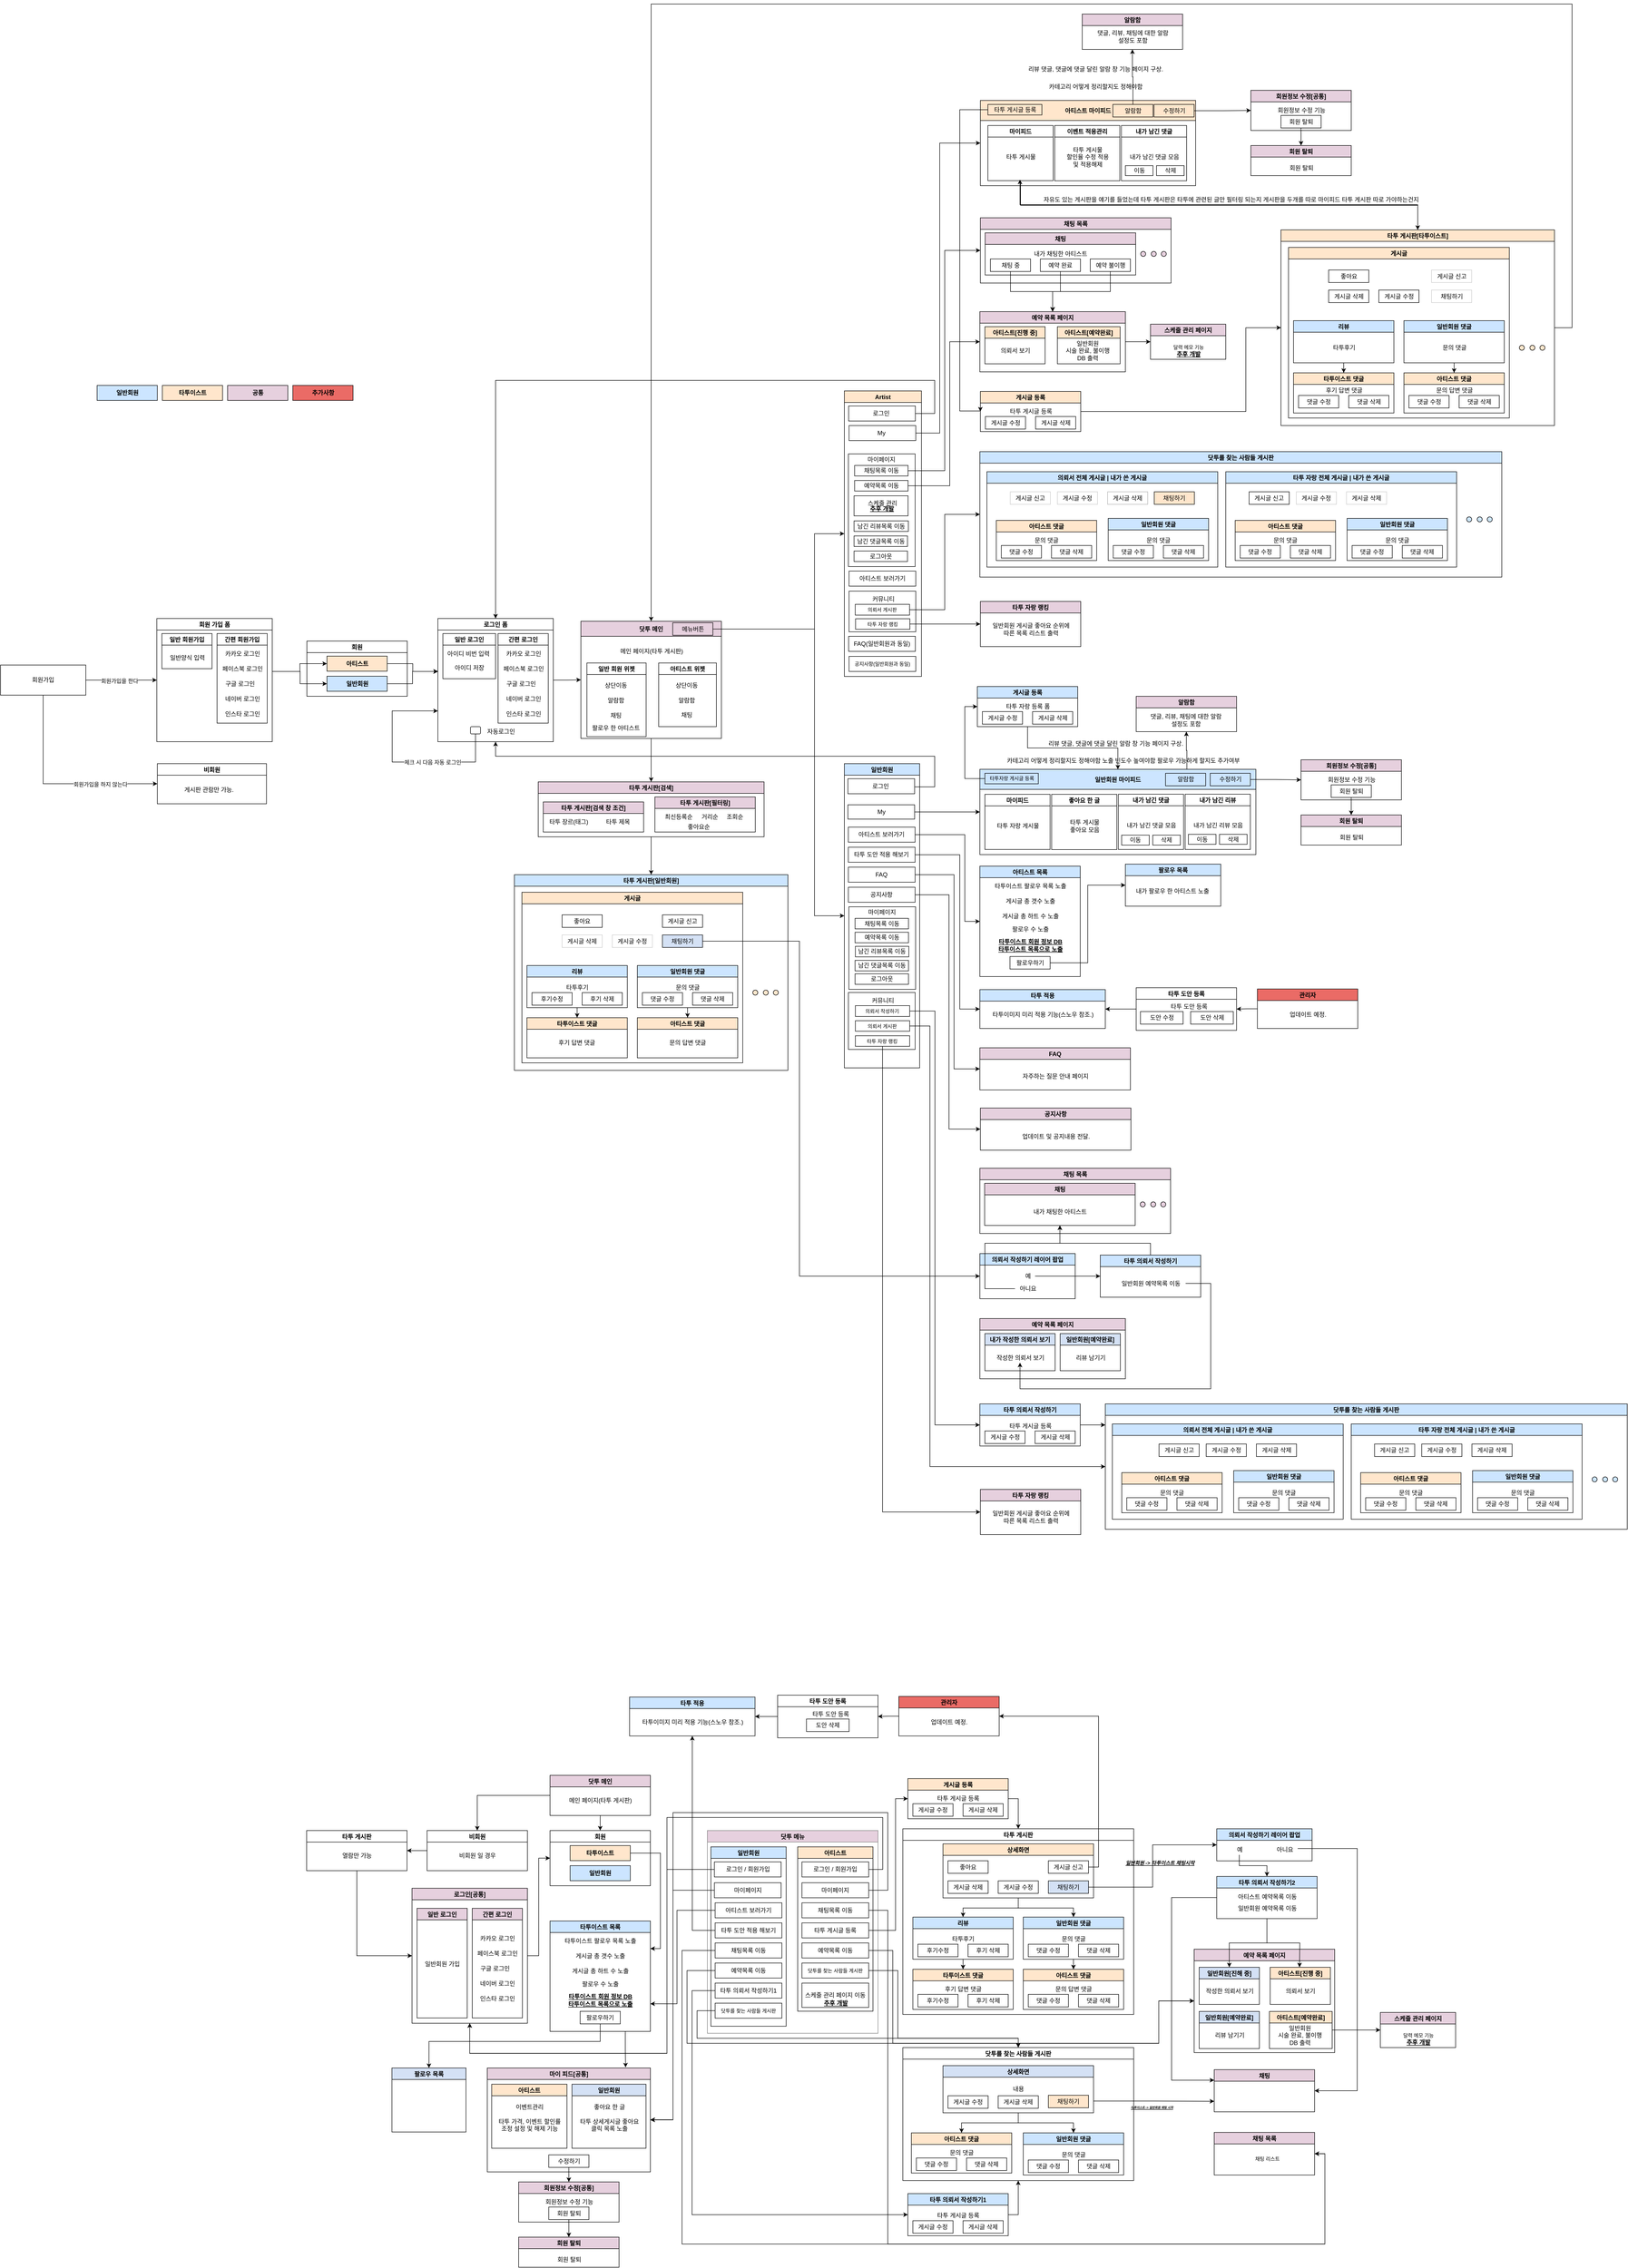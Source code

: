 <mxfile version="18.0.0" type="github">
  <diagram id="C5RBs43oDa-KdzZeNtuy" name="Page-1">
    <mxGraphModel dx="7621" dy="429" grid="1" gridSize="10" guides="1" tooltips="1" connect="1" arrows="1" fold="1" page="1" pageScale="1" pageWidth="827" pageHeight="1169" math="0" shadow="0">
      <root>
        <mxCell id="WIyWlLk6GJQsqaUBKTNV-0" />
        <mxCell id="WIyWlLk6GJQsqaUBKTNV-1" parent="WIyWlLk6GJQsqaUBKTNV-0" />
        <mxCell id="2ZtStFcdVy71de74ot4a-5" value="닷투 메뉴" style="swimlane;fillColor=#E6D0DE;strokeColor=#808080;" parent="WIyWlLk6GJQsqaUBKTNV-1" vertex="1">
          <mxGeometry x="558.5" y="6819.75" width="340" height="404" as="geometry" />
        </mxCell>
        <mxCell id="IakW_4gbxIKifZXvKVqo-45" value="일반회원" style="swimlane;strokeColor=#000000;fillColor=#CCE5FF;" parent="2ZtStFcdVy71de74ot4a-5" vertex="1">
          <mxGeometry x="7" y="32.5" width="150" height="357.5" as="geometry" />
        </mxCell>
        <mxCell id="IakW_4gbxIKifZXvKVqo-47" value="로그인 / 회원가입" style="rounded=0;whiteSpace=wrap;html=1;fillColor=none;" parent="IakW_4gbxIKifZXvKVqo-45" vertex="1">
          <mxGeometry x="7" y="30" width="133" height="30" as="geometry" />
        </mxCell>
        <mxCell id="IakW_4gbxIKifZXvKVqo-48" value="아티스트 보러가기" style="rounded=0;whiteSpace=wrap;html=1;fillColor=none;" parent="IakW_4gbxIKifZXvKVqo-45" vertex="1">
          <mxGeometry x="8.5" y="111.5" width="133" height="30" as="geometry" />
        </mxCell>
        <mxCell id="IakW_4gbxIKifZXvKVqo-52" value="타투 도안 적용 해보기" style="rounded=0;whiteSpace=wrap;html=1;fillColor=none;" parent="IakW_4gbxIKifZXvKVqo-45" vertex="1">
          <mxGeometry x="8.5" y="151.5" width="133" height="30" as="geometry" />
        </mxCell>
        <mxCell id="IakW_4gbxIKifZXvKVqo-54" value="채팅목록 이동" style="rounded=0;whiteSpace=wrap;html=1;fillColor=none;" parent="IakW_4gbxIKifZXvKVqo-45" vertex="1">
          <mxGeometry x="8.5" y="191.5" width="133" height="30" as="geometry" />
        </mxCell>
        <mxCell id="IakW_4gbxIKifZXvKVqo-56" value="예약목록 이동" style="rounded=0;whiteSpace=wrap;html=1;fillColor=none;" parent="IakW_4gbxIKifZXvKVqo-45" vertex="1">
          <mxGeometry x="8.5" y="231.5" width="133" height="30" as="geometry" />
        </mxCell>
        <mxCell id="IakW_4gbxIKifZXvKVqo-59" value="타투 의뢰서 작성하기1" style="rounded=0;whiteSpace=wrap;html=1;fillColor=none;" parent="IakW_4gbxIKifZXvKVqo-45" vertex="1">
          <mxGeometry x="8.5" y="271.5" width="133" height="30" as="geometry" />
        </mxCell>
        <mxCell id="IakW_4gbxIKifZXvKVqo-60" value="&lt;font style=&quot;font-size: 10px&quot;&gt;닷투를 찾는 사람들 게시판&lt;/font&gt;" style="rounded=0;whiteSpace=wrap;html=1;fillColor=none;" parent="IakW_4gbxIKifZXvKVqo-45" vertex="1">
          <mxGeometry x="8.5" y="311.5" width="133" height="30" as="geometry" />
        </mxCell>
        <mxCell id="PUYnlhwRUsX75vzHzpUB-2" value="마이페이지" style="rounded=0;whiteSpace=wrap;html=1;fillColor=none;" parent="IakW_4gbxIKifZXvKVqo-45" vertex="1">
          <mxGeometry x="7" y="71.5" width="133" height="30" as="geometry" />
        </mxCell>
        <mxCell id="IakW_4gbxIKifZXvKVqo-46" value="아티스트" style="swimlane;strokeColor=#000000;fillColor=#FFE6CC;startSize=23;" parent="2ZtStFcdVy71de74ot4a-5" vertex="1">
          <mxGeometry x="180" y="32.5" width="150" height="327.5" as="geometry" />
        </mxCell>
        <mxCell id="IakW_4gbxIKifZXvKVqo-49" value="로그인 / 회원가입" style="rounded=0;whiteSpace=wrap;html=1;fillColor=none;" parent="IakW_4gbxIKifZXvKVqo-46" vertex="1">
          <mxGeometry x="8.5" y="30" width="133" height="30" as="geometry" />
        </mxCell>
        <mxCell id="IakW_4gbxIKifZXvKVqo-55" value="채팅목록 이동" style="rounded=0;whiteSpace=wrap;html=1;fillColor=none;" parent="IakW_4gbxIKifZXvKVqo-46" vertex="1">
          <mxGeometry x="8.5" y="111.5" width="133" height="30" as="geometry" />
        </mxCell>
        <mxCell id="IakW_4gbxIKifZXvKVqo-57" value="예약목록 이동" style="rounded=0;whiteSpace=wrap;html=1;fillColor=none;" parent="IakW_4gbxIKifZXvKVqo-46" vertex="1">
          <mxGeometry x="8.5" y="191.5" width="133" height="30" as="geometry" />
        </mxCell>
        <mxCell id="IakW_4gbxIKifZXvKVqo-61" value="스케줄 관리 페이지 이동" style="rounded=0;whiteSpace=wrap;html=1;fillColor=none;" parent="IakW_4gbxIKifZXvKVqo-46" vertex="1">
          <mxGeometry x="8.5" y="271.5" width="133" height="48.5" as="geometry" />
        </mxCell>
        <mxCell id="IakW_4gbxIKifZXvKVqo-62" value="&lt;span style=&quot;font-size: 10px&quot;&gt;닷투를 찾는 사람들 게시판&lt;/span&gt;" style="rounded=0;whiteSpace=wrap;html=1;fillColor=none;" parent="IakW_4gbxIKifZXvKVqo-46" vertex="1">
          <mxGeometry x="8.5" y="231.5" width="133" height="30" as="geometry" />
        </mxCell>
        <mxCell id="IakW_4gbxIKifZXvKVqo-50" value="타투 게시글 등록" style="rounded=0;whiteSpace=wrap;html=1;fillColor=none;" parent="IakW_4gbxIKifZXvKVqo-46" vertex="1">
          <mxGeometry x="8.5" y="151.5" width="133" height="30" as="geometry" />
        </mxCell>
        <mxCell id="IakW_4gbxIKifZXvKVqo-51" value="마이페이지" style="rounded=0;whiteSpace=wrap;html=1;fillColor=none;" parent="IakW_4gbxIKifZXvKVqo-46" vertex="1">
          <mxGeometry x="8.5" y="71.5" width="133" height="30" as="geometry" />
        </mxCell>
        <mxCell id="T79Z9kzAT-yebSj_ej5c-19" value="&lt;b&gt;&lt;u&gt;추후 개발&lt;/u&gt;&lt;/b&gt;" style="text;html=1;align=center;verticalAlign=middle;resizable=0;points=[];autosize=1;strokeColor=none;fillColor=none;" parent="IakW_4gbxIKifZXvKVqo-46" vertex="1">
          <mxGeometry x="40" y="301.5" width="70" height="20" as="geometry" />
        </mxCell>
        <mxCell id="IakW_4gbxIKifZXvKVqo-79" style="edgeStyle=orthogonalEdgeStyle;rounded=0;orthogonalLoop=1;jettySize=auto;html=1;entryX=1;entryY=0.5;entryDx=0;entryDy=0;fontSize=10;" parent="WIyWlLk6GJQsqaUBKTNV-1" source="2ZtStFcdVy71de74ot4a-27" target="2ZtStFcdVy71de74ot4a-37" edge="1">
          <mxGeometry relative="1" as="geometry" />
        </mxCell>
        <mxCell id="2ZtStFcdVy71de74ot4a-27" value="비회원" style="swimlane;strokeColor=#000000;fillColor=none;" parent="WIyWlLk6GJQsqaUBKTNV-1" vertex="1">
          <mxGeometry y="6819.75" width="200" height="80" as="geometry" />
        </mxCell>
        <mxCell id="2ZtStFcdVy71de74ot4a-29" value="비회원 일 경우" style="text;html=1;align=center;verticalAlign=middle;resizable=0;points=[];autosize=1;strokeColor=none;fillColor=none;" parent="2ZtStFcdVy71de74ot4a-27" vertex="1">
          <mxGeometry x="55" y="40" width="90" height="20" as="geometry" />
        </mxCell>
        <mxCell id="2ZtStFcdVy71de74ot4a-28" value="회원" style="swimlane;strokeColor=#000000;fillColor=none;" parent="WIyWlLk6GJQsqaUBKTNV-1" vertex="1">
          <mxGeometry x="245" y="6819.75" width="200" height="110" as="geometry" />
        </mxCell>
        <mxCell id="2ZtStFcdVy71de74ot4a-35" value="&lt;b&gt;타투이스트&lt;/b&gt;" style="rounded=0;whiteSpace=wrap;html=1;fillColor=#FFE6CC;" parent="2ZtStFcdVy71de74ot4a-28" vertex="1">
          <mxGeometry x="40" y="30" width="120" height="30" as="geometry" />
        </mxCell>
        <mxCell id="2ZtStFcdVy71de74ot4a-36" value="&lt;b&gt;일반회원&lt;/b&gt;" style="rounded=0;whiteSpace=wrap;html=1;fillColor=#CCE5FF;" parent="2ZtStFcdVy71de74ot4a-28" vertex="1">
          <mxGeometry x="40" y="70" width="120" height="30" as="geometry" />
        </mxCell>
        <mxCell id="2ZtStFcdVy71de74ot4a-37" value="타투 게시판" style="swimlane;strokeColor=#000000;fillColor=none;" parent="WIyWlLk6GJQsqaUBKTNV-1" vertex="1">
          <mxGeometry x="-240" y="6819.75" width="200" height="80" as="geometry" />
        </mxCell>
        <mxCell id="2ZtStFcdVy71de74ot4a-38" value="열람만 가능" style="text;html=1;align=center;verticalAlign=middle;resizable=0;points=[];autosize=1;strokeColor=none;fillColor=none;" parent="2ZtStFcdVy71de74ot4a-37" vertex="1">
          <mxGeometry x="60" y="40" width="80" height="20" as="geometry" />
        </mxCell>
        <mxCell id="IakW_4gbxIKifZXvKVqo-90" style="edgeStyle=orthogonalEdgeStyle;rounded=0;orthogonalLoop=1;jettySize=auto;html=1;entryX=0;entryY=0.5;entryDx=0;entryDy=0;fontSize=10;" parent="WIyWlLk6GJQsqaUBKTNV-1" source="2ZtStFcdVy71de74ot4a-39" target="2ZtStFcdVy71de74ot4a-28" edge="1">
          <mxGeometry relative="1" as="geometry" />
        </mxCell>
        <mxCell id="2ZtStFcdVy71de74ot4a-39" value="로그인[공통]" style="swimlane;strokeColor=#000000;fillColor=#E6D0DE;" parent="WIyWlLk6GJQsqaUBKTNV-1" vertex="1">
          <mxGeometry x="-30" y="6934.75" width="230" height="269" as="geometry" />
        </mxCell>
        <mxCell id="T79Z9kzAT-yebSj_ej5c-0" value="간편 로그인" style="swimlane;strokeColor=#000000;fillColor=#E6D0DE;" parent="2ZtStFcdVy71de74ot4a-39" vertex="1">
          <mxGeometry x="120" y="40" width="100" height="218.5" as="geometry" />
        </mxCell>
        <mxCell id="2ZtStFcdVy71de74ot4a-43" value="네이버 로그인" style="text;html=1;align=center;verticalAlign=middle;resizable=0;points=[];autosize=1;strokeColor=none;fillColor=none;" parent="T79Z9kzAT-yebSj_ej5c-0" vertex="1">
          <mxGeometry x="5" y="140" width="90" height="20" as="geometry" />
        </mxCell>
        <mxCell id="2ZtStFcdVy71de74ot4a-42" value="구글 로그인" style="text;html=1;align=center;verticalAlign=middle;resizable=0;points=[];autosize=1;strokeColor=none;fillColor=none;" parent="T79Z9kzAT-yebSj_ej5c-0" vertex="1">
          <mxGeometry x="5" y="110" width="80" height="20" as="geometry" />
        </mxCell>
        <mxCell id="2ZtStFcdVy71de74ot4a-41" value="페이스북 로그인" style="text;html=1;align=center;verticalAlign=middle;resizable=0;points=[];autosize=1;strokeColor=none;fillColor=none;" parent="T79Z9kzAT-yebSj_ej5c-0" vertex="1">
          <mxGeometry y="80" width="100" height="20" as="geometry" />
        </mxCell>
        <mxCell id="2ZtStFcdVy71de74ot4a-40" value="카카오 로그인" style="text;html=1;align=center;verticalAlign=middle;resizable=0;points=[];autosize=1;strokeColor=none;fillColor=none;" parent="T79Z9kzAT-yebSj_ej5c-0" vertex="1">
          <mxGeometry x="5" y="50" width="90" height="20" as="geometry" />
        </mxCell>
        <mxCell id="2ZtStFcdVy71de74ot4a-44" value="인스타 로그인" style="text;html=1;align=center;verticalAlign=middle;resizable=0;points=[];autosize=1;strokeColor=none;fillColor=none;" parent="T79Z9kzAT-yebSj_ej5c-0" vertex="1">
          <mxGeometry x="5" y="170" width="90" height="20" as="geometry" />
        </mxCell>
        <mxCell id="T79Z9kzAT-yebSj_ej5c-4" value="일반 로그인" style="swimlane;strokeColor=#000000;fillColor=#E6D0DE;" parent="2ZtStFcdVy71de74ot4a-39" vertex="1">
          <mxGeometry x="10" y="40" width="100" height="218.5" as="geometry" />
        </mxCell>
        <mxCell id="T79Z9kzAT-yebSj_ej5c-25" value="일반회원 가입" style="text;html=1;align=center;verticalAlign=middle;resizable=0;points=[];autosize=1;strokeColor=none;fillColor=none;" parent="T79Z9kzAT-yebSj_ej5c-4" vertex="1">
          <mxGeometry x="5" y="101.5" width="90" height="20" as="geometry" />
        </mxCell>
        <mxCell id="2ZtStFcdVy71de74ot4a-47" value="마이 피드[공통]" style="swimlane;strokeColor=#000000;fillColor=#E6D0DE;" parent="WIyWlLk6GJQsqaUBKTNV-1" vertex="1">
          <mxGeometry x="120" y="7292.88" width="325" height="207.12" as="geometry" />
        </mxCell>
        <mxCell id="T79Z9kzAT-yebSj_ej5c-20" value="아티스트" style="swimlane;strokeColor=#000000;fillColor=#FFE6CC;" parent="2ZtStFcdVy71de74ot4a-47" vertex="1">
          <mxGeometry x="8.75" y="32.37" width="150" height="127.63" as="geometry" />
        </mxCell>
        <mxCell id="T79Z9kzAT-yebSj_ej5c-23" value="이벤트관리&lt;br&gt;&lt;br&gt;타투 가격, 이벤트 할인률&lt;br&gt;조정 설정 및 해제 기능" style="text;html=1;align=center;verticalAlign=middle;resizable=0;points=[];autosize=1;strokeColor=none;fillColor=none;" parent="T79Z9kzAT-yebSj_ej5c-20" vertex="1">
          <mxGeometry y="37" width="150" height="60" as="geometry" />
        </mxCell>
        <mxCell id="T79Z9kzAT-yebSj_ej5c-22" value="일반회원" style="swimlane;strokeColor=#000000;fillColor=#D4E1F5;" parent="2ZtStFcdVy71de74ot4a-47" vertex="1">
          <mxGeometry x="168.75" y="32.37" width="147.5" height="127.63" as="geometry" />
        </mxCell>
        <mxCell id="T79Z9kzAT-yebSj_ej5c-24" value="좋아요 한 글&lt;br&gt;&lt;br&gt;타투 상세게시글 좋아요&lt;br&gt;클릭 목록 노출" style="text;html=1;align=center;verticalAlign=middle;resizable=0;points=[];autosize=1;strokeColor=none;fillColor=none;" parent="T79Z9kzAT-yebSj_ej5c-22" vertex="1">
          <mxGeometry x="3.75" y="37" width="140" height="60" as="geometry" />
        </mxCell>
        <mxCell id="T79Z9kzAT-yebSj_ej5c-49" value="수정하기" style="rounded=0;whiteSpace=wrap;html=1;fillColor=none;" parent="2ZtStFcdVy71de74ot4a-47" vertex="1">
          <mxGeometry x="122.5" y="173.12" width="80" height="25" as="geometry" />
        </mxCell>
        <mxCell id="2ZtStFcdVy71de74ot4a-49" value="회원정보 수정[공통]" style="swimlane;strokeColor=#000000;fillColor=#E6D0DE;" parent="WIyWlLk6GJQsqaUBKTNV-1" vertex="1">
          <mxGeometry x="182.5" y="7520" width="200" height="80" as="geometry" />
        </mxCell>
        <mxCell id="2ZtStFcdVy71de74ot4a-51" value="회원정보 수정 기능" style="text;html=1;align=center;verticalAlign=middle;resizable=0;points=[];autosize=1;strokeColor=none;fillColor=none;" parent="2ZtStFcdVy71de74ot4a-49" vertex="1">
          <mxGeometry x="40" y="30" width="120" height="20" as="geometry" />
        </mxCell>
        <mxCell id="T79Z9kzAT-yebSj_ej5c-51" value="회원 탈퇴" style="rounded=0;whiteSpace=wrap;html=1;fillColor=none;" parent="2ZtStFcdVy71de74ot4a-49" vertex="1">
          <mxGeometry x="60" y="50" width="80" height="25" as="geometry" />
        </mxCell>
        <mxCell id="2ZtStFcdVy71de74ot4a-56" value="타투 게시판" style="swimlane;strokeColor=#000000;fillColor=none;" parent="WIyWlLk6GJQsqaUBKTNV-1" vertex="1">
          <mxGeometry x="948" y="6816.25" width="460" height="370" as="geometry" />
        </mxCell>
        <mxCell id="2ZtStFcdVy71de74ot4a-99" style="edgeStyle=orthogonalEdgeStyle;rounded=0;orthogonalLoop=1;jettySize=auto;html=1;exitX=0.5;exitY=1;exitDx=0;exitDy=0;entryX=0.5;entryY=0;entryDx=0;entryDy=0;" parent="2ZtStFcdVy71de74ot4a-56" source="2ZtStFcdVy71de74ot4a-65" target="2ZtStFcdVy71de74ot4a-71" edge="1">
          <mxGeometry relative="1" as="geometry" />
        </mxCell>
        <mxCell id="2ZtStFcdVy71de74ot4a-100" style="edgeStyle=orthogonalEdgeStyle;rounded=0;orthogonalLoop=1;jettySize=auto;html=1;exitX=0.5;exitY=1;exitDx=0;exitDy=0;entryX=0.5;entryY=0;entryDx=0;entryDy=0;" parent="2ZtStFcdVy71de74ot4a-56" source="2ZtStFcdVy71de74ot4a-65" target="2ZtStFcdVy71de74ot4a-73" edge="1">
          <mxGeometry relative="1" as="geometry" />
        </mxCell>
        <mxCell id="2ZtStFcdVy71de74ot4a-65" value="상세화면" style="swimlane;strokeColor=#000000;fillColor=#FFE6CC;" parent="2ZtStFcdVy71de74ot4a-56" vertex="1">
          <mxGeometry x="80" y="30" width="300" height="107.75" as="geometry" />
        </mxCell>
        <mxCell id="0cm6v_oAF4pO0CeNivAO-37" value="채팅하기" style="rounded=0;whiteSpace=wrap;html=1;fillColor=#D4E1F5;" parent="2ZtStFcdVy71de74ot4a-65" vertex="1">
          <mxGeometry x="210" y="73.75" width="80" height="25" as="geometry" />
        </mxCell>
        <mxCell id="0cm6v_oAF4pO0CeNivAO-38" value="게시글 수정" style="rounded=0;whiteSpace=wrap;html=1;fillColor=none;" parent="2ZtStFcdVy71de74ot4a-65" vertex="1">
          <mxGeometry x="110" y="73.75" width="80" height="25" as="geometry" />
        </mxCell>
        <mxCell id="IakW_4gbxIKifZXvKVqo-0" value="게시글 삭제" style="rounded=0;whiteSpace=wrap;html=1;fillColor=none;" parent="2ZtStFcdVy71de74ot4a-65" vertex="1">
          <mxGeometry x="10" y="73.75" width="80" height="25" as="geometry" />
        </mxCell>
        <mxCell id="T79Z9kzAT-yebSj_ej5c-31" value="좋아요" style="rounded=0;whiteSpace=wrap;html=1;fillColor=none;" parent="2ZtStFcdVy71de74ot4a-65" vertex="1">
          <mxGeometry x="10" y="33.75" width="80" height="25" as="geometry" />
        </mxCell>
        <mxCell id="T79Z9kzAT-yebSj_ej5c-37" value="게시글 신고" style="rounded=0;whiteSpace=wrap;html=1;fillColor=none;" parent="2ZtStFcdVy71de74ot4a-65" vertex="1">
          <mxGeometry x="210" y="33.75" width="80" height="25" as="geometry" />
        </mxCell>
        <mxCell id="T79Z9kzAT-yebSj_ej5c-54" style="edgeStyle=orthogonalEdgeStyle;rounded=0;orthogonalLoop=1;jettySize=auto;html=1;entryX=0.5;entryY=0;entryDx=0;entryDy=0;" parent="2ZtStFcdVy71de74ot4a-56" source="2ZtStFcdVy71de74ot4a-73" target="2ZtStFcdVy71de74ot4a-75" edge="1">
          <mxGeometry relative="1" as="geometry" />
        </mxCell>
        <mxCell id="2ZtStFcdVy71de74ot4a-73" value="일반회원 댓글" style="swimlane;strokeColor=#000000;fillColor=#CCE5FF;startSize=23;" parent="2ZtStFcdVy71de74ot4a-56" vertex="1">
          <mxGeometry x="240" y="176" width="200" height="84" as="geometry" />
        </mxCell>
        <mxCell id="2ZtStFcdVy71de74ot4a-74" value="문의 댓글" style="text;html=1;align=center;verticalAlign=middle;resizable=0;points=[];autosize=1;strokeColor=none;fillColor=none;" parent="2ZtStFcdVy71de74ot4a-73" vertex="1">
          <mxGeometry x="65" y="34" width="70" height="20" as="geometry" />
        </mxCell>
        <mxCell id="0cm6v_oAF4pO0CeNivAO-33" value="댓글 수정" style="rounded=0;whiteSpace=wrap;html=1;fillColor=none;" parent="2ZtStFcdVy71de74ot4a-73" vertex="1">
          <mxGeometry x="10" y="54" width="80" height="25" as="geometry" />
        </mxCell>
        <mxCell id="0cm6v_oAF4pO0CeNivAO-34" value="댓글 삭제" style="rounded=0;whiteSpace=wrap;html=1;fillColor=none;" parent="2ZtStFcdVy71de74ot4a-73" vertex="1">
          <mxGeometry x="110" y="54" width="80" height="25" as="geometry" />
        </mxCell>
        <mxCell id="T79Z9kzAT-yebSj_ej5c-53" style="edgeStyle=orthogonalEdgeStyle;rounded=0;orthogonalLoop=1;jettySize=auto;html=1;entryX=0.5;entryY=0;entryDx=0;entryDy=0;" parent="2ZtStFcdVy71de74ot4a-56" source="2ZtStFcdVy71de74ot4a-71" target="2ZtStFcdVy71de74ot4a-77" edge="1">
          <mxGeometry relative="1" as="geometry" />
        </mxCell>
        <mxCell id="2ZtStFcdVy71de74ot4a-71" value="리뷰" style="swimlane;strokeColor=#000000;fillColor=#CCE5FF;" parent="2ZtStFcdVy71de74ot4a-56" vertex="1">
          <mxGeometry x="20" y="176" width="200" height="84" as="geometry" />
        </mxCell>
        <mxCell id="2ZtStFcdVy71de74ot4a-72" value="타투후기" style="text;html=1;align=center;verticalAlign=middle;resizable=0;points=[];autosize=1;strokeColor=none;fillColor=none;" parent="2ZtStFcdVy71de74ot4a-71" vertex="1">
          <mxGeometry x="70" y="34" width="60" height="20" as="geometry" />
        </mxCell>
        <mxCell id="0cm6v_oAF4pO0CeNivAO-29" value="후기수정" style="rounded=0;whiteSpace=wrap;html=1;fillColor=none;" parent="2ZtStFcdVy71de74ot4a-71" vertex="1">
          <mxGeometry x="10" y="54" width="80" height="25" as="geometry" />
        </mxCell>
        <mxCell id="0cm6v_oAF4pO0CeNivAO-30" value="후기 삭제" style="rounded=0;whiteSpace=wrap;html=1;fillColor=none;" parent="2ZtStFcdVy71de74ot4a-71" vertex="1">
          <mxGeometry x="110" y="54" width="80" height="25" as="geometry" />
        </mxCell>
        <mxCell id="2ZtStFcdVy71de74ot4a-77" value="타투이스트 댓글" style="swimlane;strokeColor=#000000;fillColor=#FFE6CC;startSize=23;" parent="2ZtStFcdVy71de74ot4a-56" vertex="1">
          <mxGeometry x="20" y="280" width="200" height="80" as="geometry" />
        </mxCell>
        <mxCell id="2ZtStFcdVy71de74ot4a-78" value="후기 답변 댓글" style="text;html=1;align=center;verticalAlign=middle;resizable=0;points=[];autosize=1;strokeColor=none;fillColor=none;" parent="2ZtStFcdVy71de74ot4a-77" vertex="1">
          <mxGeometry x="55" y="30" width="90" height="20" as="geometry" />
        </mxCell>
        <mxCell id="0cm6v_oAF4pO0CeNivAO-31" value="후기수정" style="rounded=0;whiteSpace=wrap;html=1;fillColor=none;" parent="2ZtStFcdVy71de74ot4a-77" vertex="1">
          <mxGeometry x="10" y="50" width="80" height="25" as="geometry" />
        </mxCell>
        <mxCell id="0cm6v_oAF4pO0CeNivAO-32" value="후기 삭제" style="rounded=0;whiteSpace=wrap;html=1;fillColor=none;" parent="2ZtStFcdVy71de74ot4a-77" vertex="1">
          <mxGeometry x="110" y="50" width="80" height="25" as="geometry" />
        </mxCell>
        <mxCell id="2ZtStFcdVy71de74ot4a-75" value="아티스트 댓글" style="swimlane;strokeColor=#000000;fillColor=#FFE6CC;startSize=23;" parent="2ZtStFcdVy71de74ot4a-56" vertex="1">
          <mxGeometry x="240" y="280" width="200" height="80" as="geometry" />
        </mxCell>
        <mxCell id="2ZtStFcdVy71de74ot4a-76" value="문의 답변 댓글" style="text;html=1;align=center;verticalAlign=middle;resizable=0;points=[];autosize=1;strokeColor=none;fillColor=none;" parent="2ZtStFcdVy71de74ot4a-75" vertex="1">
          <mxGeometry x="55" y="30" width="90" height="20" as="geometry" />
        </mxCell>
        <mxCell id="0cm6v_oAF4pO0CeNivAO-35" value="댓글 수정" style="rounded=0;whiteSpace=wrap;html=1;fillColor=none;" parent="2ZtStFcdVy71de74ot4a-75" vertex="1">
          <mxGeometry x="10" y="50" width="80" height="25" as="geometry" />
        </mxCell>
        <mxCell id="0cm6v_oAF4pO0CeNivAO-36" value="댓글 삭제" style="rounded=0;whiteSpace=wrap;html=1;fillColor=none;" parent="2ZtStFcdVy71de74ot4a-75" vertex="1">
          <mxGeometry x="110" y="50" width="80" height="25" as="geometry" />
        </mxCell>
        <mxCell id="2ZtStFcdVy71de74ot4a-58" value="타투 적용" style="swimlane;strokeColor=#000000;fillColor=#CCE5FF;" parent="WIyWlLk6GJQsqaUBKTNV-1" vertex="1">
          <mxGeometry x="403.5" y="6553.75" width="250" height="77.5" as="geometry" />
        </mxCell>
        <mxCell id="2ZtStFcdVy71de74ot4a-59" value="타투이미지 미리 적용 기능(스노우 참조.)" style="text;html=1;align=center;verticalAlign=middle;resizable=0;points=[];autosize=1;strokeColor=none;fillColor=none;" parent="2ZtStFcdVy71de74ot4a-58" vertex="1">
          <mxGeometry x="10" y="40" width="230" height="20" as="geometry" />
        </mxCell>
        <mxCell id="T79Z9kzAT-yebSj_ej5c-47" style="edgeStyle=orthogonalEdgeStyle;rounded=0;orthogonalLoop=1;jettySize=auto;html=1;exitX=0.75;exitY=1;exitDx=0;exitDy=0;entryX=0.848;entryY=-0.006;entryDx=0;entryDy=0;entryPerimeter=0;" parent="WIyWlLk6GJQsqaUBKTNV-1" source="2ZtStFcdVy71de74ot4a-60" target="2ZtStFcdVy71de74ot4a-47" edge="1">
          <mxGeometry relative="1" as="geometry" />
        </mxCell>
        <mxCell id="2ZtStFcdVy71de74ot4a-60" value="타투이스트 목록" style="swimlane;strokeColor=#000000;fillColor=#CCE5FF;" parent="WIyWlLk6GJQsqaUBKTNV-1" vertex="1">
          <mxGeometry x="245" y="7000" width="200" height="220" as="geometry" />
        </mxCell>
        <mxCell id="2ZtStFcdVy71de74ot4a-63" value="게시글 총 하트 수 노출" style="text;html=1;align=center;verticalAlign=middle;resizable=0;points=[];autosize=1;strokeColor=none;fillColor=none;" parent="2ZtStFcdVy71de74ot4a-60" vertex="1">
          <mxGeometry x="30" y="90" width="140" height="20" as="geometry" />
        </mxCell>
        <mxCell id="2ZtStFcdVy71de74ot4a-64" value="팔로우 수 노출" style="text;html=1;align=center;verticalAlign=middle;resizable=0;points=[];autosize=1;strokeColor=none;fillColor=none;" parent="2ZtStFcdVy71de74ot4a-60" vertex="1">
          <mxGeometry x="55" y="116" width="90" height="20" as="geometry" />
        </mxCell>
        <mxCell id="2ZtStFcdVy71de74ot4a-61" value="타투이스트 팔로우 목록 노출" style="text;html=1;align=center;verticalAlign=middle;resizable=0;points=[];autosize=1;strokeColor=none;fillColor=none;" parent="2ZtStFcdVy71de74ot4a-60" vertex="1">
          <mxGeometry x="15" y="30" width="170" height="20" as="geometry" />
        </mxCell>
        <mxCell id="2ZtStFcdVy71de74ot4a-62" value="게시글 총 갯수 노출" style="text;html=1;align=center;verticalAlign=middle;resizable=0;points=[];autosize=1;strokeColor=none;fillColor=none;" parent="2ZtStFcdVy71de74ot4a-60" vertex="1">
          <mxGeometry x="40" y="60" width="120" height="20" as="geometry" />
        </mxCell>
        <mxCell id="0cm6v_oAF4pO0CeNivAO-9" value="&lt;b&gt;&lt;u&gt;타투이스트 회원 정보 DB&lt;br&gt;타투이스트 목록으로 노출&lt;/u&gt;&lt;/b&gt;" style="text;html=1;align=center;verticalAlign=middle;resizable=0;points=[];autosize=1;strokeColor=none;fillColor=none;" parent="2ZtStFcdVy71de74ot4a-60" vertex="1">
          <mxGeometry x="25" y="143" width="150" height="30" as="geometry" />
        </mxCell>
        <mxCell id="T79Z9kzAT-yebSj_ej5c-40" value="팔로우하기" style="rounded=0;whiteSpace=wrap;html=1;fillColor=none;" parent="2ZtStFcdVy71de74ot4a-60" vertex="1">
          <mxGeometry x="60" y="180" width="80" height="25" as="geometry" />
        </mxCell>
        <mxCell id="XyIPKPF-0_gb_qLbjZRJ-2" style="edgeStyle=orthogonalEdgeStyle;rounded=0;orthogonalLoop=1;jettySize=auto;html=1;entryX=0.5;entryY=0;entryDx=0;entryDy=0;exitX=1;exitY=0.5;exitDx=0;exitDy=0;" parent="WIyWlLk6GJQsqaUBKTNV-1" source="2ZtStFcdVy71de74ot4a-80" target="2ZtStFcdVy71de74ot4a-56" edge="1">
          <mxGeometry relative="1" as="geometry" />
        </mxCell>
        <mxCell id="2ZtStFcdVy71de74ot4a-80" value="게시글 등록" style="swimlane;strokeColor=#000000;fillColor=#FFE6CC;" parent="WIyWlLk6GJQsqaUBKTNV-1" vertex="1">
          <mxGeometry x="958" y="6716.25" width="200" height="80" as="geometry" />
        </mxCell>
        <mxCell id="2ZtStFcdVy71de74ot4a-81" value="타투 게시글 등록" style="text;html=1;align=center;verticalAlign=middle;resizable=0;points=[];autosize=1;strokeColor=none;fillColor=none;" parent="2ZtStFcdVy71de74ot4a-80" vertex="1">
          <mxGeometry x="45" y="30" width="110" height="20" as="geometry" />
        </mxCell>
        <mxCell id="0cm6v_oAF4pO0CeNivAO-27" value="게시글 수정" style="rounded=0;whiteSpace=wrap;html=1;fillColor=none;" parent="2ZtStFcdVy71de74ot4a-80" vertex="1">
          <mxGeometry x="10" y="50" width="80" height="25" as="geometry" />
        </mxCell>
        <mxCell id="0cm6v_oAF4pO0CeNivAO-28" value="게시글 삭제" style="rounded=0;whiteSpace=wrap;html=1;fillColor=none;" parent="2ZtStFcdVy71de74ot4a-80" vertex="1">
          <mxGeometry x="110" y="50" width="80" height="25" as="geometry" />
        </mxCell>
        <mxCell id="PUYnlhwRUsX75vzHzpUB-18" style="edgeStyle=orthogonalEdgeStyle;rounded=0;orthogonalLoop=1;jettySize=auto;html=1;exitX=0;exitY=0.5;exitDx=0;exitDy=0;entryX=1;entryY=0.5;entryDx=0;entryDy=0;" parent="WIyWlLk6GJQsqaUBKTNV-1" source="2ZtStFcdVy71de74ot4a-82" target="2ZtStFcdVy71de74ot4a-58" edge="1">
          <mxGeometry relative="1" as="geometry">
            <mxPoint x="663.5" y="6596.75" as="targetPoint" />
          </mxGeometry>
        </mxCell>
        <mxCell id="2ZtStFcdVy71de74ot4a-82" value="타투 도안 등록" style="swimlane;strokeColor=#000000;fillColor=none;" parent="WIyWlLk6GJQsqaUBKTNV-1" vertex="1">
          <mxGeometry x="698.5" y="6550" width="200" height="85" as="geometry" />
        </mxCell>
        <mxCell id="2ZtStFcdVy71de74ot4a-83" value="타투 도안 등록" style="text;html=1;align=center;verticalAlign=middle;resizable=0;points=[];autosize=1;strokeColor=none;fillColor=none;" parent="2ZtStFcdVy71de74ot4a-82" vertex="1">
          <mxGeometry x="60" y="27.5" width="90" height="20" as="geometry" />
        </mxCell>
        <mxCell id="0cm6v_oAF4pO0CeNivAO-26" value="도안 삭제" style="rounded=0;whiteSpace=wrap;html=1;fillColor=none;" parent="2ZtStFcdVy71de74ot4a-82" vertex="1">
          <mxGeometry x="57.5" y="47.5" width="85" height="25" as="geometry" />
        </mxCell>
        <mxCell id="0cm6v_oAF4pO0CeNivAO-40" value="회원 탈퇴" style="swimlane;fillColor=#E6D0DE;" parent="WIyWlLk6GJQsqaUBKTNV-1" vertex="1">
          <mxGeometry x="182.5" y="7630" width="200" height="60" as="geometry" />
        </mxCell>
        <mxCell id="0cm6v_oAF4pO0CeNivAO-41" value="회원 탈퇴" style="text;html=1;align=center;verticalAlign=middle;resizable=0;points=[];autosize=1;strokeColor=none;fillColor=none;" parent="0cm6v_oAF4pO0CeNivAO-40" vertex="1">
          <mxGeometry x="65" y="35" width="70" height="20" as="geometry" />
        </mxCell>
        <mxCell id="IakW_4gbxIKifZXvKVqo-1" value="닷투를 찾는 사람들 게시판" style="swimlane;strokeColor=#000000;fillColor=none;" parent="WIyWlLk6GJQsqaUBKTNV-1" vertex="1">
          <mxGeometry x="948" y="7252.25" width="460" height="265" as="geometry" />
        </mxCell>
        <mxCell id="IakW_4gbxIKifZXvKVqo-2" style="edgeStyle=orthogonalEdgeStyle;rounded=0;orthogonalLoop=1;jettySize=auto;html=1;exitX=0.5;exitY=1;exitDx=0;exitDy=0;entryX=0.5;entryY=0;entryDx=0;entryDy=0;" parent="IakW_4gbxIKifZXvKVqo-1" source="IakW_4gbxIKifZXvKVqo-4" target="IakW_4gbxIKifZXvKVqo-18" edge="1">
          <mxGeometry relative="1" as="geometry">
            <mxPoint x="120" y="170" as="targetPoint" />
          </mxGeometry>
        </mxCell>
        <mxCell id="IakW_4gbxIKifZXvKVqo-3" style="edgeStyle=orthogonalEdgeStyle;rounded=0;orthogonalLoop=1;jettySize=auto;html=1;exitX=0.5;exitY=1;exitDx=0;exitDy=0;entryX=0.5;entryY=0;entryDx=0;entryDy=0;" parent="IakW_4gbxIKifZXvKVqo-1" source="IakW_4gbxIKifZXvKVqo-4" target="IakW_4gbxIKifZXvKVqo-9" edge="1">
          <mxGeometry relative="1" as="geometry" />
        </mxCell>
        <mxCell id="IakW_4gbxIKifZXvKVqo-4" value="상세화면" style="swimlane;strokeColor=#000000;fillColor=#D4E1F5;" parent="IakW_4gbxIKifZXvKVqo-1" vertex="1">
          <mxGeometry x="80" y="36" width="300" height="94" as="geometry" />
        </mxCell>
        <mxCell id="IakW_4gbxIKifZXvKVqo-5" value="내용" style="text;html=1;align=center;verticalAlign=middle;resizable=0;points=[];autosize=1;strokeColor=none;fillColor=none;" parent="IakW_4gbxIKifZXvKVqo-4" vertex="1">
          <mxGeometry x="130" y="37" width="40" height="20" as="geometry" />
        </mxCell>
        <mxCell id="IakW_4gbxIKifZXvKVqo-6" value="게시글 수정" style="rounded=0;whiteSpace=wrap;html=1;fillColor=none;" parent="IakW_4gbxIKifZXvKVqo-4" vertex="1">
          <mxGeometry x="10" y="60" width="80" height="25" as="geometry" />
        </mxCell>
        <mxCell id="IakW_4gbxIKifZXvKVqo-7" value="게시글 삭제" style="rounded=0;whiteSpace=wrap;html=1;fillColor=none;" parent="IakW_4gbxIKifZXvKVqo-4" vertex="1">
          <mxGeometry x="110" y="60" width="80" height="25" as="geometry" />
        </mxCell>
        <mxCell id="IakW_4gbxIKifZXvKVqo-8" value="채팅하기" style="rounded=0;whiteSpace=wrap;html=1;fillColor=#FFE6CC;" parent="IakW_4gbxIKifZXvKVqo-4" vertex="1">
          <mxGeometry x="210" y="59" width="80" height="25" as="geometry" />
        </mxCell>
        <mxCell id="IakW_4gbxIKifZXvKVqo-9" value="일반회원 댓글" style="swimlane;strokeColor=#000000;fillColor=#CCE5FF;startSize=23;" parent="IakW_4gbxIKifZXvKVqo-1" vertex="1">
          <mxGeometry x="240" y="170" width="200" height="84" as="geometry" />
        </mxCell>
        <mxCell id="IakW_4gbxIKifZXvKVqo-10" value="문의 댓글" style="text;html=1;align=center;verticalAlign=middle;resizable=0;points=[];autosize=1;strokeColor=none;fillColor=none;" parent="IakW_4gbxIKifZXvKVqo-9" vertex="1">
          <mxGeometry x="65" y="34" width="70" height="20" as="geometry" />
        </mxCell>
        <mxCell id="IakW_4gbxIKifZXvKVqo-11" value="댓글 수정" style="rounded=0;whiteSpace=wrap;html=1;fillColor=none;" parent="IakW_4gbxIKifZXvKVqo-9" vertex="1">
          <mxGeometry x="10" y="54" width="80" height="25" as="geometry" />
        </mxCell>
        <mxCell id="IakW_4gbxIKifZXvKVqo-12" value="댓글 삭제" style="rounded=0;whiteSpace=wrap;html=1;fillColor=none;" parent="IakW_4gbxIKifZXvKVqo-9" vertex="1">
          <mxGeometry x="110" y="54" width="80" height="25" as="geometry" />
        </mxCell>
        <mxCell id="IakW_4gbxIKifZXvKVqo-18" value="아티스트 댓글" style="swimlane;strokeColor=#000000;fillColor=#FFE6CC;startSize=23;" parent="IakW_4gbxIKifZXvKVqo-1" vertex="1">
          <mxGeometry x="17" y="170" width="200" height="80" as="geometry" />
        </mxCell>
        <mxCell id="IakW_4gbxIKifZXvKVqo-19" value="문의 댓글" style="text;html=1;align=center;verticalAlign=middle;resizable=0;points=[];autosize=1;strokeColor=none;fillColor=none;" parent="IakW_4gbxIKifZXvKVqo-18" vertex="1">
          <mxGeometry x="65" y="30" width="70" height="20" as="geometry" />
        </mxCell>
        <mxCell id="IakW_4gbxIKifZXvKVqo-20" value="댓글 수정" style="rounded=0;whiteSpace=wrap;html=1;fillColor=none;" parent="IakW_4gbxIKifZXvKVqo-18" vertex="1">
          <mxGeometry x="10" y="50" width="80" height="25" as="geometry" />
        </mxCell>
        <mxCell id="IakW_4gbxIKifZXvKVqo-21" value="댓글 삭제" style="rounded=0;whiteSpace=wrap;html=1;fillColor=none;" parent="IakW_4gbxIKifZXvKVqo-18" vertex="1">
          <mxGeometry x="110" y="50" width="80" height="25" as="geometry" />
        </mxCell>
        <mxCell id="PUYnlhwRUsX75vzHzpUB-28" style="edgeStyle=orthogonalEdgeStyle;rounded=0;orthogonalLoop=1;jettySize=auto;html=1;exitX=1;exitY=0.5;exitDx=0;exitDy=0;entryX=0.5;entryY=1;entryDx=0;entryDy=0;" parent="WIyWlLk6GJQsqaUBKTNV-1" source="IakW_4gbxIKifZXvKVqo-28" target="IakW_4gbxIKifZXvKVqo-1" edge="1">
          <mxGeometry relative="1" as="geometry" />
        </mxCell>
        <mxCell id="IakW_4gbxIKifZXvKVqo-28" value="타투 의뢰서 작성하기1" style="swimlane;strokeColor=#000000;fillColor=#CCE5FF;startSize=23;" parent="WIyWlLk6GJQsqaUBKTNV-1" vertex="1">
          <mxGeometry x="958" y="7543.25" width="200" height="84" as="geometry" />
        </mxCell>
        <mxCell id="IakW_4gbxIKifZXvKVqo-29" value="타투 게시글 등록" style="text;html=1;align=center;verticalAlign=middle;resizable=0;points=[];autosize=1;strokeColor=none;fillColor=none;" parent="IakW_4gbxIKifZXvKVqo-28" vertex="1">
          <mxGeometry x="45" y="34" width="110" height="20" as="geometry" />
        </mxCell>
        <mxCell id="IakW_4gbxIKifZXvKVqo-30" value="게시글 수정" style="rounded=0;whiteSpace=wrap;html=1;fillColor=none;" parent="IakW_4gbxIKifZXvKVqo-28" vertex="1">
          <mxGeometry x="10" y="54" width="80" height="25" as="geometry" />
        </mxCell>
        <mxCell id="IakW_4gbxIKifZXvKVqo-31" value="게시글 삭제" style="rounded=0;whiteSpace=wrap;html=1;fillColor=none;" parent="IakW_4gbxIKifZXvKVqo-28" vertex="1">
          <mxGeometry x="110" y="54" width="80" height="25" as="geometry" />
        </mxCell>
        <mxCell id="IakW_4gbxIKifZXvKVqo-32" value="채팅" style="swimlane;strokeColor=#000000;fillColor=#E6D0DE;" parent="WIyWlLk6GJQsqaUBKTNV-1" vertex="1">
          <mxGeometry x="1568.5" y="7296.25" width="200" height="84" as="geometry" />
        </mxCell>
        <mxCell id="IakW_4gbxIKifZXvKVqo-36" value="예약 목록 페이지" style="swimlane;strokeColor=#000000;fillColor=#E6D0DE;" parent="WIyWlLk6GJQsqaUBKTNV-1" vertex="1">
          <mxGeometry x="1528.5" y="7056.25" width="280" height="206" as="geometry" />
        </mxCell>
        <mxCell id="PUYnlhwRUsX75vzHzpUB-47" value="일반회원[진해 중]" style="swimlane;fillColor=#D4E1F5;" parent="IakW_4gbxIKifZXvKVqo-36" vertex="1">
          <mxGeometry x="10" y="36" width="120" height="74" as="geometry" />
        </mxCell>
        <mxCell id="PUYnlhwRUsX75vzHzpUB-51" value="작성한 의뢰서 보기" style="text;html=1;align=center;verticalAlign=middle;resizable=0;points=[];autosize=1;strokeColor=none;fillColor=none;" parent="PUYnlhwRUsX75vzHzpUB-47" vertex="1">
          <mxGeometry y="38" width="120" height="20" as="geometry" />
        </mxCell>
        <mxCell id="PUYnlhwRUsX75vzHzpUB-57" value="일반회원[예약완료]" style="swimlane;fillColor=#D4E1F5;" parent="IakW_4gbxIKifZXvKVqo-36" vertex="1">
          <mxGeometry x="10" y="124" width="120" height="74" as="geometry" />
        </mxCell>
        <mxCell id="PUYnlhwRUsX75vzHzpUB-58" value="리뷰 남기기" style="text;html=1;align=center;verticalAlign=middle;resizable=0;points=[];autosize=1;strokeColor=none;fillColor=none;" parent="PUYnlhwRUsX75vzHzpUB-57" vertex="1">
          <mxGeometry x="20" y="38" width="80" height="20" as="geometry" />
        </mxCell>
        <mxCell id="PUYnlhwRUsX75vzHzpUB-59" value="아티스트[예약완료]" style="swimlane;fillColor=#FFE6CC;" parent="IakW_4gbxIKifZXvKVqo-36" vertex="1">
          <mxGeometry x="150" y="124" width="125" height="74" as="geometry" />
        </mxCell>
        <mxCell id="PUYnlhwRUsX75vzHzpUB-60" value="일반회원&lt;br&gt;시술 완료, 불이행&lt;br&gt;DB 출력" style="text;html=1;align=center;verticalAlign=middle;resizable=0;points=[];autosize=1;strokeColor=none;fillColor=none;" parent="PUYnlhwRUsX75vzHzpUB-59" vertex="1">
          <mxGeometry x="5" y="23" width="110" height="50" as="geometry" />
        </mxCell>
        <mxCell id="T79Z9kzAT-yebSj_ej5c-622" value="아티스트[진행 중]" style="swimlane;fillColor=#FFE6CC;" parent="PUYnlhwRUsX75vzHzpUB-59" vertex="1">
          <mxGeometry x="1.5" y="-88" width="120" height="74" as="geometry" />
        </mxCell>
        <mxCell id="T79Z9kzAT-yebSj_ej5c-623" value="의뢰서 보기" style="text;html=1;align=center;verticalAlign=middle;resizable=0;points=[];autosize=1;strokeColor=none;fillColor=none;" parent="T79Z9kzAT-yebSj_ej5c-622" vertex="1">
          <mxGeometry x="20" y="38" width="80" height="20" as="geometry" />
        </mxCell>
        <mxCell id="IakW_4gbxIKifZXvKVqo-40" value="채팅 목록" style="swimlane;strokeColor=#000000;fillColor=#E6D0DE;startSize=23;" parent="WIyWlLk6GJQsqaUBKTNV-1" vertex="1">
          <mxGeometry x="1568.5" y="7421.25" width="200" height="85" as="geometry" />
        </mxCell>
        <mxCell id="IakW_4gbxIKifZXvKVqo-116" value="채팅 리스트" style="text;html=1;align=center;verticalAlign=middle;resizable=0;points=[];autosize=1;strokeColor=none;fillColor=none;fontSize=10;" parent="IakW_4gbxIKifZXvKVqo-40" vertex="1">
          <mxGeometry x="70" y="42.5" width="70" height="20" as="geometry" />
        </mxCell>
        <mxCell id="IakW_4gbxIKifZXvKVqo-82" style="edgeStyle=orthogonalEdgeStyle;rounded=0;orthogonalLoop=1;jettySize=auto;html=1;entryX=0.5;entryY=0;entryDx=0;entryDy=0;fontSize=10;" parent="WIyWlLk6GJQsqaUBKTNV-1" source="IakW_4gbxIKifZXvKVqo-80" target="2ZtStFcdVy71de74ot4a-28" edge="1">
          <mxGeometry relative="1" as="geometry" />
        </mxCell>
        <mxCell id="IakW_4gbxIKifZXvKVqo-111" style="edgeStyle=orthogonalEdgeStyle;rounded=0;orthogonalLoop=1;jettySize=auto;html=1;entryX=0.5;entryY=0;entryDx=0;entryDy=0;fontSize=10;" parent="WIyWlLk6GJQsqaUBKTNV-1" source="IakW_4gbxIKifZXvKVqo-80" target="2ZtStFcdVy71de74ot4a-27" edge="1">
          <mxGeometry relative="1" as="geometry" />
        </mxCell>
        <mxCell id="IakW_4gbxIKifZXvKVqo-80" value="닷투 메인" style="swimlane;strokeColor=#000000;fillColor=#E6D0DE;" parent="WIyWlLk6GJQsqaUBKTNV-1" vertex="1">
          <mxGeometry x="245" y="6709.75" width="200" height="80" as="geometry" />
        </mxCell>
        <mxCell id="IakW_4gbxIKifZXvKVqo-81" value="메인 페이지(타투 게시판)" style="text;html=1;align=center;verticalAlign=middle;resizable=0;points=[];autosize=1;strokeColor=none;fillColor=none;" parent="IakW_4gbxIKifZXvKVqo-80" vertex="1">
          <mxGeometry x="25" y="40" width="150" height="20" as="geometry" />
        </mxCell>
        <mxCell id="IakW_4gbxIKifZXvKVqo-85" style="edgeStyle=orthogonalEdgeStyle;rounded=0;orthogonalLoop=1;jettySize=auto;html=1;entryX=0;entryY=0.5;entryDx=0;entryDy=0;fontSize=10;exitX=0.5;exitY=1;exitDx=0;exitDy=0;" parent="WIyWlLk6GJQsqaUBKTNV-1" source="2ZtStFcdVy71de74ot4a-37" target="2ZtStFcdVy71de74ot4a-39" edge="1">
          <mxGeometry relative="1" as="geometry" />
        </mxCell>
        <mxCell id="IakW_4gbxIKifZXvKVqo-118" value="&lt;u&gt;&lt;font style=&quot;font-size: 6px&quot;&gt;&lt;b&gt;&lt;i&gt;타투이스트 -&amp;gt; 일반회원 채팅 시작&lt;/i&gt;&lt;/b&gt;&lt;/font&gt;&lt;/u&gt;" style="text;html=1;align=center;verticalAlign=middle;resizable=0;points=[];autosize=1;strokeColor=none;fillColor=none;fontSize=10;" parent="WIyWlLk6GJQsqaUBKTNV-1" vertex="1">
          <mxGeometry x="1358.5" y="7360.25" width="170" height="20" as="geometry" />
        </mxCell>
        <mxCell id="IakW_4gbxIKifZXvKVqo-33" value="&lt;font style=&quot;font-size: 10px&quot;&gt;&lt;b&gt;&lt;i&gt;&lt;u&gt;일반회원 -&amp;gt; 타투이스트 채팅시작&lt;/u&gt;&lt;/i&gt;&lt;/b&gt;&lt;/font&gt;" style="text;html=1;align=center;verticalAlign=middle;resizable=0;points=[];autosize=1;strokeColor=none;fillColor=none;" parent="WIyWlLk6GJQsqaUBKTNV-1" vertex="1">
          <mxGeometry x="1379.5" y="6873.75" width="160" height="20" as="geometry" />
        </mxCell>
        <mxCell id="PUYnlhwRUsX75vzHzpUB-16" style="edgeStyle=orthogonalEdgeStyle;rounded=0;orthogonalLoop=1;jettySize=auto;html=1;entryX=1;entryY=0.5;entryDx=0;entryDy=0;" parent="WIyWlLk6GJQsqaUBKTNV-1" source="PUYnlhwRUsX75vzHzpUB-15" target="2ZtStFcdVy71de74ot4a-82" edge="1">
          <mxGeometry relative="1" as="geometry" />
        </mxCell>
        <mxCell id="PUYnlhwRUsX75vzHzpUB-15" value="관리자" style="swimlane;fillColor=#EA6B66;" parent="WIyWlLk6GJQsqaUBKTNV-1" vertex="1">
          <mxGeometry x="940" y="6552.5" width="200" height="78.75" as="geometry" />
        </mxCell>
        <mxCell id="PUYnlhwRUsX75vzHzpUB-85" value="업데이트 예정." style="text;html=1;align=center;verticalAlign=middle;resizable=0;points=[];autosize=1;strokeColor=none;fillColor=none;" parent="PUYnlhwRUsX75vzHzpUB-15" vertex="1">
          <mxGeometry x="55" y="41.25" width="90" height="20" as="geometry" />
        </mxCell>
        <mxCell id="PUYnlhwRUsX75vzHzpUB-20" style="edgeStyle=orthogonalEdgeStyle;rounded=0;orthogonalLoop=1;jettySize=auto;html=1;exitX=0;exitY=0.5;exitDx=0;exitDy=0;entryX=0.5;entryY=1;entryDx=0;entryDy=0;" parent="WIyWlLk6GJQsqaUBKTNV-1" source="IakW_4gbxIKifZXvKVqo-52" target="2ZtStFcdVy71de74ot4a-58" edge="1">
          <mxGeometry relative="1" as="geometry" />
        </mxCell>
        <mxCell id="PUYnlhwRUsX75vzHzpUB-68" style="edgeStyle=orthogonalEdgeStyle;rounded=0;orthogonalLoop=1;jettySize=auto;html=1;exitX=0.5;exitY=1;exitDx=0;exitDy=0;entryX=0.5;entryY=0;entryDx=0;entryDy=0;" parent="WIyWlLk6GJQsqaUBKTNV-1" source="PUYnlhwRUsX75vzHzpUB-21" target="PUYnlhwRUsX75vzHzpUB-47" edge="1">
          <mxGeometry relative="1" as="geometry" />
        </mxCell>
        <mxCell id="PUYnlhwRUsX75vzHzpUB-69" style="edgeStyle=orthogonalEdgeStyle;rounded=0;orthogonalLoop=1;jettySize=auto;html=1;exitX=0.5;exitY=1;exitDx=0;exitDy=0;" parent="WIyWlLk6GJQsqaUBKTNV-1" source="PUYnlhwRUsX75vzHzpUB-21" edge="1">
          <mxGeometry relative="1" as="geometry">
            <mxPoint x="1738.474" y="7092.25" as="targetPoint" />
          </mxGeometry>
        </mxCell>
        <mxCell id="PUYnlhwRUsX75vzHzpUB-76" style="edgeStyle=orthogonalEdgeStyle;rounded=0;orthogonalLoop=1;jettySize=auto;html=1;entryX=0;entryY=0.25;entryDx=0;entryDy=0;exitX=0;exitY=0.5;exitDx=0;exitDy=0;" parent="WIyWlLk6GJQsqaUBKTNV-1" source="PUYnlhwRUsX75vzHzpUB-21" target="IakW_4gbxIKifZXvKVqo-32" edge="1">
          <mxGeometry relative="1" as="geometry">
            <Array as="points">
              <mxPoint x="1483.5" y="6953.25" />
              <mxPoint x="1483.5" y="7317.25" />
            </Array>
          </mxGeometry>
        </mxCell>
        <mxCell id="PUYnlhwRUsX75vzHzpUB-21" value="타투 의뢰서 작성하기2" style="swimlane;strokeColor=#000000;fillColor=#CCE5FF;startSize=23;" parent="WIyWlLk6GJQsqaUBKTNV-1" vertex="1">
          <mxGeometry x="1573.5" y="6911.25" width="200" height="84" as="geometry" />
        </mxCell>
        <mxCell id="PUYnlhwRUsX75vzHzpUB-25" value="아티스트 예약목록 이동" style="text;html=1;align=center;verticalAlign=middle;resizable=0;points=[];autosize=1;strokeColor=none;fillColor=none;" parent="PUYnlhwRUsX75vzHzpUB-21" vertex="1">
          <mxGeometry x="30" y="30.5" width="140" height="20" as="geometry" />
        </mxCell>
        <mxCell id="PUYnlhwRUsX75vzHzpUB-26" value="일반회원 예약목록 이동" style="text;html=1;align=center;verticalAlign=middle;resizable=0;points=[];autosize=1;strokeColor=none;fillColor=none;" parent="PUYnlhwRUsX75vzHzpUB-21" vertex="1">
          <mxGeometry x="30" y="54" width="140" height="20" as="geometry" />
        </mxCell>
        <mxCell id="PUYnlhwRUsX75vzHzpUB-29" value="의뢰서 작성하기 레이어 팝업" style="swimlane;strokeColor=#000000;fillColor=#CCE5FF;startSize=23;" parent="WIyWlLk6GJQsqaUBKTNV-1" vertex="1">
          <mxGeometry x="1573.5" y="6816.25" width="190" height="64" as="geometry" />
        </mxCell>
        <mxCell id="PUYnlhwRUsX75vzHzpUB-30" value="예" style="text;html=1;align=center;verticalAlign=middle;resizable=0;points=[];autosize=1;strokeColor=none;fillColor=none;" parent="PUYnlhwRUsX75vzHzpUB-29" vertex="1">
          <mxGeometry x="30" y="32" width="30" height="20" as="geometry" />
        </mxCell>
        <mxCell id="PUYnlhwRUsX75vzHzpUB-31" value="아니요" style="text;html=1;align=center;verticalAlign=middle;resizable=0;points=[];autosize=1;strokeColor=none;fillColor=none;" parent="PUYnlhwRUsX75vzHzpUB-29" vertex="1">
          <mxGeometry x="110" y="32" width="50" height="20" as="geometry" />
        </mxCell>
        <mxCell id="PUYnlhwRUsX75vzHzpUB-71" style="edgeStyle=orthogonalEdgeStyle;rounded=0;orthogonalLoop=1;jettySize=auto;html=1;entryX=0.5;entryY=0;entryDx=0;entryDy=0;" parent="WIyWlLk6GJQsqaUBKTNV-1" source="PUYnlhwRUsX75vzHzpUB-30" target="PUYnlhwRUsX75vzHzpUB-21" edge="1">
          <mxGeometry relative="1" as="geometry" />
        </mxCell>
        <mxCell id="PUYnlhwRUsX75vzHzpUB-74" style="edgeStyle=orthogonalEdgeStyle;rounded=0;orthogonalLoop=1;jettySize=auto;html=1;entryX=1;entryY=0.5;entryDx=0;entryDy=0;exitX=1.027;exitY=0.367;exitDx=0;exitDy=0;exitPerimeter=0;" parent="WIyWlLk6GJQsqaUBKTNV-1" source="PUYnlhwRUsX75vzHzpUB-31" target="IakW_4gbxIKifZXvKVqo-32" edge="1">
          <mxGeometry relative="1" as="geometry">
            <Array as="points">
              <mxPoint x="1853.5" y="6855.25" />
              <mxPoint x="1853.5" y="7338.25" />
            </Array>
          </mxGeometry>
        </mxCell>
        <mxCell id="PUYnlhwRUsX75vzHzpUB-75" style="edgeStyle=orthogonalEdgeStyle;rounded=0;orthogonalLoop=1;jettySize=auto;html=1;exitX=1;exitY=0.75;exitDx=0;exitDy=0;entryX=0;entryY=0.75;entryDx=0;entryDy=0;" parent="WIyWlLk6GJQsqaUBKTNV-1" source="IakW_4gbxIKifZXvKVqo-4" target="IakW_4gbxIKifZXvKVqo-32" edge="1">
          <mxGeometry relative="1" as="geometry" />
        </mxCell>
        <mxCell id="PUYnlhwRUsX75vzHzpUB-78" style="edgeStyle=orthogonalEdgeStyle;rounded=0;orthogonalLoop=1;jettySize=auto;html=1;entryX=0;entryY=0.5;entryDx=0;entryDy=0;" parent="WIyWlLk6GJQsqaUBKTNV-1" source="IakW_4gbxIKifZXvKVqo-50" target="2ZtStFcdVy71de74ot4a-80" edge="1">
          <mxGeometry relative="1" as="geometry">
            <Array as="points">
              <mxPoint x="933.5" y="7018.75" />
              <mxPoint x="933.5" y="6756.75" />
            </Array>
          </mxGeometry>
        </mxCell>
        <mxCell id="PUYnlhwRUsX75vzHzpUB-79" style="edgeStyle=orthogonalEdgeStyle;rounded=0;orthogonalLoop=1;jettySize=auto;html=1;entryX=0;entryY=0.5;entryDx=0;entryDy=0;exitX=0;exitY=0.5;exitDx=0;exitDy=0;" parent="WIyWlLk6GJQsqaUBKTNV-1" source="IakW_4gbxIKifZXvKVqo-59" target="IakW_4gbxIKifZXvKVqo-28" edge="1">
          <mxGeometry relative="1" as="geometry">
            <Array as="points">
              <mxPoint x="528" y="7138.75" />
              <mxPoint x="528" y="7585.75" />
            </Array>
          </mxGeometry>
        </mxCell>
        <mxCell id="PUYnlhwRUsX75vzHzpUB-80" style="edgeStyle=orthogonalEdgeStyle;rounded=0;orthogonalLoop=1;jettySize=auto;html=1;entryX=0;entryY=0.5;entryDx=0;entryDy=0;" parent="WIyWlLk6GJQsqaUBKTNV-1" source="0cm6v_oAF4pO0CeNivAO-37" target="PUYnlhwRUsX75vzHzpUB-29" edge="1">
          <mxGeometry relative="1" as="geometry" />
        </mxCell>
        <mxCell id="PUYnlhwRUsX75vzHzpUB-81" style="edgeStyle=orthogonalEdgeStyle;rounded=0;orthogonalLoop=1;jettySize=auto;html=1;exitX=1;exitY=0.5;exitDx=0;exitDy=0;entryX=0;entryY=0.5;entryDx=0;entryDy=0;" parent="WIyWlLk6GJQsqaUBKTNV-1" source="PUYnlhwRUsX75vzHzpUB-59" target="PUYnlhwRUsX75vzHzpUB-82" edge="1">
          <mxGeometry relative="1" as="geometry">
            <mxPoint x="1909.5" y="7217.036" as="targetPoint" />
          </mxGeometry>
        </mxCell>
        <mxCell id="PUYnlhwRUsX75vzHzpUB-82" value="스케줄 관리 페이지" style="swimlane;strokeColor=#000000;fillColor=#E6D0DE;startSize=23;" parent="WIyWlLk6GJQsqaUBKTNV-1" vertex="1">
          <mxGeometry x="1899.5" y="7182.25" width="150" height="70" as="geometry" />
        </mxCell>
        <mxCell id="PUYnlhwRUsX75vzHzpUB-83" value="달력 메모 기능" style="text;html=1;align=center;verticalAlign=middle;resizable=0;points=[];autosize=1;strokeColor=none;fillColor=none;fontSize=10;" parent="PUYnlhwRUsX75vzHzpUB-82" vertex="1">
          <mxGeometry x="35" y="36" width="80" height="20" as="geometry" />
        </mxCell>
        <mxCell id="T79Z9kzAT-yebSj_ej5c-9" value="&lt;b&gt;&lt;u&gt;추후 개발&lt;/u&gt;&lt;/b&gt;" style="text;html=1;align=center;verticalAlign=middle;resizable=0;points=[];autosize=1;strokeColor=none;fillColor=none;" parent="PUYnlhwRUsX75vzHzpUB-82" vertex="1">
          <mxGeometry x="40" y="50" width="70" height="20" as="geometry" />
        </mxCell>
        <mxCell id="T79Z9kzAT-yebSj_ej5c-5" style="edgeStyle=orthogonalEdgeStyle;rounded=0;orthogonalLoop=1;jettySize=auto;html=1;entryX=0.5;entryY=1;entryDx=0;entryDy=0;" parent="WIyWlLk6GJQsqaUBKTNV-1" source="IakW_4gbxIKifZXvKVqo-47" target="2ZtStFcdVy71de74ot4a-39" edge="1">
          <mxGeometry relative="1" as="geometry">
            <Array as="points">
              <mxPoint x="478" y="6897.75" />
              <mxPoint x="478" y="7263.75" />
              <mxPoint x="85" y="7263.75" />
            </Array>
          </mxGeometry>
        </mxCell>
        <mxCell id="T79Z9kzAT-yebSj_ej5c-6" style="edgeStyle=orthogonalEdgeStyle;rounded=0;orthogonalLoop=1;jettySize=auto;html=1;entryX=1;entryY=0.5;entryDx=0;entryDy=0;exitX=0;exitY=0.5;exitDx=0;exitDy=0;" parent="WIyWlLk6GJQsqaUBKTNV-1" source="IakW_4gbxIKifZXvKVqo-54" target="IakW_4gbxIKifZXvKVqo-40" edge="1">
          <mxGeometry relative="1" as="geometry">
            <Array as="points">
              <mxPoint x="508" y="7058.75" />
              <mxPoint x="508" y="7643.75" />
              <mxPoint x="1789" y="7643.75" />
              <mxPoint x="1789" y="7463.75" />
            </Array>
          </mxGeometry>
        </mxCell>
        <mxCell id="T79Z9kzAT-yebSj_ej5c-8" style="edgeStyle=orthogonalEdgeStyle;rounded=0;orthogonalLoop=1;jettySize=auto;html=1;entryX=0.5;entryY=0;entryDx=0;entryDy=0;exitX=0;exitY=0.5;exitDx=0;exitDy=0;" parent="WIyWlLk6GJQsqaUBKTNV-1" source="IakW_4gbxIKifZXvKVqo-60" target="IakW_4gbxIKifZXvKVqo-1" edge="1">
          <mxGeometry relative="1" as="geometry">
            <Array as="points">
              <mxPoint x="538" y="7178.75" />
              <mxPoint x="538" y="7233.75" />
              <mxPoint x="1178" y="7233.75" />
            </Array>
          </mxGeometry>
        </mxCell>
        <mxCell id="T79Z9kzAT-yebSj_ej5c-10" style="edgeStyle=orthogonalEdgeStyle;rounded=0;orthogonalLoop=1;jettySize=auto;html=1;entryX=1;entryY=0.5;entryDx=0;entryDy=0;exitX=0;exitY=0.5;exitDx=0;exitDy=0;" parent="WIyWlLk6GJQsqaUBKTNV-1" source="PUYnlhwRUsX75vzHzpUB-2" target="2ZtStFcdVy71de74ot4a-47" edge="1">
          <mxGeometry relative="1" as="geometry">
            <mxPoint x="587.5" y="6950" as="sourcePoint" />
            <mxPoint x="445" y="7331.25" as="targetPoint" />
            <Array as="points">
              <mxPoint x="490" y="6939" />
              <mxPoint x="490" y="7396" />
              <mxPoint x="445" y="7396" />
            </Array>
          </mxGeometry>
        </mxCell>
        <mxCell id="T79Z9kzAT-yebSj_ej5c-11" style="edgeStyle=orthogonalEdgeStyle;rounded=0;orthogonalLoop=1;jettySize=auto;html=1;entryX=1;entryY=0.75;entryDx=0;entryDy=0;" parent="WIyWlLk6GJQsqaUBKTNV-1" source="IakW_4gbxIKifZXvKVqo-48" target="2ZtStFcdVy71de74ot4a-60" edge="1">
          <mxGeometry relative="1" as="geometry">
            <Array as="points">
              <mxPoint x="498" y="6979" />
              <mxPoint x="498" y="7165" />
            </Array>
          </mxGeometry>
        </mxCell>
        <mxCell id="T79Z9kzAT-yebSj_ej5c-12" style="edgeStyle=orthogonalEdgeStyle;rounded=0;orthogonalLoop=1;jettySize=auto;html=1;entryX=1;entryY=0.25;entryDx=0;entryDy=0;exitX=1;exitY=0.5;exitDx=0;exitDy=0;" parent="WIyWlLk6GJQsqaUBKTNV-1" source="2ZtStFcdVy71de74ot4a-35" target="2ZtStFcdVy71de74ot4a-60" edge="1">
          <mxGeometry relative="1" as="geometry" />
        </mxCell>
        <mxCell id="T79Z9kzAT-yebSj_ej5c-13" style="edgeStyle=orthogonalEdgeStyle;rounded=0;orthogonalLoop=1;jettySize=auto;html=1;entryX=0;entryY=0.5;entryDx=0;entryDy=0;exitX=0;exitY=0.5;exitDx=0;exitDy=0;" parent="WIyWlLk6GJQsqaUBKTNV-1" source="IakW_4gbxIKifZXvKVqo-56" target="IakW_4gbxIKifZXvKVqo-36" edge="1">
          <mxGeometry relative="1" as="geometry">
            <Array as="points">
              <mxPoint x="518" y="7098.75" />
              <mxPoint x="518" y="7243.75" />
              <mxPoint x="1458" y="7243.75" />
              <mxPoint x="1458" y="7159.75" />
            </Array>
          </mxGeometry>
        </mxCell>
        <mxCell id="T79Z9kzAT-yebSj_ej5c-14" style="edgeStyle=orthogonalEdgeStyle;rounded=0;orthogonalLoop=1;jettySize=auto;html=1;entryX=0.5;entryY=1;entryDx=0;entryDy=0;exitX=1;exitY=0.5;exitDx=0;exitDy=0;" parent="WIyWlLk6GJQsqaUBKTNV-1" source="IakW_4gbxIKifZXvKVqo-49" target="2ZtStFcdVy71de74ot4a-39" edge="1">
          <mxGeometry relative="1" as="geometry">
            <Array as="points">
              <mxPoint x="908" y="6897.75" />
              <mxPoint x="908" y="6793.75" />
              <mxPoint x="478" y="6793.75" />
              <mxPoint x="478" y="7263.75" />
              <mxPoint x="85" y="7263.75" />
            </Array>
          </mxGeometry>
        </mxCell>
        <mxCell id="T79Z9kzAT-yebSj_ej5c-15" style="edgeStyle=orthogonalEdgeStyle;rounded=0;orthogonalLoop=1;jettySize=auto;html=1;entryX=1;entryY=0.5;entryDx=0;entryDy=0;exitX=1;exitY=0.5;exitDx=0;exitDy=0;" parent="WIyWlLk6GJQsqaUBKTNV-1" source="IakW_4gbxIKifZXvKVqo-51" target="2ZtStFcdVy71de74ot4a-47" edge="1">
          <mxGeometry relative="1" as="geometry">
            <Array as="points">
              <mxPoint x="918" y="6939" />
              <mxPoint x="918" y="6784" />
              <mxPoint x="490" y="6784" />
              <mxPoint x="490" y="7396" />
            </Array>
          </mxGeometry>
        </mxCell>
        <mxCell id="T79Z9kzAT-yebSj_ej5c-16" style="edgeStyle=orthogonalEdgeStyle;rounded=0;orthogonalLoop=1;jettySize=auto;html=1;entryX=1;entryY=0.5;entryDx=0;entryDy=0;exitX=1;exitY=0.5;exitDx=0;exitDy=0;" parent="WIyWlLk6GJQsqaUBKTNV-1" source="IakW_4gbxIKifZXvKVqo-55" target="IakW_4gbxIKifZXvKVqo-40" edge="1">
          <mxGeometry relative="1" as="geometry">
            <Array as="points">
              <mxPoint x="918" y="6978.75" />
              <mxPoint x="918" y="7643.75" />
              <mxPoint x="1789" y="7643.75" />
              <mxPoint x="1789" y="7463.75" />
            </Array>
          </mxGeometry>
        </mxCell>
        <mxCell id="T79Z9kzAT-yebSj_ej5c-17" style="edgeStyle=orthogonalEdgeStyle;rounded=0;orthogonalLoop=1;jettySize=auto;html=1;entryX=0;entryY=0.5;entryDx=0;entryDy=0;" parent="WIyWlLk6GJQsqaUBKTNV-1" source="IakW_4gbxIKifZXvKVqo-57" target="IakW_4gbxIKifZXvKVqo-36" edge="1">
          <mxGeometry relative="1" as="geometry">
            <Array as="points">
              <mxPoint x="928" y="7058.75" />
              <mxPoint x="928" y="7243.75" />
              <mxPoint x="1458" y="7243.75" />
              <mxPoint x="1458" y="7159.75" />
            </Array>
          </mxGeometry>
        </mxCell>
        <mxCell id="T79Z9kzAT-yebSj_ej5c-18" style="edgeStyle=orthogonalEdgeStyle;rounded=0;orthogonalLoop=1;jettySize=auto;html=1;entryX=0.5;entryY=0;entryDx=0;entryDy=0;" parent="WIyWlLk6GJQsqaUBKTNV-1" source="IakW_4gbxIKifZXvKVqo-62" target="IakW_4gbxIKifZXvKVqo-1" edge="1">
          <mxGeometry relative="1" as="geometry">
            <Array as="points">
              <mxPoint x="938" y="7098.75" />
              <mxPoint x="938" y="7233.75" />
              <mxPoint x="1178" y="7233.75" />
            </Array>
          </mxGeometry>
        </mxCell>
        <mxCell id="T79Z9kzAT-yebSj_ej5c-38" style="edgeStyle=orthogonalEdgeStyle;rounded=0;orthogonalLoop=1;jettySize=auto;html=1;entryX=1;entryY=0.5;entryDx=0;entryDy=0;exitX=1;exitY=0.5;exitDx=0;exitDy=0;" parent="WIyWlLk6GJQsqaUBKTNV-1" source="T79Z9kzAT-yebSj_ej5c-37" target="PUYnlhwRUsX75vzHzpUB-15" edge="1">
          <mxGeometry relative="1" as="geometry" />
        </mxCell>
        <mxCell id="T79Z9kzAT-yebSj_ej5c-41" style="edgeStyle=orthogonalEdgeStyle;rounded=0;orthogonalLoop=1;jettySize=auto;html=1;entryX=0.5;entryY=0;entryDx=0;entryDy=0;" parent="WIyWlLk6GJQsqaUBKTNV-1" source="T79Z9kzAT-yebSj_ej5c-40" target="T79Z9kzAT-yebSj_ej5c-42" edge="1">
          <mxGeometry relative="1" as="geometry">
            <mxPoint x="50" y="7330" as="targetPoint" />
            <Array as="points">
              <mxPoint x="345" y="7240" />
              <mxPoint x="4" y="7240" />
            </Array>
          </mxGeometry>
        </mxCell>
        <mxCell id="T79Z9kzAT-yebSj_ej5c-42" value="팔로우 목록" style="swimlane;strokeColor=#000000;fillColor=#D4E1F5;" parent="WIyWlLk6GJQsqaUBKTNV-1" vertex="1">
          <mxGeometry x="-70" y="7292.88" width="147.5" height="127.63" as="geometry" />
        </mxCell>
        <mxCell id="T79Z9kzAT-yebSj_ej5c-50" style="edgeStyle=orthogonalEdgeStyle;rounded=0;orthogonalLoop=1;jettySize=auto;html=1;" parent="WIyWlLk6GJQsqaUBKTNV-1" source="T79Z9kzAT-yebSj_ej5c-49" target="2ZtStFcdVy71de74ot4a-49" edge="1">
          <mxGeometry relative="1" as="geometry" />
        </mxCell>
        <mxCell id="T79Z9kzAT-yebSj_ej5c-52" style="edgeStyle=orthogonalEdgeStyle;rounded=0;orthogonalLoop=1;jettySize=auto;html=1;entryX=0.5;entryY=0;entryDx=0;entryDy=0;" parent="WIyWlLk6GJQsqaUBKTNV-1" source="T79Z9kzAT-yebSj_ej5c-51" target="0cm6v_oAF4pO0CeNivAO-40" edge="1">
          <mxGeometry relative="1" as="geometry" />
        </mxCell>
        <mxCell id="3F1ozF5ANA7Dq9YTey7c-1063" value="&lt;b&gt;일반회원&lt;/b&gt;" style="rounded=0;whiteSpace=wrap;html=1;fillColor=#CCE5FF;" parent="WIyWlLk6GJQsqaUBKTNV-1" vertex="1">
          <mxGeometry x="-657.5" y="3940" width="120" height="30" as="geometry" />
        </mxCell>
        <mxCell id="3F1ozF5ANA7Dq9YTey7c-1064" value="&lt;b&gt;타투이스트&lt;/b&gt;" style="rounded=0;whiteSpace=wrap;html=1;fillColor=#FFE6CC;" parent="WIyWlLk6GJQsqaUBKTNV-1" vertex="1">
          <mxGeometry x="-527.5" y="3940" width="120" height="30" as="geometry" />
        </mxCell>
        <mxCell id="3F1ozF5ANA7Dq9YTey7c-1065" value="&lt;b&gt;공통&lt;/b&gt;" style="rounded=0;whiteSpace=wrap;html=1;fillColor=#E6D0DE;" parent="WIyWlLk6GJQsqaUBKTNV-1" vertex="1">
          <mxGeometry x="-397.5" y="3940" width="120" height="30" as="geometry" />
        </mxCell>
        <mxCell id="3F1ozF5ANA7Dq9YTey7c-1066" value="&lt;b&gt;추가사항&lt;/b&gt;" style="rounded=0;whiteSpace=wrap;html=1;fillColor=#EA6B66;" parent="WIyWlLk6GJQsqaUBKTNV-1" vertex="1">
          <mxGeometry x="-267.5" y="3940" width="120" height="30" as="geometry" />
        </mxCell>
        <mxCell id="3F1ozF5ANA7Dq9YTey7c-1067" style="edgeStyle=orthogonalEdgeStyle;rounded=0;orthogonalLoop=1;jettySize=auto;html=1;entryX=0;entryY=0.5;entryDx=0;entryDy=0;strokeColor=#000000;fillColor=#000000;" parent="WIyWlLk6GJQsqaUBKTNV-1" source="3F1ozF5ANA7Dq9YTey7c-1069" target="3F1ozF5ANA7Dq9YTey7c-1077" edge="1">
          <mxGeometry relative="1" as="geometry" />
        </mxCell>
        <mxCell id="JWDhZNK5J7DfOmk3RZO5-0" value="회원가입을 한다" style="edgeLabel;html=1;align=center;verticalAlign=middle;resizable=0;points=[];" parent="3F1ozF5ANA7Dq9YTey7c-1067" vertex="1" connectable="0">
          <mxGeometry x="-0.243" y="-2" relative="1" as="geometry">
            <mxPoint x="13" y="-1" as="offset" />
          </mxGeometry>
        </mxCell>
        <mxCell id="JWDhZNK5J7DfOmk3RZO5-1" style="edgeStyle=orthogonalEdgeStyle;rounded=0;orthogonalLoop=1;jettySize=auto;html=1;entryX=0;entryY=0.5;entryDx=0;entryDy=0;exitX=0.5;exitY=1;exitDx=0;exitDy=0;" parent="WIyWlLk6GJQsqaUBKTNV-1" source="3F1ozF5ANA7Dq9YTey7c-1069" target="3F1ozF5ANA7Dq9YTey7c-1073" edge="1">
          <mxGeometry relative="1" as="geometry" />
        </mxCell>
        <mxCell id="JWDhZNK5J7DfOmk3RZO5-2" value="회원가입을 하지 않는다" style="edgeLabel;html=1;align=center;verticalAlign=middle;resizable=0;points=[];" parent="JWDhZNK5J7DfOmk3RZO5-1" vertex="1" connectable="0">
          <mxGeometry x="0.201" y="-2" relative="1" as="geometry">
            <mxPoint x="48" y="-1" as="offset" />
          </mxGeometry>
        </mxCell>
        <mxCell id="3F1ozF5ANA7Dq9YTey7c-1069" value="회원가입" style="rounded=0;whiteSpace=wrap;html=1;fillColor=none;" parent="WIyWlLk6GJQsqaUBKTNV-1" vertex="1">
          <mxGeometry x="-850" y="4497.25" width="170" height="60" as="geometry" />
        </mxCell>
        <mxCell id="3F1ozF5ANA7Dq9YTey7c-1070" value="회원" style="swimlane;strokeColor=#000000;fillColor=none;" parent="WIyWlLk6GJQsqaUBKTNV-1" vertex="1">
          <mxGeometry x="-239.5" y="4449.5" width="200" height="110" as="geometry" />
        </mxCell>
        <mxCell id="3F1ozF5ANA7Dq9YTey7c-1071" value="&lt;b&gt;아티스트&lt;/b&gt;" style="rounded=0;whiteSpace=wrap;html=1;fillColor=#FFE6CC;" parent="3F1ozF5ANA7Dq9YTey7c-1070" vertex="1">
          <mxGeometry x="40" y="30" width="120" height="30" as="geometry" />
        </mxCell>
        <mxCell id="3F1ozF5ANA7Dq9YTey7c-1072" value="&lt;b&gt;일반회원&lt;/b&gt;" style="rounded=0;whiteSpace=wrap;html=1;fillColor=#CCE5FF;" parent="3F1ozF5ANA7Dq9YTey7c-1070" vertex="1">
          <mxGeometry x="40" y="70" width="120" height="30" as="geometry" />
        </mxCell>
        <mxCell id="3F1ozF5ANA7Dq9YTey7c-1073" value="비회원" style="swimlane;strokeColor=#000000;fillColor=none;" parent="WIyWlLk6GJQsqaUBKTNV-1" vertex="1">
          <mxGeometry x="-537.5" y="4693.75" width="217.5" height="80" as="geometry" />
        </mxCell>
        <mxCell id="3F1ozF5ANA7Dq9YTey7c-1074" value="게시판 관람만 가능." style="text;html=1;align=center;verticalAlign=middle;resizable=0;points=[];autosize=1;strokeColor=none;fillColor=none;" parent="3F1ozF5ANA7Dq9YTey7c-1073" vertex="1">
          <mxGeometry x="42.5" y="42.31" width="120" height="20" as="geometry" />
        </mxCell>
        <mxCell id="3F1ozF5ANA7Dq9YTey7c-1075" style="edgeStyle=orthogonalEdgeStyle;rounded=0;orthogonalLoop=1;jettySize=auto;html=1;entryX=0;entryY=0.5;entryDx=0;entryDy=0;strokeColor=#000000;fillColor=#000000;" parent="WIyWlLk6GJQsqaUBKTNV-1" source="3F1ozF5ANA7Dq9YTey7c-1077" target="3F1ozF5ANA7Dq9YTey7c-1071" edge="1">
          <mxGeometry relative="1" as="geometry">
            <Array as="points">
              <mxPoint x="-253.5" y="4510" />
              <mxPoint x="-253.5" y="4495" />
            </Array>
          </mxGeometry>
        </mxCell>
        <mxCell id="3F1ozF5ANA7Dq9YTey7c-1076" style="edgeStyle=orthogonalEdgeStyle;rounded=0;orthogonalLoop=1;jettySize=auto;html=1;entryX=0;entryY=0.5;entryDx=0;entryDy=0;strokeColor=#000000;fillColor=#000000;" parent="WIyWlLk6GJQsqaUBKTNV-1" source="3F1ozF5ANA7Dq9YTey7c-1077" target="3F1ozF5ANA7Dq9YTey7c-1072" edge="1">
          <mxGeometry relative="1" as="geometry">
            <Array as="points">
              <mxPoint x="-253" y="4510" />
              <mxPoint x="-253" y="4535" />
            </Array>
          </mxGeometry>
        </mxCell>
        <mxCell id="3F1ozF5ANA7Dq9YTey7c-1077" value="회원 가입 폼" style="swimlane;strokeColor=#000000;fillColor=none;" parent="WIyWlLk6GJQsqaUBKTNV-1" vertex="1">
          <mxGeometry x="-538.5" y="4404.5" width="230" height="245.5" as="geometry" />
        </mxCell>
        <mxCell id="3F1ozF5ANA7Dq9YTey7c-1078" value="간편 회원가입" style="swimlane;strokeColor=#000000;fillColor=none;startSize=23;" parent="3F1ozF5ANA7Dq9YTey7c-1077" vertex="1">
          <mxGeometry x="120" y="30" width="100" height="178.5" as="geometry" />
        </mxCell>
        <mxCell id="3F1ozF5ANA7Dq9YTey7c-1079" value="네이버 로그인" style="text;html=1;align=center;verticalAlign=middle;resizable=0;points=[];autosize=1;strokeColor=none;fillColor=none;" parent="3F1ozF5ANA7Dq9YTey7c-1078" vertex="1">
          <mxGeometry x="5" y="120" width="90" height="20" as="geometry" />
        </mxCell>
        <mxCell id="3F1ozF5ANA7Dq9YTey7c-1080" value="구글 로그인" style="text;html=1;align=center;verticalAlign=middle;resizable=0;points=[];autosize=1;strokeColor=none;fillColor=none;" parent="3F1ozF5ANA7Dq9YTey7c-1078" vertex="1">
          <mxGeometry x="5" y="90" width="80" height="20" as="geometry" />
        </mxCell>
        <mxCell id="3F1ozF5ANA7Dq9YTey7c-1081" value="페이스북 로그인" style="text;html=1;align=center;verticalAlign=middle;resizable=0;points=[];autosize=1;strokeColor=none;fillColor=none;" parent="3F1ozF5ANA7Dq9YTey7c-1078" vertex="1">
          <mxGeometry y="60" width="100" height="20" as="geometry" />
        </mxCell>
        <mxCell id="3F1ozF5ANA7Dq9YTey7c-1082" value="카카오 로그인" style="text;html=1;align=center;verticalAlign=middle;resizable=0;points=[];autosize=1;strokeColor=none;fillColor=none;" parent="3F1ozF5ANA7Dq9YTey7c-1078" vertex="1">
          <mxGeometry x="5" y="30" width="90" height="20" as="geometry" />
        </mxCell>
        <mxCell id="3F1ozF5ANA7Dq9YTey7c-1083" value="인스타 로그인" style="text;html=1;align=center;verticalAlign=middle;resizable=0;points=[];autosize=1;strokeColor=none;fillColor=none;" parent="3F1ozF5ANA7Dq9YTey7c-1078" vertex="1">
          <mxGeometry x="5" y="150" width="90" height="20" as="geometry" />
        </mxCell>
        <mxCell id="3F1ozF5ANA7Dq9YTey7c-1084" value="일반 회원가입" style="swimlane;strokeColor=#000000;fillColor=none;" parent="3F1ozF5ANA7Dq9YTey7c-1077" vertex="1">
          <mxGeometry x="10" y="30" width="100" height="70" as="geometry" />
        </mxCell>
        <mxCell id="3F1ozF5ANA7Dq9YTey7c-1085" value="일반양식 입력" style="text;html=1;align=center;verticalAlign=middle;resizable=0;points=[];autosize=1;strokeColor=none;fillColor=none;" parent="3F1ozF5ANA7Dq9YTey7c-1084" vertex="1">
          <mxGeometry x="5" y="38.5" width="90" height="20" as="geometry" />
        </mxCell>
        <mxCell id="3F1ozF5ANA7Dq9YTey7c-1090" value="일반회원" style="swimlane;strokeColor=#000000;fillColor=#CCE5FF;" parent="WIyWlLk6GJQsqaUBKTNV-1" vertex="1">
          <mxGeometry x="831.5" y="4693.75" width="150" height="606.25" as="geometry" />
        </mxCell>
        <mxCell id="3F1ozF5ANA7Dq9YTey7c-1091" value="로그인&amp;nbsp;" style="rounded=0;whiteSpace=wrap;html=1;fillColor=none;" parent="3F1ozF5ANA7Dq9YTey7c-1090" vertex="1">
          <mxGeometry x="7" y="30" width="133" height="30" as="geometry" />
        </mxCell>
        <mxCell id="3F1ozF5ANA7Dq9YTey7c-1092" value="아티스트 보러가기" style="rounded=0;whiteSpace=wrap;html=1;fillColor=none;" parent="3F1ozF5ANA7Dq9YTey7c-1090" vertex="1">
          <mxGeometry x="7.88" y="126.5" width="133" height="30" as="geometry" />
        </mxCell>
        <mxCell id="3F1ozF5ANA7Dq9YTey7c-1093" value="타투 도안 적용 해보기" style="rounded=0;whiteSpace=wrap;html=1;fillColor=none;" parent="3F1ozF5ANA7Dq9YTey7c-1090" vertex="1">
          <mxGeometry x="7.88" y="166.5" width="133" height="30" as="geometry" />
        </mxCell>
        <mxCell id="3F1ozF5ANA7Dq9YTey7c-1094" value="" style="rounded=0;whiteSpace=wrap;html=1;fillColor=none;" parent="3F1ozF5ANA7Dq9YTey7c-1090" vertex="1">
          <mxGeometry x="7" y="82" width="133" height="28.5" as="geometry" />
        </mxCell>
        <mxCell id="3F1ozF5ANA7Dq9YTey7c-1095" value="" style="rounded=0;whiteSpace=wrap;html=1;fillColor=none;" parent="3F1ozF5ANA7Dq9YTey7c-1090" vertex="1">
          <mxGeometry x="8.94" y="285.25" width="133" height="164.5" as="geometry" />
        </mxCell>
        <mxCell id="3F1ozF5ANA7Dq9YTey7c-1096" value="마이페이지" style="text;html=1;align=center;verticalAlign=middle;resizable=0;points=[];autosize=1;strokeColor=none;fillColor=none;fontSize=12;" parent="3F1ozF5ANA7Dq9YTey7c-1090" vertex="1">
          <mxGeometry x="34.56" y="286.25" width="80" height="20" as="geometry" />
        </mxCell>
        <mxCell id="3F1ozF5ANA7Dq9YTey7c-1097" value="채팅목록 이동" style="rounded=0;whiteSpace=wrap;html=1;fillColor=none;" parent="3F1ozF5ANA7Dq9YTey7c-1090" vertex="1">
          <mxGeometry x="21.31" y="308.25" width="106.5" height="21" as="geometry" />
        </mxCell>
        <mxCell id="3F1ozF5ANA7Dq9YTey7c-1098" value="예약목록 이동" style="rounded=0;whiteSpace=wrap;html=1;fillColor=none;" parent="3F1ozF5ANA7Dq9YTey7c-1090" vertex="1">
          <mxGeometry x="21.31" y="336" width="106.5" height="21" as="geometry" />
        </mxCell>
        <mxCell id="3F1ozF5ANA7Dq9YTey7c-1099" value="" style="rounded=0;whiteSpace=wrap;html=1;fillColor=none;" parent="3F1ozF5ANA7Dq9YTey7c-1090" vertex="1">
          <mxGeometry x="8.06" y="456" width="133" height="113.5" as="geometry" />
        </mxCell>
        <mxCell id="3F1ozF5ANA7Dq9YTey7c-1100" value="&lt;span style=&quot;font-size: 10px&quot;&gt;의뢰서 작성하기&lt;/span&gt;" style="rounded=0;whiteSpace=wrap;html=1;fillColor=none;" parent="3F1ozF5ANA7Dq9YTey7c-1090" vertex="1">
          <mxGeometry x="21.93" y="482.25" width="108.25" height="21.5" as="geometry" />
        </mxCell>
        <mxCell id="3F1ozF5ANA7Dq9YTey7c-1101" value="커뮤니티" style="text;html=1;align=center;verticalAlign=middle;resizable=0;points=[];autosize=1;strokeColor=none;fillColor=none;fontSize=12;" parent="3F1ozF5ANA7Dq9YTey7c-1090" vertex="1">
          <mxGeometry x="46.06" y="462.25" width="60" height="20" as="geometry" />
        </mxCell>
        <mxCell id="3F1ozF5ANA7Dq9YTey7c-1102" value="&lt;span style=&quot;font-size: 10px&quot;&gt;의뢰서 게시판&lt;/span&gt;" style="rounded=0;whiteSpace=wrap;html=1;fillColor=none;" parent="3F1ozF5ANA7Dq9YTey7c-1090" vertex="1">
          <mxGeometry x="21.93" y="512.25" width="108.25" height="21" as="geometry" />
        </mxCell>
        <mxCell id="3F1ozF5ANA7Dq9YTey7c-1103" value="&lt;span style=&quot;font-size: 10px&quot;&gt;타투 자랑 랭킹&lt;/span&gt;" style="rounded=0;whiteSpace=wrap;html=1;fillColor=none;" parent="3F1ozF5ANA7Dq9YTey7c-1090" vertex="1">
          <mxGeometry x="21.93" y="542.25" width="108.25" height="21" as="geometry" />
        </mxCell>
        <mxCell id="3F1ozF5ANA7Dq9YTey7c-1104" value="My" style="text;html=1;align=center;verticalAlign=middle;resizable=0;points=[];autosize=1;strokeColor=none;fillColor=none;fontSize=12;" parent="3F1ozF5ANA7Dq9YTey7c-1090" vertex="1">
          <mxGeometry x="58.5" y="86.25" width="30" height="20" as="geometry" />
        </mxCell>
        <mxCell id="3F1ozF5ANA7Dq9YTey7c-1400" value="남긴 리뷰목록 이동" style="rounded=0;whiteSpace=wrap;html=1;fillColor=none;" parent="3F1ozF5ANA7Dq9YTey7c-1090" vertex="1">
          <mxGeometry x="21.93" y="364" width="106.5" height="21" as="geometry" />
        </mxCell>
        <mxCell id="3F1ozF5ANA7Dq9YTey7c-1401" value="남긴 댓글목록 이동" style="rounded=0;whiteSpace=wrap;html=1;fillColor=none;" parent="3F1ozF5ANA7Dq9YTey7c-1090" vertex="1">
          <mxGeometry x="21.31" y="392" width="106.5" height="21" as="geometry" />
        </mxCell>
        <mxCell id="N6-qhMVHOMQsI-Th9O8s-54" value="로그아웃" style="rounded=0;whiteSpace=wrap;html=1;fillColor=none;" vertex="1" parent="3F1ozF5ANA7Dq9YTey7c-1090">
          <mxGeometry x="21.31" y="418.75" width="106.5" height="21" as="geometry" />
        </mxCell>
        <mxCell id="N6-qhMVHOMQsI-Th9O8s-57" value="FAQ" style="rounded=0;whiteSpace=wrap;html=1;fillColor=none;" vertex="1" parent="3F1ozF5ANA7Dq9YTey7c-1090">
          <mxGeometry x="7.94" y="206.25" width="133" height="30" as="geometry" />
        </mxCell>
        <mxCell id="N6-qhMVHOMQsI-Th9O8s-58" value="공지사항" style="rounded=0;whiteSpace=wrap;html=1;fillColor=none;" vertex="1" parent="3F1ozF5ANA7Dq9YTey7c-1090">
          <mxGeometry x="7.94" y="246.25" width="133" height="30" as="geometry" />
        </mxCell>
        <mxCell id="3F1ozF5ANA7Dq9YTey7c-1105" value="Artist" style="swimlane;strokeColor=#000000;fillColor=#FFE6CC;startSize=23;" parent="WIyWlLk6GJQsqaUBKTNV-1" vertex="1">
          <mxGeometry x="831.5" y="3951" width="153.63" height="569" as="geometry" />
        </mxCell>
        <mxCell id="3F1ozF5ANA7Dq9YTey7c-1106" value="" style="rounded=0;whiteSpace=wrap;html=1;fillColor=none;" parent="3F1ozF5ANA7Dq9YTey7c-1105" vertex="1">
          <mxGeometry x="8.05" y="125.5" width="133" height="224.5" as="geometry" />
        </mxCell>
        <mxCell id="3F1ozF5ANA7Dq9YTey7c-1107" value="" style="rounded=0;whiteSpace=wrap;html=1;fillColor=none;" parent="3F1ozF5ANA7Dq9YTey7c-1105" vertex="1">
          <mxGeometry x="9.3" y="399" width="133" height="81" as="geometry" />
        </mxCell>
        <mxCell id="3F1ozF5ANA7Dq9YTey7c-1108" value="로그인&amp;nbsp;" style="rounded=0;whiteSpace=wrap;html=1;fillColor=none;" parent="3F1ozF5ANA7Dq9YTey7c-1105" vertex="1">
          <mxGeometry x="8.5" y="30" width="133" height="30" as="geometry" />
        </mxCell>
        <mxCell id="3F1ozF5ANA7Dq9YTey7c-1109" value="&lt;span style=&quot;font-size: 10px&quot;&gt;의뢰서 게시판&lt;/span&gt;" style="rounded=0;whiteSpace=wrap;html=1;fillColor=none;" parent="3F1ozF5ANA7Dq9YTey7c-1105" vertex="1">
          <mxGeometry x="21.67" y="425.25" width="108.25" height="21.5" as="geometry" />
        </mxCell>
        <mxCell id="3F1ozF5ANA7Dq9YTey7c-1110" value="마이페이지" style="text;html=1;align=center;verticalAlign=middle;resizable=0;points=[];autosize=1;strokeColor=none;fillColor=none;fontSize=12;" parent="3F1ozF5ANA7Dq9YTey7c-1105" vertex="1">
          <mxGeometry x="33.67" y="126.5" width="80" height="20" as="geometry" />
        </mxCell>
        <mxCell id="3F1ozF5ANA7Dq9YTey7c-1111" value="채팅목록 이동" style="rounded=0;whiteSpace=wrap;html=1;fillColor=none;" parent="3F1ozF5ANA7Dq9YTey7c-1105" vertex="1">
          <mxGeometry x="20.42" y="148.5" width="106.5" height="21" as="geometry" />
        </mxCell>
        <mxCell id="3F1ozF5ANA7Dq9YTey7c-1112" value="커뮤니티" style="text;html=1;align=center;verticalAlign=middle;resizable=0;points=[];autosize=1;strokeColor=none;fillColor=none;fontSize=12;" parent="3F1ozF5ANA7Dq9YTey7c-1105" vertex="1">
          <mxGeometry x="47.3" y="405.25" width="60" height="20" as="geometry" />
        </mxCell>
        <mxCell id="3F1ozF5ANA7Dq9YTey7c-1113" value="예약목록 이동" style="rounded=0;whiteSpace=wrap;html=1;fillColor=none;" parent="3F1ozF5ANA7Dq9YTey7c-1105" vertex="1">
          <mxGeometry x="20.42" y="178.5" width="106.5" height="21" as="geometry" />
        </mxCell>
        <mxCell id="3F1ozF5ANA7Dq9YTey7c-1114" value="&lt;span style=&quot;font-size: 10px&quot;&gt;타투 자랑 랭킹&lt;/span&gt;" style="rounded=0;whiteSpace=wrap;html=1;fillColor=none;" parent="3F1ozF5ANA7Dq9YTey7c-1105" vertex="1">
          <mxGeometry x="22.3" y="454" width="108.25" height="21" as="geometry" />
        </mxCell>
        <mxCell id="3F1ozF5ANA7Dq9YTey7c-1115" value="" style="rounded=0;whiteSpace=wrap;html=1;fillColor=none;" parent="3F1ozF5ANA7Dq9YTey7c-1105" vertex="1">
          <mxGeometry x="9.3" y="69" width="133" height="30" as="geometry" />
        </mxCell>
        <mxCell id="3F1ozF5ANA7Dq9YTey7c-1116" value="My" style="text;html=1;align=center;verticalAlign=middle;resizable=0;points=[];autosize=1;strokeColor=none;fillColor=none;fontSize=12;" parent="3F1ozF5ANA7Dq9YTey7c-1105" vertex="1">
          <mxGeometry x="58.09" y="74" width="30" height="20" as="geometry" />
        </mxCell>
        <mxCell id="3F1ozF5ANA7Dq9YTey7c-1117" value="아티스트 보러가기" style="rounded=0;whiteSpace=wrap;html=1;fillColor=none;" parent="3F1ozF5ANA7Dq9YTey7c-1105" vertex="1">
          <mxGeometry x="9.3" y="359" width="133" height="30" as="geometry" />
        </mxCell>
        <mxCell id="3F1ozF5ANA7Dq9YTey7c-1118" value="스케줄 관리" style="text;html=1;align=center;verticalAlign=middle;resizable=0;points=[];autosize=1;strokeColor=none;fillColor=none;fontSize=12;" parent="3F1ozF5ANA7Dq9YTey7c-1105" vertex="1">
          <mxGeometry x="35.8" y="213.5" width="80" height="20" as="geometry" />
        </mxCell>
        <mxCell id="3F1ozF5ANA7Dq9YTey7c-1119" value="&lt;b&gt;&lt;u&gt;추후 개발&lt;/u&gt;&lt;/b&gt;" style="text;html=1;align=center;verticalAlign=middle;resizable=0;points=[];autosize=1;strokeColor=none;fillColor=none;" parent="3F1ozF5ANA7Dq9YTey7c-1105" vertex="1">
          <mxGeometry x="39.3" y="224.5" width="70" height="20" as="geometry" />
        </mxCell>
        <mxCell id="3F1ozF5ANA7Dq9YTey7c-1120" value="" style="rounded=0;whiteSpace=wrap;html=1;fillColor=none;" parent="3F1ozF5ANA7Dq9YTey7c-1105" vertex="1">
          <mxGeometry x="19.3" y="209" width="107.62" height="40" as="geometry" />
        </mxCell>
        <mxCell id="3F1ozF5ANA7Dq9YTey7c-1396" value="남긴 리뷰목록 이동" style="rounded=0;whiteSpace=wrap;html=1;fillColor=none;" parent="3F1ozF5ANA7Dq9YTey7c-1105" vertex="1">
          <mxGeometry x="19.3" y="259" width="108.25" height="21" as="geometry" />
        </mxCell>
        <mxCell id="3F1ozF5ANA7Dq9YTey7c-1398" value="남긴 댓글목록 이동" style="rounded=0;whiteSpace=wrap;html=1;fillColor=none;" parent="3F1ozF5ANA7Dq9YTey7c-1105" vertex="1">
          <mxGeometry x="19.3" y="289" width="106.5" height="21" as="geometry" />
        </mxCell>
        <mxCell id="N6-qhMVHOMQsI-Th9O8s-66" value="로그아웃" style="rounded=0;whiteSpace=wrap;html=1;fillColor=none;" vertex="1" parent="3F1ozF5ANA7Dq9YTey7c-1105">
          <mxGeometry x="19.3" y="319" width="106.5" height="21" as="geometry" />
        </mxCell>
        <mxCell id="N6-qhMVHOMQsI-Th9O8s-67" value="FAQ(일반회원과 동일)" style="rounded=0;whiteSpace=wrap;html=1;fillColor=none;" vertex="1" parent="3F1ozF5ANA7Dq9YTey7c-1105">
          <mxGeometry x="8.5" y="489" width="133" height="30" as="geometry" />
        </mxCell>
        <mxCell id="N6-qhMVHOMQsI-Th9O8s-68" value="&lt;font style=&quot;font-size: 10px;&quot;&gt;공지사항(일반회원과 동일)&lt;/font&gt;" style="rounded=0;whiteSpace=wrap;html=1;fillColor=none;" vertex="1" parent="3F1ozF5ANA7Dq9YTey7c-1105">
          <mxGeometry x="9.3" y="529" width="133" height="30" as="geometry" />
        </mxCell>
        <mxCell id="3F1ozF5ANA7Dq9YTey7c-1121" style="edgeStyle=orthogonalEdgeStyle;rounded=0;orthogonalLoop=1;jettySize=auto;html=1;entryX=0;entryY=0.5;entryDx=0;entryDy=0;strokeColor=#000000;fillColor=#000000;" parent="WIyWlLk6GJQsqaUBKTNV-1" source="3F1ozF5ANA7Dq9YTey7c-1122" target="3F1ozF5ANA7Dq9YTey7c-1151" edge="1">
          <mxGeometry relative="1" as="geometry" />
        </mxCell>
        <mxCell id="3F1ozF5ANA7Dq9YTey7c-1122" value="로그인 폼" style="swimlane;strokeColor=#000000;fillColor=none;" parent="WIyWlLk6GJQsqaUBKTNV-1" vertex="1">
          <mxGeometry x="21.5" y="4404.5" width="230" height="245.5" as="geometry" />
        </mxCell>
        <mxCell id="3F1ozF5ANA7Dq9YTey7c-1123" value="간편 로그인" style="swimlane;strokeColor=#000000;fillColor=none;" parent="3F1ozF5ANA7Dq9YTey7c-1122" vertex="1">
          <mxGeometry x="120" y="30" width="100" height="178.5" as="geometry" />
        </mxCell>
        <mxCell id="3F1ozF5ANA7Dq9YTey7c-1124" value="네이버 로그인" style="text;html=1;align=center;verticalAlign=middle;resizable=0;points=[];autosize=1;strokeColor=none;fillColor=none;" parent="3F1ozF5ANA7Dq9YTey7c-1123" vertex="1">
          <mxGeometry x="5" y="120" width="90" height="20" as="geometry" />
        </mxCell>
        <mxCell id="3F1ozF5ANA7Dq9YTey7c-1125" value="구글 로그인" style="text;html=1;align=center;verticalAlign=middle;resizable=0;points=[];autosize=1;strokeColor=none;fillColor=none;" parent="3F1ozF5ANA7Dq9YTey7c-1123" vertex="1">
          <mxGeometry x="5" y="90" width="80" height="20" as="geometry" />
        </mxCell>
        <mxCell id="3F1ozF5ANA7Dq9YTey7c-1126" value="페이스북 로그인" style="text;html=1;align=center;verticalAlign=middle;resizable=0;points=[];autosize=1;strokeColor=none;fillColor=none;" parent="3F1ozF5ANA7Dq9YTey7c-1123" vertex="1">
          <mxGeometry y="60" width="100" height="20" as="geometry" />
        </mxCell>
        <mxCell id="3F1ozF5ANA7Dq9YTey7c-1127" value="카카오 로그인" style="text;html=1;align=center;verticalAlign=middle;resizable=0;points=[];autosize=1;strokeColor=none;fillColor=none;" parent="3F1ozF5ANA7Dq9YTey7c-1123" vertex="1">
          <mxGeometry x="5" y="30" width="90" height="20" as="geometry" />
        </mxCell>
        <mxCell id="3F1ozF5ANA7Dq9YTey7c-1128" value="인스타 로그인" style="text;html=1;align=center;verticalAlign=middle;resizable=0;points=[];autosize=1;strokeColor=none;fillColor=none;" parent="3F1ozF5ANA7Dq9YTey7c-1123" vertex="1">
          <mxGeometry x="5" y="150" width="90" height="20" as="geometry" />
        </mxCell>
        <mxCell id="3F1ozF5ANA7Dq9YTey7c-1129" value="일반 로그인" style="swimlane;strokeColor=#000000;fillColor=none;" parent="3F1ozF5ANA7Dq9YTey7c-1122" vertex="1">
          <mxGeometry x="10" y="30" width="105" height="90" as="geometry" />
        </mxCell>
        <mxCell id="3F1ozF5ANA7Dq9YTey7c-1130" value="아이디 비번 입력" style="text;html=1;align=center;verticalAlign=middle;resizable=0;points=[];autosize=1;strokeColor=none;fillColor=none;" parent="3F1ozF5ANA7Dq9YTey7c-1129" vertex="1">
          <mxGeometry x="-5" y="30" width="110" height="20" as="geometry" />
        </mxCell>
        <mxCell id="3F1ozF5ANA7Dq9YTey7c-1131" value="아이디 저장" style="text;html=1;align=center;verticalAlign=middle;resizable=0;points=[];autosize=1;strokeColor=none;fillColor=none;" parent="3F1ozF5ANA7Dq9YTey7c-1129" vertex="1">
          <mxGeometry x="12.5" y="58.5" width="80" height="20" as="geometry" />
        </mxCell>
        <mxCell id="JWDhZNK5J7DfOmk3RZO5-4" style="edgeStyle=orthogonalEdgeStyle;rounded=0;orthogonalLoop=1;jettySize=auto;html=1;entryX=0;entryY=0.75;entryDx=0;entryDy=0;" parent="3F1ozF5ANA7Dq9YTey7c-1122" source="3F1ozF5ANA7Dq9YTey7c-1132" target="3F1ozF5ANA7Dq9YTey7c-1122" edge="1">
          <mxGeometry relative="1" as="geometry">
            <Array as="points">
              <mxPoint x="75" y="286" />
              <mxPoint x="-91" y="286" />
              <mxPoint x="-91" y="184" />
            </Array>
          </mxGeometry>
        </mxCell>
        <mxCell id="JWDhZNK5J7DfOmk3RZO5-5" value="체크 시 다음 자동 로그인" style="edgeLabel;html=1;align=center;verticalAlign=middle;resizable=0;points=[];" parent="JWDhZNK5J7DfOmk3RZO5-4" vertex="1" connectable="0">
          <mxGeometry x="-0.188" relative="1" as="geometry">
            <mxPoint x="27" as="offset" />
          </mxGeometry>
        </mxCell>
        <mxCell id="3F1ozF5ANA7Dq9YTey7c-1132" value="" style="rounded=1;whiteSpace=wrap;html=1;" parent="3F1ozF5ANA7Dq9YTey7c-1122" vertex="1">
          <mxGeometry x="65" y="215.5" width="20" height="14.5" as="geometry" />
        </mxCell>
        <mxCell id="3F1ozF5ANA7Dq9YTey7c-1133" value="자동로그인" style="text;html=1;align=center;verticalAlign=middle;resizable=0;points=[];autosize=1;strokeColor=none;fillColor=none;" parent="3F1ozF5ANA7Dq9YTey7c-1122" vertex="1">
          <mxGeometry x="85" y="215.5" width="80" height="20" as="geometry" />
        </mxCell>
        <mxCell id="3F1ozF5ANA7Dq9YTey7c-1134" value="아티스트 목록" style="swimlane;strokeColor=#000000;fillColor=#CCE5FF;" parent="WIyWlLk6GJQsqaUBKTNV-1" vertex="1">
          <mxGeometry x="1101.5" y="4898.06" width="200" height="220" as="geometry" />
        </mxCell>
        <mxCell id="3F1ozF5ANA7Dq9YTey7c-1135" value="게시글 총 하트 수 노출" style="text;html=1;align=center;verticalAlign=middle;resizable=0;points=[];autosize=1;strokeColor=none;fillColor=none;" parent="3F1ozF5ANA7Dq9YTey7c-1134" vertex="1">
          <mxGeometry x="30" y="90" width="140" height="20" as="geometry" />
        </mxCell>
        <mxCell id="3F1ozF5ANA7Dq9YTey7c-1136" value="팔로우 수 노출" style="text;html=1;align=center;verticalAlign=middle;resizable=0;points=[];autosize=1;strokeColor=none;fillColor=none;" parent="3F1ozF5ANA7Dq9YTey7c-1134" vertex="1">
          <mxGeometry x="55" y="116" width="90" height="20" as="geometry" />
        </mxCell>
        <mxCell id="3F1ozF5ANA7Dq9YTey7c-1137" value="타투이스트 팔로우 목록 노출" style="text;html=1;align=center;verticalAlign=middle;resizable=0;points=[];autosize=1;strokeColor=none;fillColor=none;" parent="3F1ozF5ANA7Dq9YTey7c-1134" vertex="1">
          <mxGeometry x="15" y="30" width="170" height="20" as="geometry" />
        </mxCell>
        <mxCell id="3F1ozF5ANA7Dq9YTey7c-1138" value="게시글 총 갯수 노출" style="text;html=1;align=center;verticalAlign=middle;resizable=0;points=[];autosize=1;strokeColor=none;fillColor=none;" parent="3F1ozF5ANA7Dq9YTey7c-1134" vertex="1">
          <mxGeometry x="40" y="60" width="120" height="20" as="geometry" />
        </mxCell>
        <mxCell id="3F1ozF5ANA7Dq9YTey7c-1139" value="&lt;b&gt;&lt;u&gt;타투이스트 회원 정보 DB&lt;br&gt;타투이스트 목록으로 노출&lt;/u&gt;&lt;/b&gt;" style="text;html=1;align=center;verticalAlign=middle;resizable=0;points=[];autosize=1;strokeColor=none;fillColor=none;" parent="3F1ozF5ANA7Dq9YTey7c-1134" vertex="1">
          <mxGeometry x="25" y="143" width="150" height="30" as="geometry" />
        </mxCell>
        <mxCell id="3F1ozF5ANA7Dq9YTey7c-1140" value="팔로우하기" style="rounded=0;whiteSpace=wrap;html=1;fillColor=none;" parent="3F1ozF5ANA7Dq9YTey7c-1134" vertex="1">
          <mxGeometry x="60" y="180" width="80" height="25" as="geometry" />
        </mxCell>
        <mxCell id="3F1ozF5ANA7Dq9YTey7c-1141" value="팔로우 목록" style="swimlane;strokeColor=#000000;fillColor=#CCE5FF;" parent="WIyWlLk6GJQsqaUBKTNV-1" vertex="1">
          <mxGeometry x="1391.5" y="4894" width="190" height="83.81" as="geometry" />
        </mxCell>
        <mxCell id="3F1ozF5ANA7Dq9YTey7c-1142" value="내가 팔로우 한 아티스트 노출" style="text;html=1;align=center;verticalAlign=middle;resizable=0;points=[];autosize=1;strokeColor=none;fillColor=none;" parent="3F1ozF5ANA7Dq9YTey7c-1141" vertex="1">
          <mxGeometry x="8" y="43.81" width="170" height="20" as="geometry" />
        </mxCell>
        <mxCell id="3F1ozF5ANA7Dq9YTey7c-1143" style="edgeStyle=orthogonalEdgeStyle;rounded=0;orthogonalLoop=1;jettySize=auto;html=1;entryX=0;entryY=0.5;entryDx=0;entryDy=0;strokeColor=#000000;fillColor=#000000;" parent="WIyWlLk6GJQsqaUBKTNV-1" source="3F1ozF5ANA7Dq9YTey7c-1140" target="3F1ozF5ANA7Dq9YTey7c-1141" edge="1">
          <mxGeometry relative="1" as="geometry" />
        </mxCell>
        <mxCell id="3F1ozF5ANA7Dq9YTey7c-1144" value="회원정보 수정[공통]" style="swimlane;strokeColor=#000000;fillColor=#E6D0DE;" parent="WIyWlLk6GJQsqaUBKTNV-1" vertex="1">
          <mxGeometry x="1741.5" y="4686.06" width="200" height="80" as="geometry" />
        </mxCell>
        <mxCell id="3F1ozF5ANA7Dq9YTey7c-1145" value="회원정보 수정 기능" style="text;html=1;align=center;verticalAlign=middle;resizable=0;points=[];autosize=1;strokeColor=none;fillColor=none;" parent="3F1ozF5ANA7Dq9YTey7c-1144" vertex="1">
          <mxGeometry x="40" y="30" width="120" height="20" as="geometry" />
        </mxCell>
        <mxCell id="3F1ozF5ANA7Dq9YTey7c-1146" value="회원 탈퇴" style="rounded=0;whiteSpace=wrap;html=1;fillColor=none;" parent="3F1ozF5ANA7Dq9YTey7c-1144" vertex="1">
          <mxGeometry x="60" y="50" width="80" height="25" as="geometry" />
        </mxCell>
        <mxCell id="3F1ozF5ANA7Dq9YTey7c-1147" value="회원 탈퇴" style="swimlane;fillColor=#E6D0DE;" parent="WIyWlLk6GJQsqaUBKTNV-1" vertex="1">
          <mxGeometry x="1741.5" y="4796.06" width="200" height="60" as="geometry" />
        </mxCell>
        <mxCell id="3F1ozF5ANA7Dq9YTey7c-1148" value="회원 탈퇴" style="text;html=1;align=center;verticalAlign=middle;resizable=0;points=[];autosize=1;strokeColor=none;fillColor=none;" parent="3F1ozF5ANA7Dq9YTey7c-1147" vertex="1">
          <mxGeometry x="65" y="35" width="70" height="20" as="geometry" />
        </mxCell>
        <mxCell id="3F1ozF5ANA7Dq9YTey7c-1149" style="edgeStyle=orthogonalEdgeStyle;rounded=0;orthogonalLoop=1;jettySize=auto;html=1;entryX=0.5;entryY=0;entryDx=0;entryDy=0;" parent="WIyWlLk6GJQsqaUBKTNV-1" source="3F1ozF5ANA7Dq9YTey7c-1146" target="3F1ozF5ANA7Dq9YTey7c-1147" edge="1">
          <mxGeometry relative="1" as="geometry" />
        </mxCell>
        <mxCell id="3F1ozF5ANA7Dq9YTey7c-1150" style="edgeStyle=orthogonalEdgeStyle;rounded=0;orthogonalLoop=1;jettySize=auto;html=1;entryX=0.5;entryY=0;entryDx=0;entryDy=0;fontSize=48;strokeColor=#000000;fillColor=#000000;" parent="WIyWlLk6GJQsqaUBKTNV-1" source="3F1ozF5ANA7Dq9YTey7c-1151" target="3F1ozF5ANA7Dq9YTey7c-1261" edge="1">
          <mxGeometry relative="1" as="geometry" />
        </mxCell>
        <mxCell id="3F1ozF5ANA7Dq9YTey7c-1151" value="닷투 메인" style="swimlane;strokeColor=#000000;fillColor=#E6D0DE;startSize=30;" parent="WIyWlLk6GJQsqaUBKTNV-1" vertex="1">
          <mxGeometry x="306.5" y="4410" width="280" height="233.5" as="geometry" />
        </mxCell>
        <mxCell id="3F1ozF5ANA7Dq9YTey7c-1152" value="메인 페이지(타투 게시판)" style="text;html=1;align=center;verticalAlign=middle;resizable=0;points=[];autosize=1;strokeColor=none;fillColor=none;" parent="3F1ozF5ANA7Dq9YTey7c-1151" vertex="1">
          <mxGeometry x="65" y="50" width="150" height="20" as="geometry" />
        </mxCell>
        <mxCell id="3F1ozF5ANA7Dq9YTey7c-1153" value="메뉴버튼" style="rounded=0;whiteSpace=wrap;html=1;fillColor=none;" parent="3F1ozF5ANA7Dq9YTey7c-1151" vertex="1">
          <mxGeometry x="183" y="3.0" width="80" height="25" as="geometry" />
        </mxCell>
        <mxCell id="3F1ozF5ANA7Dq9YTey7c-1154" value="일반 회원 위젯" style="swimlane;strokeColor=#000000;fillColor=none;" parent="3F1ozF5ANA7Dq9YTey7c-1151" vertex="1">
          <mxGeometry x="12" y="83.13" width="118" height="146.87" as="geometry" />
        </mxCell>
        <mxCell id="3F1ozF5ANA7Dq9YTey7c-1155" value="팔로우 한 아티스트" style="text;html=1;align=center;verticalAlign=middle;resizable=0;points=[];autosize=1;strokeColor=none;fillColor=none;" parent="3F1ozF5ANA7Dq9YTey7c-1154" vertex="1">
          <mxGeometry x="-3" y="119.62" width="120" height="20" as="geometry" />
        </mxCell>
        <mxCell id="3F1ozF5ANA7Dq9YTey7c-1156" value="알람함" style="text;html=1;align=center;verticalAlign=middle;resizable=0;points=[];autosize=1;strokeColor=none;fillColor=none;fontSize=12;" parent="3F1ozF5ANA7Dq9YTey7c-1154" vertex="1">
          <mxGeometry x="32" y="64.87" width="50" height="20" as="geometry" />
        </mxCell>
        <mxCell id="3F1ozF5ANA7Dq9YTey7c-1157" value="채팅" style="text;html=1;align=center;verticalAlign=middle;resizable=0;points=[];autosize=1;strokeColor=none;fillColor=none;" parent="3F1ozF5ANA7Dq9YTey7c-1154" vertex="1">
          <mxGeometry x="37" y="94.37" width="40" height="20" as="geometry" />
        </mxCell>
        <mxCell id="3F1ozF5ANA7Dq9YTey7c-1158" value="상단이동" style="text;html=1;align=center;verticalAlign=middle;resizable=0;points=[];autosize=1;strokeColor=none;fillColor=none;fontSize=12;" parent="3F1ozF5ANA7Dq9YTey7c-1154" vertex="1">
          <mxGeometry x="27" y="34.87" width="60" height="20" as="geometry" />
        </mxCell>
        <mxCell id="3F1ozF5ANA7Dq9YTey7c-1159" value="아티스트 위젯" style="swimlane;strokeColor=#000000;fillColor=none;startSize=23;" parent="3F1ozF5ANA7Dq9YTey7c-1151" vertex="1">
          <mxGeometry x="155" y="83.13" width="115" height="126.87" as="geometry" />
        </mxCell>
        <mxCell id="3F1ozF5ANA7Dq9YTey7c-1160" value="알람함" style="text;html=1;align=center;verticalAlign=middle;resizable=0;points=[];autosize=1;strokeColor=none;fillColor=none;fontSize=12;" parent="3F1ozF5ANA7Dq9YTey7c-1159" vertex="1">
          <mxGeometry x="30" y="64.62" width="50" height="20" as="geometry" />
        </mxCell>
        <mxCell id="3F1ozF5ANA7Dq9YTey7c-1161" value="채팅" style="text;html=1;align=center;verticalAlign=middle;resizable=0;points=[];autosize=1;strokeColor=none;fillColor=none;" parent="3F1ozF5ANA7Dq9YTey7c-1159" vertex="1">
          <mxGeometry x="35" y="94.12" width="40" height="20" as="geometry" />
        </mxCell>
        <mxCell id="3F1ozF5ANA7Dq9YTey7c-1162" value="상단이동" style="text;html=1;align=center;verticalAlign=middle;resizable=0;points=[];autosize=1;strokeColor=none;fillColor=none;fontSize=12;" parent="3F1ozF5ANA7Dq9YTey7c-1159" vertex="1">
          <mxGeometry x="25" y="34.62" width="60" height="20" as="geometry" />
        </mxCell>
        <mxCell id="3F1ozF5ANA7Dq9YTey7c-1163" style="edgeStyle=orthogonalEdgeStyle;rounded=0;orthogonalLoop=1;jettySize=auto;html=1;exitX=0.75;exitY=0;exitDx=0;exitDy=0;entryX=0.5;entryY=1;entryDx=0;entryDy=0;strokeColor=#000000;fillColor=#000000;" parent="WIyWlLk6GJQsqaUBKTNV-1" source="3F1ozF5ANA7Dq9YTey7c-1164" target="3F1ozF5ANA7Dq9YTey7c-1370" edge="1">
          <mxGeometry relative="1" as="geometry" />
        </mxCell>
        <mxCell id="3F1ozF5ANA7Dq9YTey7c-1164" value="일반회원 마이피드" style="swimlane;strokeColor=#000000;fillColor=#CCE5FF;startSize=40;" parent="WIyWlLk6GJQsqaUBKTNV-1" vertex="1">
          <mxGeometry x="1101.5" y="4705.06" width="550" height="169.88" as="geometry" />
        </mxCell>
        <mxCell id="3F1ozF5ANA7Dq9YTey7c-1165" value="수정하기" style="rounded=0;whiteSpace=wrap;html=1;fillColor=none;" parent="3F1ozF5ANA7Dq9YTey7c-1164" vertex="1">
          <mxGeometry x="459" y="7.88" width="80" height="25" as="geometry" />
        </mxCell>
        <mxCell id="3F1ozF5ANA7Dq9YTey7c-1166" value="좋아요 한 글" style="swimlane;strokeColor=#000000;fillColor=none;startSize=23;" parent="3F1ozF5ANA7Dq9YTey7c-1164" vertex="1">
          <mxGeometry x="143" y="49.76" width="130" height="110.12" as="geometry" />
        </mxCell>
        <mxCell id="3F1ozF5ANA7Dq9YTey7c-1167" value="타투 게시물&lt;br&gt;좋아요 모음" style="text;html=1;align=center;verticalAlign=middle;resizable=0;points=[];autosize=1;strokeColor=none;fillColor=none;" parent="3F1ozF5ANA7Dq9YTey7c-1166" vertex="1">
          <mxGeometry x="25" y="47.87" width="80" height="30" as="geometry" />
        </mxCell>
        <mxCell id="3F1ozF5ANA7Dq9YTey7c-1168" value="마이피드" style="swimlane;strokeColor=#000000;fillColor=none;" parent="3F1ozF5ANA7Dq9YTey7c-1164" vertex="1">
          <mxGeometry x="10" y="49.76" width="130" height="109.88" as="geometry" />
        </mxCell>
        <mxCell id="3F1ozF5ANA7Dq9YTey7c-1169" value="타투 자랑 게시물" style="text;html=1;align=center;verticalAlign=middle;resizable=0;points=[];autosize=1;strokeColor=none;fillColor=none;" parent="3F1ozF5ANA7Dq9YTey7c-1168" vertex="1">
          <mxGeometry x="10" y="52.87" width="110" height="20" as="geometry" />
        </mxCell>
        <mxCell id="3F1ozF5ANA7Dq9YTey7c-1170" value="내가 남긴 댓글" style="swimlane;strokeColor=#000000;fillColor=none;startSize=23;" parent="3F1ozF5ANA7Dq9YTey7c-1164" vertex="1">
          <mxGeometry x="276" y="49.52" width="130" height="110.12" as="geometry" />
        </mxCell>
        <mxCell id="3F1ozF5ANA7Dq9YTey7c-1171" value="내가 남긴 댓글 모음" style="text;html=1;align=center;verticalAlign=middle;resizable=0;points=[];autosize=1;strokeColor=none;fillColor=none;" parent="3F1ozF5ANA7Dq9YTey7c-1170" vertex="1">
          <mxGeometry x="5" y="52.87" width="120" height="20" as="geometry" />
        </mxCell>
        <mxCell id="3F1ozF5ANA7Dq9YTey7c-1172" value="이동" style="rounded=0;whiteSpace=wrap;html=1;fillColor=none;" parent="3F1ozF5ANA7Dq9YTey7c-1170" vertex="1">
          <mxGeometry x="6.5" y="81.6" width="55" height="19.88" as="geometry" />
        </mxCell>
        <mxCell id="3F1ozF5ANA7Dq9YTey7c-1173" value="삭제" style="rounded=0;whiteSpace=wrap;html=1;fillColor=none;" parent="3F1ozF5ANA7Dq9YTey7c-1170" vertex="1">
          <mxGeometry x="68.5" y="81.6" width="55" height="19.88" as="geometry" />
        </mxCell>
        <mxCell id="3F1ozF5ANA7Dq9YTey7c-1174" value="내가 남긴 리뷰" style="swimlane;strokeColor=#000000;fillColor=none;startSize=23;" parent="3F1ozF5ANA7Dq9YTey7c-1164" vertex="1">
          <mxGeometry x="409" y="49.52" width="130" height="110.12" as="geometry" />
        </mxCell>
        <mxCell id="3F1ozF5ANA7Dq9YTey7c-1175" value="내가 남긴 리뷰 모음" style="text;html=1;align=center;verticalAlign=middle;resizable=0;points=[];autosize=1;strokeColor=none;fillColor=none;" parent="3F1ozF5ANA7Dq9YTey7c-1174" vertex="1">
          <mxGeometry x="5" y="52.87" width="120" height="20" as="geometry" />
        </mxCell>
        <mxCell id="3F1ozF5ANA7Dq9YTey7c-1176" value="이동" style="rounded=0;whiteSpace=wrap;html=1;fillColor=none;" parent="3F1ozF5ANA7Dq9YTey7c-1174" vertex="1">
          <mxGeometry x="6.5" y="80.04" width="55" height="19.88" as="geometry" />
        </mxCell>
        <mxCell id="3F1ozF5ANA7Dq9YTey7c-1177" value="삭제" style="rounded=0;whiteSpace=wrap;html=1;fillColor=none;" parent="3F1ozF5ANA7Dq9YTey7c-1174" vertex="1">
          <mxGeometry x="68.5" y="80.04" width="55" height="19.88" as="geometry" />
        </mxCell>
        <mxCell id="3F1ozF5ANA7Dq9YTey7c-1178" value="알람함" style="rounded=0;whiteSpace=wrap;html=1;fillColor=none;" parent="3F1ozF5ANA7Dq9YTey7c-1164" vertex="1">
          <mxGeometry x="370" y="7.88" width="80" height="25" as="geometry" />
        </mxCell>
        <mxCell id="3F1ozF5ANA7Dq9YTey7c-1179" value="&lt;span style=&quot;font-size: 10px&quot;&gt;타투자랑 게시글 등록&lt;/span&gt;" style="rounded=0;whiteSpace=wrap;html=1;fillColor=none;" parent="3F1ozF5ANA7Dq9YTey7c-1164" vertex="1">
          <mxGeometry x="10" y="7.88" width="106.5" height="21" as="geometry" />
        </mxCell>
        <mxCell id="3F1ozF5ANA7Dq9YTey7c-1180" value="타투 적용" style="swimlane;strokeColor=#000000;fillColor=#CCE5FF;" parent="WIyWlLk6GJQsqaUBKTNV-1" vertex="1">
          <mxGeometry x="1101.5" y="5144" width="250" height="77.5" as="geometry" />
        </mxCell>
        <mxCell id="3F1ozF5ANA7Dq9YTey7c-1181" value="타투이미지 미리 적용 기능(스노우 참조.)" style="text;html=1;align=center;verticalAlign=middle;resizable=0;points=[];autosize=1;strokeColor=none;fillColor=none;" parent="3F1ozF5ANA7Dq9YTey7c-1180" vertex="1">
          <mxGeometry x="10" y="40" width="230" height="20" as="geometry" />
        </mxCell>
        <mxCell id="3F1ozF5ANA7Dq9YTey7c-1182" value="닷투를 찾는 사람들 게시판" style="swimlane;strokeColor=#000000;fillColor=#CCE5FF;" parent="WIyWlLk6GJQsqaUBKTNV-1" vertex="1">
          <mxGeometry x="1351.5" y="5969.5" width="1040" height="250" as="geometry" />
        </mxCell>
        <mxCell id="3F1ozF5ANA7Dq9YTey7c-1183" value="의뢰서 전체 게시글 | 내가 쓴 게시글" style="swimlane;fillColor=#CCE5FF;startSize=23;" parent="3F1ozF5ANA7Dq9YTey7c-1182" vertex="1">
          <mxGeometry x="14" y="40" width="460" height="190" as="geometry" />
        </mxCell>
        <mxCell id="3F1ozF5ANA7Dq9YTey7c-1184" value="일반회원 댓글" style="swimlane;strokeColor=#000000;fillColor=#CCE5FF;startSize=23;" parent="3F1ozF5ANA7Dq9YTey7c-1183" vertex="1">
          <mxGeometry x="241.75" y="93" width="200" height="84" as="geometry" />
        </mxCell>
        <mxCell id="3F1ozF5ANA7Dq9YTey7c-1185" value="문의 댓글" style="text;html=1;align=center;verticalAlign=middle;resizable=0;points=[];autosize=1;strokeColor=none;fillColor=none;" parent="3F1ozF5ANA7Dq9YTey7c-1184" vertex="1">
          <mxGeometry x="65" y="34" width="70" height="20" as="geometry" />
        </mxCell>
        <mxCell id="3F1ozF5ANA7Dq9YTey7c-1186" value="댓글 수정" style="rounded=0;whiteSpace=wrap;html=1;fillColor=none;" parent="3F1ozF5ANA7Dq9YTey7c-1184" vertex="1">
          <mxGeometry x="10" y="54" width="80" height="25" as="geometry" />
        </mxCell>
        <mxCell id="3F1ozF5ANA7Dq9YTey7c-1187" value="댓글 삭제" style="rounded=0;whiteSpace=wrap;html=1;fillColor=none;" parent="3F1ozF5ANA7Dq9YTey7c-1184" vertex="1">
          <mxGeometry x="110" y="54" width="80" height="25" as="geometry" />
        </mxCell>
        <mxCell id="3F1ozF5ANA7Dq9YTey7c-1188" value="아티스트 댓글" style="swimlane;strokeColor=#000000;fillColor=#FFE6CC;startSize=23;" parent="3F1ozF5ANA7Dq9YTey7c-1183" vertex="1">
          <mxGeometry x="18.75" y="97" width="200" height="80" as="geometry" />
        </mxCell>
        <mxCell id="3F1ozF5ANA7Dq9YTey7c-1189" value="문의 댓글" style="text;html=1;align=center;verticalAlign=middle;resizable=0;points=[];autosize=1;strokeColor=none;fillColor=none;" parent="3F1ozF5ANA7Dq9YTey7c-1188" vertex="1">
          <mxGeometry x="65" y="30" width="70" height="20" as="geometry" />
        </mxCell>
        <mxCell id="3F1ozF5ANA7Dq9YTey7c-1190" value="댓글 수정" style="rounded=0;whiteSpace=wrap;html=1;fillColor=none;" parent="3F1ozF5ANA7Dq9YTey7c-1188" vertex="1">
          <mxGeometry x="10" y="50" width="80" height="25" as="geometry" />
        </mxCell>
        <mxCell id="3F1ozF5ANA7Dq9YTey7c-1191" value="댓글 삭제" style="rounded=0;whiteSpace=wrap;html=1;fillColor=none;" parent="3F1ozF5ANA7Dq9YTey7c-1188" vertex="1">
          <mxGeometry x="110" y="50" width="80" height="25" as="geometry" />
        </mxCell>
        <mxCell id="3F1ozF5ANA7Dq9YTey7c-1192" value="게시글 수정" style="rounded=0;whiteSpace=wrap;html=1;fillColor=none;" parent="3F1ozF5ANA7Dq9YTey7c-1183" vertex="1">
          <mxGeometry x="187" y="40" width="80" height="25" as="geometry" />
        </mxCell>
        <mxCell id="3F1ozF5ANA7Dq9YTey7c-1193" value="게시글 삭제" style="rounded=0;whiteSpace=wrap;html=1;fillColor=none;" parent="3F1ozF5ANA7Dq9YTey7c-1183" vertex="1">
          <mxGeometry x="287" y="40" width="80" height="25" as="geometry" />
        </mxCell>
        <mxCell id="3F1ozF5ANA7Dq9YTey7c-1194" value="게시글 신고" style="rounded=0;whiteSpace=wrap;html=1;fillColor=none;" parent="3F1ozF5ANA7Dq9YTey7c-1183" vertex="1">
          <mxGeometry x="93" y="40" width="80" height="25" as="geometry" />
        </mxCell>
        <mxCell id="3F1ozF5ANA7Dq9YTey7c-1195" value="타투 자랑 전체 게시글 | 내가 쓴 게시글" style="swimlane;fillColor=#CCE5FF;startSize=23;" parent="3F1ozF5ANA7Dq9YTey7c-1182" vertex="1">
          <mxGeometry x="490" y="40" width="460" height="190" as="geometry" />
        </mxCell>
        <mxCell id="3F1ozF5ANA7Dq9YTey7c-1196" value="일반회원 댓글" style="swimlane;strokeColor=#000000;fillColor=#CCE5FF;startSize=23;" parent="3F1ozF5ANA7Dq9YTey7c-1195" vertex="1">
          <mxGeometry x="241.75" y="93" width="200" height="84" as="geometry" />
        </mxCell>
        <mxCell id="3F1ozF5ANA7Dq9YTey7c-1197" value="문의 댓글" style="text;html=1;align=center;verticalAlign=middle;resizable=0;points=[];autosize=1;strokeColor=none;fillColor=none;" parent="3F1ozF5ANA7Dq9YTey7c-1196" vertex="1">
          <mxGeometry x="65" y="34" width="70" height="20" as="geometry" />
        </mxCell>
        <mxCell id="3F1ozF5ANA7Dq9YTey7c-1198" value="댓글 수정" style="rounded=0;whiteSpace=wrap;html=1;fillColor=none;" parent="3F1ozF5ANA7Dq9YTey7c-1196" vertex="1">
          <mxGeometry x="10" y="54" width="80" height="25" as="geometry" />
        </mxCell>
        <mxCell id="3F1ozF5ANA7Dq9YTey7c-1199" value="댓글 삭제" style="rounded=0;whiteSpace=wrap;html=1;fillColor=none;" parent="3F1ozF5ANA7Dq9YTey7c-1196" vertex="1">
          <mxGeometry x="110" y="54" width="80" height="25" as="geometry" />
        </mxCell>
        <mxCell id="3F1ozF5ANA7Dq9YTey7c-1200" value="아티스트 댓글" style="swimlane;strokeColor=#000000;fillColor=#FFE6CC;startSize=23;" parent="3F1ozF5ANA7Dq9YTey7c-1195" vertex="1">
          <mxGeometry x="18.75" y="97" width="200" height="80" as="geometry" />
        </mxCell>
        <mxCell id="3F1ozF5ANA7Dq9YTey7c-1201" value="문의 댓글" style="text;html=1;align=center;verticalAlign=middle;resizable=0;points=[];autosize=1;strokeColor=none;fillColor=none;" parent="3F1ozF5ANA7Dq9YTey7c-1200" vertex="1">
          <mxGeometry x="65" y="30" width="70" height="20" as="geometry" />
        </mxCell>
        <mxCell id="3F1ozF5ANA7Dq9YTey7c-1202" value="댓글 수정" style="rounded=0;whiteSpace=wrap;html=1;fillColor=none;" parent="3F1ozF5ANA7Dq9YTey7c-1200" vertex="1">
          <mxGeometry x="10" y="50" width="80" height="25" as="geometry" />
        </mxCell>
        <mxCell id="3F1ozF5ANA7Dq9YTey7c-1203" value="댓글 삭제" style="rounded=0;whiteSpace=wrap;html=1;fillColor=none;" parent="3F1ozF5ANA7Dq9YTey7c-1200" vertex="1">
          <mxGeometry x="110" y="50" width="80" height="25" as="geometry" />
        </mxCell>
        <mxCell id="3F1ozF5ANA7Dq9YTey7c-1204" value="게시글 수정" style="rounded=0;whiteSpace=wrap;html=1;fillColor=none;strokeColor=#000000;" parent="3F1ozF5ANA7Dq9YTey7c-1195" vertex="1">
          <mxGeometry x="140.5" y="40" width="80" height="25" as="geometry" />
        </mxCell>
        <mxCell id="3F1ozF5ANA7Dq9YTey7c-1205" value="게시글 삭제" style="rounded=0;whiteSpace=wrap;html=1;fillColor=none;strokeColor=#000000;" parent="3F1ozF5ANA7Dq9YTey7c-1195" vertex="1">
          <mxGeometry x="240.5" y="40" width="80" height="25" as="geometry" />
        </mxCell>
        <mxCell id="3F1ozF5ANA7Dq9YTey7c-1206" value="게시글 신고" style="rounded=0;whiteSpace=wrap;html=1;fillColor=none;" parent="3F1ozF5ANA7Dq9YTey7c-1195" vertex="1">
          <mxGeometry x="46.5" y="40" width="80" height="25" as="geometry" />
        </mxCell>
        <mxCell id="3F1ozF5ANA7Dq9YTey7c-1207" value="" style="verticalLabelPosition=bottom;verticalAlign=top;html=1;shape=mxgraph.basic.donut;dx=25;fillColor=#CCE5FF;" parent="3F1ozF5ANA7Dq9YTey7c-1182" vertex="1">
          <mxGeometry x="970" y="145.5" width="10" height="10" as="geometry" />
        </mxCell>
        <mxCell id="3F1ozF5ANA7Dq9YTey7c-1208" value="" style="verticalLabelPosition=bottom;verticalAlign=top;html=1;shape=mxgraph.basic.donut;dx=25;fillColor=#CCE5FF;" parent="3F1ozF5ANA7Dq9YTey7c-1182" vertex="1">
          <mxGeometry x="991" y="145.5" width="10" height="10" as="geometry" />
        </mxCell>
        <mxCell id="3F1ozF5ANA7Dq9YTey7c-1209" value="" style="verticalLabelPosition=bottom;verticalAlign=top;html=1;shape=mxgraph.basic.donut;dx=25;fillColor=#CCE5FF;rotation=-140;" parent="3F1ozF5ANA7Dq9YTey7c-1182" vertex="1">
          <mxGeometry x="1011" y="145.5" width="10" height="10" as="geometry" />
        </mxCell>
        <mxCell id="3F1ozF5ANA7Dq9YTey7c-1210" value="닷투를 찾는 사람들 게시판" style="swimlane;strokeColor=#000000;fillColor=#CCE5FF;" parent="WIyWlLk6GJQsqaUBKTNV-1" vertex="1">
          <mxGeometry x="1101.5" y="4072" width="1040" height="250" as="geometry" />
        </mxCell>
        <mxCell id="3F1ozF5ANA7Dq9YTey7c-1211" value="의뢰서 전체 게시글 | 내가 쓴 게시글" style="swimlane;fillColor=#CCE5FF;startSize=23;" parent="3F1ozF5ANA7Dq9YTey7c-1210" vertex="1">
          <mxGeometry x="14" y="40" width="460" height="190" as="geometry" />
        </mxCell>
        <mxCell id="3F1ozF5ANA7Dq9YTey7c-1212" value="일반회원 댓글" style="swimlane;strokeColor=#000000;fillColor=#CCE5FF;startSize=23;" parent="3F1ozF5ANA7Dq9YTey7c-1211" vertex="1">
          <mxGeometry x="241.75" y="93" width="200" height="84" as="geometry" />
        </mxCell>
        <mxCell id="3F1ozF5ANA7Dq9YTey7c-1213" value="문의 댓글" style="text;html=1;align=center;verticalAlign=middle;resizable=0;points=[];autosize=1;strokeColor=none;fillColor=none;" parent="3F1ozF5ANA7Dq9YTey7c-1212" vertex="1">
          <mxGeometry x="65" y="34" width="70" height="20" as="geometry" />
        </mxCell>
        <mxCell id="3F1ozF5ANA7Dq9YTey7c-1214" value="댓글 수정" style="rounded=0;whiteSpace=wrap;html=1;fillColor=none;" parent="3F1ozF5ANA7Dq9YTey7c-1212" vertex="1">
          <mxGeometry x="10" y="54" width="80" height="25" as="geometry" />
        </mxCell>
        <mxCell id="3F1ozF5ANA7Dq9YTey7c-1215" value="댓글 삭제" style="rounded=0;whiteSpace=wrap;html=1;fillColor=none;" parent="3F1ozF5ANA7Dq9YTey7c-1212" vertex="1">
          <mxGeometry x="110" y="54" width="80" height="25" as="geometry" />
        </mxCell>
        <mxCell id="3F1ozF5ANA7Dq9YTey7c-1216" value="아티스트 댓글" style="swimlane;strokeColor=#000000;fillColor=#FFE6CC;startSize=23;" parent="3F1ozF5ANA7Dq9YTey7c-1211" vertex="1">
          <mxGeometry x="18.75" y="97" width="200" height="80" as="geometry" />
        </mxCell>
        <mxCell id="3F1ozF5ANA7Dq9YTey7c-1217" value="문의 댓글" style="text;html=1;align=center;verticalAlign=middle;resizable=0;points=[];autosize=1;strokeColor=none;fillColor=none;" parent="3F1ozF5ANA7Dq9YTey7c-1216" vertex="1">
          <mxGeometry x="65" y="30" width="70" height="20" as="geometry" />
        </mxCell>
        <mxCell id="3F1ozF5ANA7Dq9YTey7c-1218" value="댓글 수정" style="rounded=0;whiteSpace=wrap;html=1;fillColor=none;" parent="3F1ozF5ANA7Dq9YTey7c-1216" vertex="1">
          <mxGeometry x="10" y="50" width="80" height="25" as="geometry" />
        </mxCell>
        <mxCell id="3F1ozF5ANA7Dq9YTey7c-1219" value="댓글 삭제" style="rounded=0;whiteSpace=wrap;html=1;fillColor=none;" parent="3F1ozF5ANA7Dq9YTey7c-1216" vertex="1">
          <mxGeometry x="110" y="50" width="80" height="25" as="geometry" />
        </mxCell>
        <mxCell id="3F1ozF5ANA7Dq9YTey7c-1220" value="게시글 수정" style="rounded=0;whiteSpace=wrap;html=1;fillColor=none;strokeColor=#CCCCCC;" parent="3F1ozF5ANA7Dq9YTey7c-1211" vertex="1">
          <mxGeometry x="140.5" y="40" width="80" height="25" as="geometry" />
        </mxCell>
        <mxCell id="3F1ozF5ANA7Dq9YTey7c-1221" value="게시글 삭제" style="rounded=0;whiteSpace=wrap;html=1;fillColor=none;strokeColor=#B3B3B3;" parent="3F1ozF5ANA7Dq9YTey7c-1211" vertex="1">
          <mxGeometry x="240.5" y="40" width="80" height="25" as="geometry" />
        </mxCell>
        <mxCell id="3F1ozF5ANA7Dq9YTey7c-1222" value="게시글 신고" style="rounded=0;whiteSpace=wrap;html=1;fillColor=none;strokeColor=#CCCCCC;" parent="3F1ozF5ANA7Dq9YTey7c-1211" vertex="1">
          <mxGeometry x="46.5" y="40" width="80" height="25" as="geometry" />
        </mxCell>
        <mxCell id="3F1ozF5ANA7Dq9YTey7c-1223" value="채팅하기" style="rounded=0;whiteSpace=wrap;html=1;fillColor=#FFE6CC;" parent="3F1ozF5ANA7Dq9YTey7c-1211" vertex="1">
          <mxGeometry x="333.5" y="40" width="80" height="25" as="geometry" />
        </mxCell>
        <mxCell id="3F1ozF5ANA7Dq9YTey7c-1224" value="타투 자랑 전체 게시글 | 내가 쓴 게시글" style="swimlane;fillColor=#CCE5FF;startSize=23;" parent="3F1ozF5ANA7Dq9YTey7c-1210" vertex="1">
          <mxGeometry x="490" y="40" width="460" height="190" as="geometry" />
        </mxCell>
        <mxCell id="3F1ozF5ANA7Dq9YTey7c-1225" value="일반회원 댓글" style="swimlane;strokeColor=#000000;fillColor=#CCE5FF;startSize=23;" parent="3F1ozF5ANA7Dq9YTey7c-1224" vertex="1">
          <mxGeometry x="241.75" y="93" width="200" height="84" as="geometry" />
        </mxCell>
        <mxCell id="3F1ozF5ANA7Dq9YTey7c-1226" value="문의 댓글" style="text;html=1;align=center;verticalAlign=middle;resizable=0;points=[];autosize=1;strokeColor=none;fillColor=none;" parent="3F1ozF5ANA7Dq9YTey7c-1225" vertex="1">
          <mxGeometry x="65" y="34" width="70" height="20" as="geometry" />
        </mxCell>
        <mxCell id="3F1ozF5ANA7Dq9YTey7c-1227" value="댓글 수정" style="rounded=0;whiteSpace=wrap;html=1;fillColor=none;" parent="3F1ozF5ANA7Dq9YTey7c-1225" vertex="1">
          <mxGeometry x="10" y="54" width="80" height="25" as="geometry" />
        </mxCell>
        <mxCell id="3F1ozF5ANA7Dq9YTey7c-1228" value="댓글 삭제" style="rounded=0;whiteSpace=wrap;html=1;fillColor=none;" parent="3F1ozF5ANA7Dq9YTey7c-1225" vertex="1">
          <mxGeometry x="110" y="54" width="80" height="25" as="geometry" />
        </mxCell>
        <mxCell id="3F1ozF5ANA7Dq9YTey7c-1229" value="아티스트 댓글" style="swimlane;strokeColor=#000000;fillColor=#FFE6CC;startSize=23;" parent="3F1ozF5ANA7Dq9YTey7c-1224" vertex="1">
          <mxGeometry x="18.75" y="97" width="200" height="80" as="geometry" />
        </mxCell>
        <mxCell id="3F1ozF5ANA7Dq9YTey7c-1230" value="문의 댓글" style="text;html=1;align=center;verticalAlign=middle;resizable=0;points=[];autosize=1;strokeColor=none;fillColor=none;" parent="3F1ozF5ANA7Dq9YTey7c-1229" vertex="1">
          <mxGeometry x="65" y="30" width="70" height="20" as="geometry" />
        </mxCell>
        <mxCell id="3F1ozF5ANA7Dq9YTey7c-1231" value="댓글 수정" style="rounded=0;whiteSpace=wrap;html=1;fillColor=none;" parent="3F1ozF5ANA7Dq9YTey7c-1229" vertex="1">
          <mxGeometry x="10" y="50" width="80" height="25" as="geometry" />
        </mxCell>
        <mxCell id="3F1ozF5ANA7Dq9YTey7c-1232" value="댓글 삭제" style="rounded=0;whiteSpace=wrap;html=1;fillColor=none;" parent="3F1ozF5ANA7Dq9YTey7c-1229" vertex="1">
          <mxGeometry x="110" y="50" width="80" height="25" as="geometry" />
        </mxCell>
        <mxCell id="3F1ozF5ANA7Dq9YTey7c-1233" value="게시글 수정" style="rounded=0;whiteSpace=wrap;html=1;fillColor=none;strokeColor=#CCCCCC;" parent="3F1ozF5ANA7Dq9YTey7c-1224" vertex="1">
          <mxGeometry x="140.5" y="40" width="80" height="25" as="geometry" />
        </mxCell>
        <mxCell id="3F1ozF5ANA7Dq9YTey7c-1234" value="게시글 삭제" style="rounded=0;whiteSpace=wrap;html=1;fillColor=none;strokeColor=#CCCCCC;" parent="3F1ozF5ANA7Dq9YTey7c-1224" vertex="1">
          <mxGeometry x="240.5" y="40" width="80" height="25" as="geometry" />
        </mxCell>
        <mxCell id="3F1ozF5ANA7Dq9YTey7c-1235" value="게시글 신고" style="rounded=0;whiteSpace=wrap;html=1;fillColor=none;" parent="3F1ozF5ANA7Dq9YTey7c-1224" vertex="1">
          <mxGeometry x="46.5" y="40" width="80" height="25" as="geometry" />
        </mxCell>
        <mxCell id="3F1ozF5ANA7Dq9YTey7c-1236" value="" style="verticalLabelPosition=bottom;verticalAlign=top;html=1;shape=mxgraph.basic.donut;dx=25;fillColor=#CCE5FF;" parent="3F1ozF5ANA7Dq9YTey7c-1210" vertex="1">
          <mxGeometry x="970" y="130" width="10" height="10" as="geometry" />
        </mxCell>
        <mxCell id="3F1ozF5ANA7Dq9YTey7c-1237" value="" style="verticalLabelPosition=bottom;verticalAlign=top;html=1;shape=mxgraph.basic.donut;dx=25;fillColor=#CCE5FF;" parent="3F1ozF5ANA7Dq9YTey7c-1210" vertex="1">
          <mxGeometry x="991" y="130" width="10" height="10" as="geometry" />
        </mxCell>
        <mxCell id="3F1ozF5ANA7Dq9YTey7c-1238" value="" style="verticalLabelPosition=bottom;verticalAlign=top;html=1;shape=mxgraph.basic.donut;dx=25;fillColor=#CCE5FF;rotation=-140;" parent="3F1ozF5ANA7Dq9YTey7c-1210" vertex="1">
          <mxGeometry x="1011" y="130" width="10" height="10" as="geometry" />
        </mxCell>
        <mxCell id="3F1ozF5ANA7Dq9YTey7c-1239" value="채팅 목록" style="swimlane;strokeColor=#000000;fillColor=#E6D0DE;startSize=23;" parent="WIyWlLk6GJQsqaUBKTNV-1" vertex="1">
          <mxGeometry x="1101.5" y="5500" width="380" height="130" as="geometry" />
        </mxCell>
        <mxCell id="3F1ozF5ANA7Dq9YTey7c-1240" value="채팅" style="swimlane;strokeColor=#000000;fillColor=#E6D0DE;" parent="3F1ozF5ANA7Dq9YTey7c-1239" vertex="1">
          <mxGeometry x="9.5" y="30" width="300" height="84" as="geometry" />
        </mxCell>
        <mxCell id="3F1ozF5ANA7Dq9YTey7c-1241" value="내가 채팅한 아티스트" style="text;html=1;align=center;verticalAlign=middle;resizable=0;points=[];autosize=1;strokeColor=none;fillColor=none;" parent="3F1ozF5ANA7Dq9YTey7c-1240" vertex="1">
          <mxGeometry x="85" y="47" width="130" height="20" as="geometry" />
        </mxCell>
        <mxCell id="3F1ozF5ANA7Dq9YTey7c-1242" value="" style="verticalLabelPosition=bottom;verticalAlign=top;html=1;shape=mxgraph.basic.donut;dx=25;fillColor=#E6D0DE;" parent="3F1ozF5ANA7Dq9YTey7c-1239" vertex="1">
          <mxGeometry x="319.5" y="67" width="10" height="10" as="geometry" />
        </mxCell>
        <mxCell id="3F1ozF5ANA7Dq9YTey7c-1243" value="" style="verticalLabelPosition=bottom;verticalAlign=top;html=1;shape=mxgraph.basic.donut;dx=25;fillColor=#E6D0DE;" parent="3F1ozF5ANA7Dq9YTey7c-1239" vertex="1">
          <mxGeometry x="340.5" y="67" width="10" height="10" as="geometry" />
        </mxCell>
        <mxCell id="3F1ozF5ANA7Dq9YTey7c-1244" value="" style="verticalLabelPosition=bottom;verticalAlign=top;html=1;shape=mxgraph.basic.donut;dx=25;fillColor=#E6D0DE;rotation=-140;" parent="3F1ozF5ANA7Dq9YTey7c-1239" vertex="1">
          <mxGeometry x="360.5" y="67" width="10" height="10" as="geometry" />
        </mxCell>
        <mxCell id="3F1ozF5ANA7Dq9YTey7c-1245" style="edgeStyle=orthogonalEdgeStyle;rounded=0;orthogonalLoop=1;jettySize=auto;html=1;strokeColor=#000000;fillColor=#000000;" parent="WIyWlLk6GJQsqaUBKTNV-1" source="3F1ozF5ANA7Dq9YTey7c-1246" edge="1">
          <mxGeometry relative="1" as="geometry">
            <mxPoint x="1351.5" y="6011.5" as="targetPoint" />
          </mxGeometry>
        </mxCell>
        <mxCell id="3F1ozF5ANA7Dq9YTey7c-1246" value="타투 의뢰서 작성하기" style="swimlane;strokeColor=#000000;fillColor=#CCE5FF;startSize=23;" parent="WIyWlLk6GJQsqaUBKTNV-1" vertex="1">
          <mxGeometry x="1101.5" y="5969.5" width="200" height="84" as="geometry" />
        </mxCell>
        <mxCell id="3F1ozF5ANA7Dq9YTey7c-1247" value="타투 게시글 등록" style="text;html=1;align=center;verticalAlign=middle;resizable=0;points=[];autosize=1;strokeColor=none;fillColor=none;" parent="3F1ozF5ANA7Dq9YTey7c-1246" vertex="1">
          <mxGeometry x="45" y="34" width="110" height="20" as="geometry" />
        </mxCell>
        <mxCell id="3F1ozF5ANA7Dq9YTey7c-1248" value="게시글 수정" style="rounded=0;whiteSpace=wrap;html=1;fillColor=none;" parent="3F1ozF5ANA7Dq9YTey7c-1246" vertex="1">
          <mxGeometry x="10" y="54" width="80" height="25" as="geometry" />
        </mxCell>
        <mxCell id="3F1ozF5ANA7Dq9YTey7c-1249" value="게시글 삭제" style="rounded=0;whiteSpace=wrap;html=1;fillColor=none;" parent="3F1ozF5ANA7Dq9YTey7c-1246" vertex="1">
          <mxGeometry x="110" y="54" width="80" height="25" as="geometry" />
        </mxCell>
        <mxCell id="3F1ozF5ANA7Dq9YTey7c-1250" value="예약 목록 페이지" style="swimlane;strokeColor=#000000;fillColor=#E6D0DE;" parent="WIyWlLk6GJQsqaUBKTNV-1" vertex="1">
          <mxGeometry x="1101.5" y="5799.5" width="290" height="120" as="geometry" />
        </mxCell>
        <mxCell id="3F1ozF5ANA7Dq9YTey7c-1251" value="내가 작성한 의뢰서 보기" style="swimlane;fillColor=#D4E1F5;startSize=23;" parent="3F1ozF5ANA7Dq9YTey7c-1250" vertex="1">
          <mxGeometry x="10" y="30" width="140" height="74" as="geometry" />
        </mxCell>
        <mxCell id="3F1ozF5ANA7Dq9YTey7c-1252" value="작성한 의뢰서 보기" style="text;html=1;align=center;verticalAlign=middle;resizable=0;points=[];autosize=1;strokeColor=none;fillColor=none;" parent="3F1ozF5ANA7Dq9YTey7c-1251" vertex="1">
          <mxGeometry x="10" y="38" width="120" height="20" as="geometry" />
        </mxCell>
        <mxCell id="3F1ozF5ANA7Dq9YTey7c-1253" value="일반회원[예약완료]" style="swimlane;fillColor=#D4E1F5;" parent="3F1ozF5ANA7Dq9YTey7c-1250" vertex="1">
          <mxGeometry x="160" y="30" width="120" height="74" as="geometry" />
        </mxCell>
        <mxCell id="3F1ozF5ANA7Dq9YTey7c-1254" value="리뷰 남기기" style="text;html=1;align=center;verticalAlign=middle;resizable=0;points=[];autosize=1;strokeColor=none;fillColor=none;" parent="3F1ozF5ANA7Dq9YTey7c-1253" vertex="1">
          <mxGeometry x="20" y="38" width="80" height="20" as="geometry" />
        </mxCell>
        <mxCell id="3F1ozF5ANA7Dq9YTey7c-1255" style="edgeStyle=orthogonalEdgeStyle;rounded=0;orthogonalLoop=1;jettySize=auto;html=1;entryX=0.5;entryY=1;entryDx=0;entryDy=0;strokeColor=#000000;fillColor=#000000;" parent="WIyWlLk6GJQsqaUBKTNV-1" source="3F1ozF5ANA7Dq9YTey7c-1256" target="3F1ozF5ANA7Dq9YTey7c-1240" edge="1">
          <mxGeometry relative="1" as="geometry">
            <Array as="points">
              <mxPoint x="1441.5" y="5649.5" />
              <mxPoint x="1261.5" y="5649.5" />
            </Array>
          </mxGeometry>
        </mxCell>
        <mxCell id="3F1ozF5ANA7Dq9YTey7c-1256" value="타투 의뢰서 작성하기" style="swimlane;strokeColor=#000000;fillColor=#CCE5FF;startSize=23;" parent="WIyWlLk6GJQsqaUBKTNV-1" vertex="1">
          <mxGeometry x="1341.5" y="5673" width="200" height="84" as="geometry" />
        </mxCell>
        <mxCell id="3F1ozF5ANA7Dq9YTey7c-1257" value="일반회원 예약목록 이동" style="text;html=1;align=center;verticalAlign=middle;resizable=0;points=[];autosize=1;strokeColor=none;fillColor=none;" parent="3F1ozF5ANA7Dq9YTey7c-1256" vertex="1">
          <mxGeometry x="30" y="46.5" width="140" height="20" as="geometry" />
        </mxCell>
        <mxCell id="3F1ozF5ANA7Dq9YTey7c-1258" value="의뢰서 작성하기 레이어 팝업" style="swimlane;strokeColor=#000000;fillColor=#CCE5FF;startSize=23;" parent="WIyWlLk6GJQsqaUBKTNV-1" vertex="1">
          <mxGeometry x="1101.5" y="5670" width="190" height="90" as="geometry" />
        </mxCell>
        <mxCell id="3F1ozF5ANA7Dq9YTey7c-1259" value="예" style="text;html=1;align=center;verticalAlign=middle;resizable=0;points=[];autosize=1;strokeColor=none;fillColor=none;" parent="3F1ozF5ANA7Dq9YTey7c-1258" vertex="1">
          <mxGeometry x="80" y="35" width="30" height="20" as="geometry" />
        </mxCell>
        <mxCell id="3F1ozF5ANA7Dq9YTey7c-1260" value="아니요" style="text;html=1;align=center;verticalAlign=middle;resizable=0;points=[];autosize=1;strokeColor=none;fillColor=none;" parent="3F1ozF5ANA7Dq9YTey7c-1258" vertex="1">
          <mxGeometry x="70" y="60" width="50" height="20" as="geometry" />
        </mxCell>
        <mxCell id="N6-qhMVHOMQsI-Th9O8s-0" style="edgeStyle=orthogonalEdgeStyle;rounded=0;orthogonalLoop=1;jettySize=auto;html=1;entryX=0.5;entryY=0;entryDx=0;entryDy=0;" edge="1" parent="WIyWlLk6GJQsqaUBKTNV-1" source="3F1ozF5ANA7Dq9YTey7c-1261" target="N6-qhMVHOMQsI-Th9O8s-13">
          <mxGeometry relative="1" as="geometry">
            <mxPoint x="445" y="4920" as="targetPoint" />
          </mxGeometry>
        </mxCell>
        <mxCell id="3F1ozF5ANA7Dq9YTey7c-1261" value="타투 게시판[검색]" style="swimlane;strokeColor=#000000;fillColor=#E6D0DE;" parent="WIyWlLk6GJQsqaUBKTNV-1" vertex="1">
          <mxGeometry x="221.5" y="4730" width="450" height="109.5" as="geometry" />
        </mxCell>
        <mxCell id="N6-qhMVHOMQsI-Th9O8s-1" value="타투 게시판[검색 창 조건]" style="swimlane;strokeColor=#000000;fillColor=#E6D0DE;" vertex="1" parent="3F1ozF5ANA7Dq9YTey7c-1261">
          <mxGeometry x="10" y="40" width="200" height="60" as="geometry" />
        </mxCell>
        <mxCell id="N6-qhMVHOMQsI-Th9O8s-5" value="타투 장르(태그)" style="text;html=1;align=center;verticalAlign=middle;resizable=0;points=[];autosize=1;strokeColor=none;fillColor=none;" vertex="1" parent="N6-qhMVHOMQsI-Th9O8s-1">
          <mxGeometry y="30" width="100" height="20" as="geometry" />
        </mxCell>
        <mxCell id="N6-qhMVHOMQsI-Th9O8s-6" value="타투 제목" style="text;html=1;align=center;verticalAlign=middle;resizable=0;points=[];autosize=1;strokeColor=none;fillColor=none;" vertex="1" parent="N6-qhMVHOMQsI-Th9O8s-1">
          <mxGeometry x="113" y="30" width="70" height="20" as="geometry" />
        </mxCell>
        <mxCell id="N6-qhMVHOMQsI-Th9O8s-7" value="타투 게시판[필터링]" style="swimlane;strokeColor=#000000;fillColor=#E6D0DE;" vertex="1" parent="3F1ozF5ANA7Dq9YTey7c-1261">
          <mxGeometry x="232.5" y="30" width="200" height="70" as="geometry" />
        </mxCell>
        <mxCell id="N6-qhMVHOMQsI-Th9O8s-8" value="최신등록순" style="text;html=1;align=center;verticalAlign=middle;resizable=0;points=[];autosize=1;strokeColor=none;fillColor=none;" vertex="1" parent="N6-qhMVHOMQsI-Th9O8s-7">
          <mxGeometry x="7" y="30" width="80" height="20" as="geometry" />
        </mxCell>
        <mxCell id="N6-qhMVHOMQsI-Th9O8s-9" value="거리순" style="text;html=1;align=center;verticalAlign=middle;resizable=0;points=[];autosize=1;strokeColor=none;fillColor=none;" vertex="1" parent="N6-qhMVHOMQsI-Th9O8s-7">
          <mxGeometry x="83.5" y="30" width="50" height="20" as="geometry" />
        </mxCell>
        <mxCell id="N6-qhMVHOMQsI-Th9O8s-10" value="조회순" style="text;html=1;align=center;verticalAlign=middle;resizable=0;points=[];autosize=1;strokeColor=none;fillColor=none;" vertex="1" parent="N6-qhMVHOMQsI-Th9O8s-7">
          <mxGeometry x="133.5" y="30" width="50" height="20" as="geometry" />
        </mxCell>
        <mxCell id="N6-qhMVHOMQsI-Th9O8s-11" value="좋아요순" style="text;html=1;align=center;verticalAlign=middle;resizable=0;points=[];autosize=1;strokeColor=none;fillColor=none;" vertex="1" parent="N6-qhMVHOMQsI-Th9O8s-7">
          <mxGeometry x="56.5" y="50" width="60" height="20" as="geometry" />
        </mxCell>
        <mxCell id="3F1ozF5ANA7Dq9YTey7c-1285" style="edgeStyle=orthogonalEdgeStyle;rounded=0;orthogonalLoop=1;jettySize=auto;html=1;entryX=0.5;entryY=0;entryDx=0;entryDy=0;fontSize=12;strokeColor=#000000;fillColor=#000000;exitX=1;exitY=0.5;exitDx=0;exitDy=0;" parent="WIyWlLk6GJQsqaUBKTNV-1" source="3F1ozF5ANA7Dq9YTey7c-1287" target="3F1ozF5ANA7Dq9YTey7c-1151" edge="1">
          <mxGeometry relative="1" as="geometry">
            <Array as="points">
              <mxPoint x="2281.5" y="3825" />
              <mxPoint x="2281.5" y="3180" />
              <mxPoint x="446.5" y="3180" />
            </Array>
          </mxGeometry>
        </mxCell>
        <mxCell id="3F1ozF5ANA7Dq9YTey7c-1286" style="edgeStyle=orthogonalEdgeStyle;rounded=0;orthogonalLoop=1;jettySize=auto;html=1;" parent="WIyWlLk6GJQsqaUBKTNV-1" source="3F1ozF5ANA7Dq9YTey7c-1287" edge="1">
          <mxGeometry relative="1" as="geometry">
            <mxPoint x="1181.5" y="3530" as="targetPoint" />
            <Array as="points">
              <mxPoint x="1974.5" y="3580" />
              <mxPoint x="1181.5" y="3580" />
            </Array>
          </mxGeometry>
        </mxCell>
        <mxCell id="3F1ozF5ANA7Dq9YTey7c-1287" value="타투 게시판[타투이스트]" style="swimlane;strokeColor=#000000;fillColor=#FFE6CC;" parent="WIyWlLk6GJQsqaUBKTNV-1" vertex="1">
          <mxGeometry x="1701.5" y="3630" width="545" height="390" as="geometry" />
        </mxCell>
        <mxCell id="3F1ozF5ANA7Dq9YTey7c-1288" value="게시글" style="swimlane;strokeColor=#000000;fillColor=#FFE6CC;" parent="3F1ozF5ANA7Dq9YTey7c-1287" vertex="1">
          <mxGeometry x="15" y="35" width="440" height="340" as="geometry" />
        </mxCell>
        <mxCell id="3F1ozF5ANA7Dq9YTey7c-1289" value="좋아요" style="rounded=0;whiteSpace=wrap;html=1;fillColor=none;" parent="3F1ozF5ANA7Dq9YTey7c-1288" vertex="1">
          <mxGeometry x="80" y="45" width="80" height="25" as="geometry" />
        </mxCell>
        <mxCell id="3F1ozF5ANA7Dq9YTey7c-1290" value="게시글 수정" style="rounded=0;whiteSpace=wrap;html=1;fillColor=none;" parent="3F1ozF5ANA7Dq9YTey7c-1288" vertex="1">
          <mxGeometry x="180" y="85" width="80" height="25" as="geometry" />
        </mxCell>
        <mxCell id="3F1ozF5ANA7Dq9YTey7c-1291" value="게시글 삭제" style="rounded=0;whiteSpace=wrap;html=1;fillColor=none;" parent="3F1ozF5ANA7Dq9YTey7c-1288" vertex="1">
          <mxGeometry x="80" y="85" width="80" height="25" as="geometry" />
        </mxCell>
        <mxCell id="3F1ozF5ANA7Dq9YTey7c-1292" value="게시글 신고" style="rounded=0;whiteSpace=wrap;html=1;fillColor=none;strokeColor=#CCCCCC;" parent="3F1ozF5ANA7Dq9YTey7c-1288" vertex="1">
          <mxGeometry x="285" y="45" width="80" height="25" as="geometry" />
        </mxCell>
        <mxCell id="3F1ozF5ANA7Dq9YTey7c-1293" value="채팅하기" style="rounded=0;whiteSpace=wrap;html=1;fillColor=none;strokeColor=#CCCCCC;" parent="3F1ozF5ANA7Dq9YTey7c-1288" vertex="1">
          <mxGeometry x="285" y="85" width="80" height="25" as="geometry" />
        </mxCell>
        <mxCell id="3F1ozF5ANA7Dq9YTey7c-1294" style="edgeStyle=orthogonalEdgeStyle;rounded=0;orthogonalLoop=1;jettySize=auto;html=1;entryX=0.5;entryY=0;entryDx=0;entryDy=0;" parent="3F1ozF5ANA7Dq9YTey7c-1287" source="3F1ozF5ANA7Dq9YTey7c-1295" target="3F1ozF5ANA7Dq9YTey7c-1304" edge="1">
          <mxGeometry relative="1" as="geometry" />
        </mxCell>
        <mxCell id="3F1ozF5ANA7Dq9YTey7c-1295" value="일반회원 댓글" style="swimlane;strokeColor=#000000;fillColor=#CCE5FF;startSize=23;" parent="3F1ozF5ANA7Dq9YTey7c-1287" vertex="1">
          <mxGeometry x="245" y="181" width="200" height="84" as="geometry" />
        </mxCell>
        <mxCell id="3F1ozF5ANA7Dq9YTey7c-1296" value="문의 댓글" style="text;html=1;align=center;verticalAlign=middle;resizable=0;points=[];autosize=1;strokeColor=none;fillColor=none;" parent="3F1ozF5ANA7Dq9YTey7c-1295" vertex="1">
          <mxGeometry x="65" y="44" width="70" height="20" as="geometry" />
        </mxCell>
        <mxCell id="3F1ozF5ANA7Dq9YTey7c-1297" style="edgeStyle=orthogonalEdgeStyle;rounded=0;orthogonalLoop=1;jettySize=auto;html=1;entryX=0.5;entryY=0;entryDx=0;entryDy=0;" parent="3F1ozF5ANA7Dq9YTey7c-1287" source="3F1ozF5ANA7Dq9YTey7c-1298" target="3F1ozF5ANA7Dq9YTey7c-1300" edge="1">
          <mxGeometry relative="1" as="geometry" />
        </mxCell>
        <mxCell id="3F1ozF5ANA7Dq9YTey7c-1298" value="리뷰" style="swimlane;strokeColor=#000000;fillColor=#CCE5FF;" parent="3F1ozF5ANA7Dq9YTey7c-1287" vertex="1">
          <mxGeometry x="25" y="181" width="200" height="84" as="geometry" />
        </mxCell>
        <mxCell id="3F1ozF5ANA7Dq9YTey7c-1299" value="타투후기" style="text;html=1;align=center;verticalAlign=middle;resizable=0;points=[];autosize=1;strokeColor=none;fillColor=none;" parent="3F1ozF5ANA7Dq9YTey7c-1298" vertex="1">
          <mxGeometry x="70" y="44" width="60" height="20" as="geometry" />
        </mxCell>
        <mxCell id="3F1ozF5ANA7Dq9YTey7c-1300" value="타투이스트 댓글" style="swimlane;strokeColor=#000000;fillColor=#FFE6CC;startSize=23;" parent="3F1ozF5ANA7Dq9YTey7c-1287" vertex="1">
          <mxGeometry x="25" y="285" width="200" height="80" as="geometry" />
        </mxCell>
        <mxCell id="3F1ozF5ANA7Dq9YTey7c-1301" value="후기 답변 댓글" style="text;html=1;align=center;verticalAlign=middle;resizable=0;points=[];autosize=1;strokeColor=none;fillColor=none;" parent="3F1ozF5ANA7Dq9YTey7c-1300" vertex="1">
          <mxGeometry x="55" y="25" width="90" height="20" as="geometry" />
        </mxCell>
        <mxCell id="3F1ozF5ANA7Dq9YTey7c-1302" value="댓글 수정" style="rounded=0;whiteSpace=wrap;html=1;fillColor=none;" parent="3F1ozF5ANA7Dq9YTey7c-1300" vertex="1">
          <mxGeometry x="10" y="45" width="80" height="25" as="geometry" />
        </mxCell>
        <mxCell id="3F1ozF5ANA7Dq9YTey7c-1303" value="댓글 삭제" style="rounded=0;whiteSpace=wrap;html=1;fillColor=none;" parent="3F1ozF5ANA7Dq9YTey7c-1300" vertex="1">
          <mxGeometry x="110" y="45" width="80" height="25" as="geometry" />
        </mxCell>
        <mxCell id="3F1ozF5ANA7Dq9YTey7c-1304" value="아티스트 댓글" style="swimlane;strokeColor=#000000;fillColor=#FFE6CC;startSize=23;" parent="3F1ozF5ANA7Dq9YTey7c-1287" vertex="1">
          <mxGeometry x="245" y="285" width="200" height="80" as="geometry" />
        </mxCell>
        <mxCell id="3F1ozF5ANA7Dq9YTey7c-1305" value="문의 답변 댓글" style="text;html=1;align=center;verticalAlign=middle;resizable=0;points=[];autosize=1;strokeColor=none;fillColor=none;" parent="3F1ozF5ANA7Dq9YTey7c-1304" vertex="1">
          <mxGeometry x="55" y="25" width="90" height="20" as="geometry" />
        </mxCell>
        <mxCell id="3F1ozF5ANA7Dq9YTey7c-1306" value="댓글 수정" style="rounded=0;whiteSpace=wrap;html=1;fillColor=none;" parent="3F1ozF5ANA7Dq9YTey7c-1304" vertex="1">
          <mxGeometry x="10" y="45" width="80" height="25" as="geometry" />
        </mxCell>
        <mxCell id="3F1ozF5ANA7Dq9YTey7c-1307" value="댓글 삭제" style="rounded=0;whiteSpace=wrap;html=1;fillColor=none;" parent="3F1ozF5ANA7Dq9YTey7c-1304" vertex="1">
          <mxGeometry x="110" y="45" width="80" height="25" as="geometry" />
        </mxCell>
        <mxCell id="3F1ozF5ANA7Dq9YTey7c-1308" value="" style="verticalLabelPosition=bottom;verticalAlign=top;html=1;shape=mxgraph.basic.donut;dx=25;fillColor=#FFE6CC;" parent="3F1ozF5ANA7Dq9YTey7c-1287" vertex="1">
          <mxGeometry x="475" y="230" width="10" height="10" as="geometry" />
        </mxCell>
        <mxCell id="3F1ozF5ANA7Dq9YTey7c-1309" value="" style="verticalLabelPosition=bottom;verticalAlign=top;html=1;shape=mxgraph.basic.donut;dx=25;fillColor=#FFE6CC;" parent="3F1ozF5ANA7Dq9YTey7c-1287" vertex="1">
          <mxGeometry x="496" y="230" width="10" height="10" as="geometry" />
        </mxCell>
        <mxCell id="3F1ozF5ANA7Dq9YTey7c-1310" value="" style="verticalLabelPosition=bottom;verticalAlign=top;html=1;shape=mxgraph.basic.donut;dx=25;fillColor=#FFE6CC;rotation=-140;" parent="3F1ozF5ANA7Dq9YTey7c-1287" vertex="1">
          <mxGeometry x="516" y="230" width="10" height="10" as="geometry" />
        </mxCell>
        <mxCell id="3F1ozF5ANA7Dq9YTey7c-1311" style="edgeStyle=orthogonalEdgeStyle;rounded=0;orthogonalLoop=1;jettySize=auto;html=1;entryX=0;entryY=0.5;entryDx=0;entryDy=0;strokeColor=#000000;fillColor=#000000;" parent="WIyWlLk6GJQsqaUBKTNV-1" source="3F1ozF5ANA7Dq9YTey7c-1259" target="3F1ozF5ANA7Dq9YTey7c-1256" edge="1">
          <mxGeometry relative="1" as="geometry" />
        </mxCell>
        <mxCell id="3F1ozF5ANA7Dq9YTey7c-1312" style="edgeStyle=orthogonalEdgeStyle;rounded=0;orthogonalLoop=1;jettySize=auto;html=1;entryX=0;entryY=0.5;entryDx=0;entryDy=0;strokeColor=#000000;fillColor=#000000;exitX=1;exitY=0.5;exitDx=0;exitDy=0;" parent="WIyWlLk6GJQsqaUBKTNV-1" source="N6-qhMVHOMQsI-Th9O8s-15" target="3F1ozF5ANA7Dq9YTey7c-1258" edge="1">
          <mxGeometry relative="1" as="geometry">
            <Array as="points">
              <mxPoint x="742" y="5048" />
              <mxPoint x="742" y="5715" />
            </Array>
            <mxPoint x="585" y="5017.5" as="sourcePoint" />
          </mxGeometry>
        </mxCell>
        <mxCell id="3F1ozF5ANA7Dq9YTey7c-1313" style="edgeStyle=orthogonalEdgeStyle;rounded=0;orthogonalLoop=1;jettySize=auto;html=1;entryX=0;entryY=0.5;entryDx=0;entryDy=0;strokeColor=#000000;fillColor=#000000;" parent="WIyWlLk6GJQsqaUBKTNV-1" source="3F1ozF5ANA7Dq9YTey7c-1093" target="3F1ozF5ANA7Dq9YTey7c-1180" edge="1">
          <mxGeometry relative="1" as="geometry">
            <Array as="points">
              <mxPoint x="1061.5" y="4875" />
              <mxPoint x="1061.5" y="5183" />
            </Array>
          </mxGeometry>
        </mxCell>
        <mxCell id="3F1ozF5ANA7Dq9YTey7c-1314" style="edgeStyle=orthogonalEdgeStyle;rounded=0;orthogonalLoop=1;jettySize=auto;html=1;entryX=0;entryY=0.5;entryDx=0;entryDy=0;strokeColor=#000000;fillColor=#000000;" parent="WIyWlLk6GJQsqaUBKTNV-1" source="3F1ozF5ANA7Dq9YTey7c-1092" target="3F1ozF5ANA7Dq9YTey7c-1134" edge="1">
          <mxGeometry relative="1" as="geometry">
            <Array as="points">
              <mxPoint x="1071.5" y="4835" />
              <mxPoint x="1071.5" y="5008" />
            </Array>
          </mxGeometry>
        </mxCell>
        <mxCell id="3F1ozF5ANA7Dq9YTey7c-1315" style="edgeStyle=orthogonalEdgeStyle;rounded=0;orthogonalLoop=1;jettySize=auto;html=1;entryX=0;entryY=0.5;entryDx=0;entryDy=0;strokeColor=#000000;fillColor=#000000;" parent="WIyWlLk6GJQsqaUBKTNV-1" source="3F1ozF5ANA7Dq9YTey7c-1094" target="3F1ozF5ANA7Dq9YTey7c-1164" edge="1">
          <mxGeometry relative="1" as="geometry" />
        </mxCell>
        <mxCell id="3F1ozF5ANA7Dq9YTey7c-1316" style="edgeStyle=orthogonalEdgeStyle;rounded=0;orthogonalLoop=1;jettySize=auto;html=1;strokeColor=#000000;fillColor=#000000;" parent="WIyWlLk6GJQsqaUBKTNV-1" source="3F1ozF5ANA7Dq9YTey7c-1257" target="3F1ozF5ANA7Dq9YTey7c-1252" edge="1">
          <mxGeometry relative="1" as="geometry">
            <Array as="points">
              <mxPoint x="1561.5" y="5729.5" />
              <mxPoint x="1561.5" y="5939.5" />
              <mxPoint x="1181.5" y="5939.5" />
            </Array>
          </mxGeometry>
        </mxCell>
        <mxCell id="3F1ozF5ANA7Dq9YTey7c-1317" style="edgeStyle=orthogonalEdgeStyle;rounded=0;orthogonalLoop=1;jettySize=auto;html=1;entryX=0.5;entryY=1;entryDx=0;entryDy=0;strokeColor=#000000;fillColor=#000000;" parent="WIyWlLk6GJQsqaUBKTNV-1" source="3F1ozF5ANA7Dq9YTey7c-1260" target="3F1ozF5ANA7Dq9YTey7c-1240" edge="1">
          <mxGeometry relative="1" as="geometry">
            <Array as="points">
              <mxPoint x="1111.5" y="5739.5" />
              <mxPoint x="1111.5" y="5649.5" />
              <mxPoint x="1261.5" y="5649.5" />
            </Array>
          </mxGeometry>
        </mxCell>
        <mxCell id="3F1ozF5ANA7Dq9YTey7c-1318" style="edgeStyle=orthogonalEdgeStyle;rounded=0;orthogonalLoop=1;jettySize=auto;html=1;entryX=0;entryY=0.5;entryDx=0;entryDy=0;strokeColor=#000000;fillColor=#000000;" parent="WIyWlLk6GJQsqaUBKTNV-1" source="3F1ozF5ANA7Dq9YTey7c-1109" target="3F1ozF5ANA7Dq9YTey7c-1210" edge="1">
          <mxGeometry relative="1" as="geometry" />
        </mxCell>
        <mxCell id="3F1ozF5ANA7Dq9YTey7c-1319" value="채팅 목록" style="swimlane;strokeColor=#000000;fillColor=#E6D0DE;startSize=23;" parent="WIyWlLk6GJQsqaUBKTNV-1" vertex="1">
          <mxGeometry x="1102.5" y="3606" width="380" height="130" as="geometry" />
        </mxCell>
        <mxCell id="3F1ozF5ANA7Dq9YTey7c-1320" value="채팅" style="swimlane;strokeColor=#000000;fillColor=#E6D0DE;" parent="3F1ozF5ANA7Dq9YTey7c-1319" vertex="1">
          <mxGeometry x="9.5" y="30" width="300" height="84" as="geometry" />
        </mxCell>
        <mxCell id="3F1ozF5ANA7Dq9YTey7c-1321" value="내가 채팅한 아티스트" style="text;html=1;align=center;verticalAlign=middle;resizable=0;points=[];autosize=1;strokeColor=none;fillColor=none;" parent="3F1ozF5ANA7Dq9YTey7c-1320" vertex="1">
          <mxGeometry x="85" y="32" width="130" height="20" as="geometry" />
        </mxCell>
        <mxCell id="3F1ozF5ANA7Dq9YTey7c-1322" value="채팅 중" style="rounded=0;whiteSpace=wrap;html=1;fillColor=none;" parent="3F1ozF5ANA7Dq9YTey7c-1320" vertex="1">
          <mxGeometry x="10.5" y="52" width="80" height="25" as="geometry" />
        </mxCell>
        <mxCell id="3F1ozF5ANA7Dq9YTey7c-1323" value="예약 완료" style="rounded=0;whiteSpace=wrap;html=1;fillColor=none;" parent="3F1ozF5ANA7Dq9YTey7c-1320" vertex="1">
          <mxGeometry x="110" y="52" width="80" height="25" as="geometry" />
        </mxCell>
        <mxCell id="3F1ozF5ANA7Dq9YTey7c-1324" value="예약 불이행" style="rounded=0;whiteSpace=wrap;html=1;fillColor=none;" parent="3F1ozF5ANA7Dq9YTey7c-1320" vertex="1">
          <mxGeometry x="209.5" y="52" width="80" height="25" as="geometry" />
        </mxCell>
        <mxCell id="3F1ozF5ANA7Dq9YTey7c-1325" value="" style="verticalLabelPosition=bottom;verticalAlign=top;html=1;shape=mxgraph.basic.donut;dx=25;fillColor=#E6D0DE;" parent="3F1ozF5ANA7Dq9YTey7c-1319" vertex="1">
          <mxGeometry x="319.5" y="67" width="10" height="10" as="geometry" />
        </mxCell>
        <mxCell id="3F1ozF5ANA7Dq9YTey7c-1326" value="" style="verticalLabelPosition=bottom;verticalAlign=top;html=1;shape=mxgraph.basic.donut;dx=25;fillColor=#E6D0DE;" parent="3F1ozF5ANA7Dq9YTey7c-1319" vertex="1">
          <mxGeometry x="340.5" y="67" width="10" height="10" as="geometry" />
        </mxCell>
        <mxCell id="3F1ozF5ANA7Dq9YTey7c-1327" value="" style="verticalLabelPosition=bottom;verticalAlign=top;html=1;shape=mxgraph.basic.donut;dx=25;fillColor=#E6D0DE;rotation=-140;" parent="3F1ozF5ANA7Dq9YTey7c-1319" vertex="1">
          <mxGeometry x="360.5" y="67" width="10" height="10" as="geometry" />
        </mxCell>
        <mxCell id="3F1ozF5ANA7Dq9YTey7c-1328" style="edgeStyle=orthogonalEdgeStyle;rounded=0;orthogonalLoop=1;jettySize=auto;html=1;exitX=1;exitY=0.5;exitDx=0;exitDy=0;entryX=0;entryY=0.5;entryDx=0;entryDy=0;strokeColor=#000000;fillColor=#000000;" parent="WIyWlLk6GJQsqaUBKTNV-1" source="3F1ozF5ANA7Dq9YTey7c-1329" target="3F1ozF5ANA7Dq9YTey7c-1364" edge="1">
          <mxGeometry relative="1" as="geometry" />
        </mxCell>
        <mxCell id="3F1ozF5ANA7Dq9YTey7c-1329" value="예약 목록 페이지" style="swimlane;strokeColor=#000000;fillColor=#E6D0DE;" parent="WIyWlLk6GJQsqaUBKTNV-1" vertex="1">
          <mxGeometry x="1101.5" y="3793" width="290" height="120" as="geometry" />
        </mxCell>
        <mxCell id="3F1ozF5ANA7Dq9YTey7c-1330" value="아티스트[진행 중]" style="swimlane;fillColor=#FFE6CC;" parent="3F1ozF5ANA7Dq9YTey7c-1329" vertex="1">
          <mxGeometry x="10" y="30" width="120" height="74" as="geometry" />
        </mxCell>
        <mxCell id="3F1ozF5ANA7Dq9YTey7c-1331" value="의뢰서 보기" style="text;html=1;align=center;verticalAlign=middle;resizable=0;points=[];autosize=1;strokeColor=none;fillColor=none;" parent="3F1ozF5ANA7Dq9YTey7c-1330" vertex="1">
          <mxGeometry x="20" y="38" width="80" height="20" as="geometry" />
        </mxCell>
        <mxCell id="3F1ozF5ANA7Dq9YTey7c-1332" value="아티스트[예약완료]" style="swimlane;fillColor=#FFE6CC;" parent="3F1ozF5ANA7Dq9YTey7c-1329" vertex="1">
          <mxGeometry x="154.5" y="30" width="125" height="74" as="geometry" />
        </mxCell>
        <mxCell id="3F1ozF5ANA7Dq9YTey7c-1333" value="일반회원&lt;br&gt;시술 완료, 불이행&lt;br&gt;DB 출력" style="text;html=1;align=center;verticalAlign=middle;resizable=0;points=[];autosize=1;strokeColor=none;fillColor=none;" parent="3F1ozF5ANA7Dq9YTey7c-1332" vertex="1">
          <mxGeometry x="5" y="23" width="110" height="50" as="geometry" />
        </mxCell>
        <mxCell id="3F1ozF5ANA7Dq9YTey7c-1334" value="아티스트 마이피드" style="swimlane;strokeColor=#000000;fillColor=#FFE6CC;startSize=40;" parent="WIyWlLk6GJQsqaUBKTNV-1" vertex="1">
          <mxGeometry x="1102.5" y="3372.12" width="429" height="169.88" as="geometry" />
        </mxCell>
        <mxCell id="3F1ozF5ANA7Dq9YTey7c-1335" value="이벤트 적용관리" style="swimlane;strokeColor=#000000;fillColor=none;" parent="3F1ozF5ANA7Dq9YTey7c-1334" vertex="1">
          <mxGeometry x="148" y="50" width="130" height="110.12" as="geometry" />
        </mxCell>
        <mxCell id="3F1ozF5ANA7Dq9YTey7c-1336" value="타투 게시물&lt;br&gt;할인율 수정 적용&lt;br&gt;및 적용해제" style="text;html=1;align=center;verticalAlign=middle;resizable=0;points=[];autosize=1;strokeColor=none;fillColor=none;" parent="3F1ozF5ANA7Dq9YTey7c-1335" vertex="1">
          <mxGeometry x="10" y="37.87" width="110" height="50" as="geometry" />
        </mxCell>
        <mxCell id="3F1ozF5ANA7Dq9YTey7c-1337" value="마이피드" style="swimlane;strokeColor=#000000;fillColor=none;" parent="3F1ozF5ANA7Dq9YTey7c-1334" vertex="1">
          <mxGeometry x="15" y="50" width="130" height="109.88" as="geometry" />
        </mxCell>
        <mxCell id="3F1ozF5ANA7Dq9YTey7c-1338" value="타투 게시물" style="text;html=1;align=center;verticalAlign=middle;resizable=0;points=[];autosize=1;strokeColor=none;fillColor=none;" parent="3F1ozF5ANA7Dq9YTey7c-1337" vertex="1">
          <mxGeometry x="25" y="52.87" width="80" height="20" as="geometry" />
        </mxCell>
        <mxCell id="3F1ozF5ANA7Dq9YTey7c-1339" value="내가 남긴 댓글" style="swimlane;strokeColor=#000000;fillColor=none;startSize=23;" parent="3F1ozF5ANA7Dq9YTey7c-1334" vertex="1">
          <mxGeometry x="281" y="50.0" width="130" height="110.12" as="geometry" />
        </mxCell>
        <mxCell id="3F1ozF5ANA7Dq9YTey7c-1340" value="내가 남긴 댓글 모음" style="text;html=1;align=center;verticalAlign=middle;resizable=0;points=[];autosize=1;strokeColor=none;fillColor=none;" parent="3F1ozF5ANA7Dq9YTey7c-1339" vertex="1">
          <mxGeometry x="5" y="52.87" width="120" height="20" as="geometry" />
        </mxCell>
        <mxCell id="3F1ozF5ANA7Dq9YTey7c-1341" value="이동" style="rounded=0;whiteSpace=wrap;html=1;fillColor=none;" parent="3F1ozF5ANA7Dq9YTey7c-1339" vertex="1">
          <mxGeometry x="8" y="80.0" width="55" height="19.88" as="geometry" />
        </mxCell>
        <mxCell id="3F1ozF5ANA7Dq9YTey7c-1342" value="삭제" style="rounded=0;whiteSpace=wrap;html=1;fillColor=none;" parent="3F1ozF5ANA7Dq9YTey7c-1339" vertex="1">
          <mxGeometry x="70" y="80" width="55" height="19.88" as="geometry" />
        </mxCell>
        <mxCell id="3F1ozF5ANA7Dq9YTey7c-1343" value="수정하기" style="rounded=0;whiteSpace=wrap;html=1;fillColor=none;" parent="3F1ozF5ANA7Dq9YTey7c-1334" vertex="1">
          <mxGeometry x="346" y="8" width="80" height="25" as="geometry" />
        </mxCell>
        <mxCell id="3F1ozF5ANA7Dq9YTey7c-1344" value="알람함" style="rounded=0;whiteSpace=wrap;html=1;fillColor=none;" parent="3F1ozF5ANA7Dq9YTey7c-1334" vertex="1">
          <mxGeometry x="264" y="8.0" width="80" height="25" as="geometry" />
        </mxCell>
        <mxCell id="3F1ozF5ANA7Dq9YTey7c-1345" value="타투 게시글 등록" style="rounded=0;whiteSpace=wrap;html=1;fillColor=none;" parent="3F1ozF5ANA7Dq9YTey7c-1334" vertex="1">
          <mxGeometry x="15" y="8.0" width="107.62" height="21" as="geometry" />
        </mxCell>
        <mxCell id="3F1ozF5ANA7Dq9YTey7c-1346" value="회원정보 수정[공통]" style="swimlane;strokeColor=#000000;fillColor=#E6D0DE;" parent="WIyWlLk6GJQsqaUBKTNV-1" vertex="1">
          <mxGeometry x="1641.5" y="3352" width="200" height="80" as="geometry" />
        </mxCell>
        <mxCell id="3F1ozF5ANA7Dq9YTey7c-1347" value="회원정보 수정 기능" style="text;html=1;align=center;verticalAlign=middle;resizable=0;points=[];autosize=1;strokeColor=none;fillColor=none;" parent="3F1ozF5ANA7Dq9YTey7c-1346" vertex="1">
          <mxGeometry x="40" y="30" width="120" height="20" as="geometry" />
        </mxCell>
        <mxCell id="3F1ozF5ANA7Dq9YTey7c-1348" value="회원 탈퇴" style="rounded=0;whiteSpace=wrap;html=1;fillColor=none;" parent="3F1ozF5ANA7Dq9YTey7c-1346" vertex="1">
          <mxGeometry x="60" y="50" width="80" height="25" as="geometry" />
        </mxCell>
        <mxCell id="3F1ozF5ANA7Dq9YTey7c-1349" value="회원 탈퇴" style="swimlane;fillColor=#E6D0DE;" parent="WIyWlLk6GJQsqaUBKTNV-1" vertex="1">
          <mxGeometry x="1641.5" y="3462" width="200" height="60" as="geometry" />
        </mxCell>
        <mxCell id="3F1ozF5ANA7Dq9YTey7c-1350" value="회원 탈퇴" style="text;html=1;align=center;verticalAlign=middle;resizable=0;points=[];autosize=1;strokeColor=none;fillColor=none;" parent="3F1ozF5ANA7Dq9YTey7c-1349" vertex="1">
          <mxGeometry x="65" y="35" width="70" height="20" as="geometry" />
        </mxCell>
        <mxCell id="3F1ozF5ANA7Dq9YTey7c-1351" style="edgeStyle=orthogonalEdgeStyle;rounded=0;orthogonalLoop=1;jettySize=auto;html=1;entryX=0.5;entryY=0;entryDx=0;entryDy=0;" parent="WIyWlLk6GJQsqaUBKTNV-1" source="3F1ozF5ANA7Dq9YTey7c-1348" target="3F1ozF5ANA7Dq9YTey7c-1349" edge="1">
          <mxGeometry relative="1" as="geometry" />
        </mxCell>
        <mxCell id="3F1ozF5ANA7Dq9YTey7c-1352" style="edgeStyle=orthogonalEdgeStyle;rounded=0;orthogonalLoop=1;jettySize=auto;html=1;entryX=0;entryY=0.5;entryDx=0;entryDy=0;strokeColor=#000000;fillColor=#000000;" parent="WIyWlLk6GJQsqaUBKTNV-1" source="3F1ozF5ANA7Dq9YTey7c-1343" target="3F1ozF5ANA7Dq9YTey7c-1346" edge="1">
          <mxGeometry relative="1" as="geometry" />
        </mxCell>
        <mxCell id="3F1ozF5ANA7Dq9YTey7c-1353" style="edgeStyle=orthogonalEdgeStyle;rounded=0;orthogonalLoop=1;jettySize=auto;html=1;entryX=0;entryY=0.5;entryDx=0;entryDy=0;strokeColor=#000000;fillColor=#000000;" parent="WIyWlLk6GJQsqaUBKTNV-1" source="3F1ozF5ANA7Dq9YTey7c-1165" target="3F1ozF5ANA7Dq9YTey7c-1144" edge="1">
          <mxGeometry relative="1" as="geometry" />
        </mxCell>
        <mxCell id="3F1ozF5ANA7Dq9YTey7c-1354" style="edgeStyle=orthogonalEdgeStyle;rounded=0;orthogonalLoop=1;jettySize=auto;html=1;entryX=0;entryY=0.5;entryDx=0;entryDy=0;strokeColor=#000000;fillColor=#000000;" parent="WIyWlLk6GJQsqaUBKTNV-1" source="3F1ozF5ANA7Dq9YTey7c-1355" target="3F1ozF5ANA7Dq9YTey7c-1287" edge="1">
          <mxGeometry relative="1" as="geometry">
            <Array as="points">
              <mxPoint x="1631.5" y="3992" />
              <mxPoint x="1631.5" y="3825" />
            </Array>
          </mxGeometry>
        </mxCell>
        <mxCell id="3F1ozF5ANA7Dq9YTey7c-1355" value="게시글 등록" style="swimlane;strokeColor=#000000;fillColor=#FFE6CC;" parent="WIyWlLk6GJQsqaUBKTNV-1" vertex="1">
          <mxGeometry x="1102.5" y="3952" width="200" height="80" as="geometry" />
        </mxCell>
        <mxCell id="3F1ozF5ANA7Dq9YTey7c-1356" value="타투 게시글 등록" style="text;html=1;align=center;verticalAlign=middle;resizable=0;points=[];autosize=1;strokeColor=none;fillColor=none;" parent="3F1ozF5ANA7Dq9YTey7c-1355" vertex="1">
          <mxGeometry x="45" y="30" width="110" height="20" as="geometry" />
        </mxCell>
        <mxCell id="3F1ozF5ANA7Dq9YTey7c-1357" value="게시글 수정" style="rounded=0;whiteSpace=wrap;html=1;fillColor=none;" parent="3F1ozF5ANA7Dq9YTey7c-1355" vertex="1">
          <mxGeometry x="10" y="50" width="80" height="25" as="geometry" />
        </mxCell>
        <mxCell id="3F1ozF5ANA7Dq9YTey7c-1358" value="게시글 삭제" style="rounded=0;whiteSpace=wrap;html=1;fillColor=none;" parent="3F1ozF5ANA7Dq9YTey7c-1355" vertex="1">
          <mxGeometry x="110" y="50" width="80" height="25" as="geometry" />
        </mxCell>
        <mxCell id="3F1ozF5ANA7Dq9YTey7c-1359" value="카테고리 어떻게 정리할지도 정해야함 노출 빈도수 높여야함 팔로우 가능하게 할지도 추가여부" style="text;html=1;align=center;verticalAlign=middle;resizable=0;points=[];autosize=1;strokeColor=none;fillColor=none;" parent="WIyWlLk6GJQsqaUBKTNV-1" vertex="1">
          <mxGeometry x="1126.5" y="4678.06" width="520" height="20" as="geometry" />
        </mxCell>
        <mxCell id="3F1ozF5ANA7Dq9YTey7c-1360" style="edgeStyle=orthogonalEdgeStyle;rounded=0;orthogonalLoop=1;jettySize=auto;html=1;entryX=0;entryY=0.5;entryDx=0;entryDy=0;strokeColor=#000000;fillColor=#000000;exitX=0;exitY=0.5;exitDx=0;exitDy=0;" parent="WIyWlLk6GJQsqaUBKTNV-1" source="3F1ozF5ANA7Dq9YTey7c-1345" target="3F1ozF5ANA7Dq9YTey7c-1355" edge="1">
          <mxGeometry relative="1" as="geometry">
            <Array as="points">
              <mxPoint x="1061.5" y="3391" />
              <mxPoint x="1061.5" y="3991" />
              <mxPoint x="1102.5" y="3991" />
            </Array>
          </mxGeometry>
        </mxCell>
        <mxCell id="3F1ozF5ANA7Dq9YTey7c-1361" style="edgeStyle=orthogonalEdgeStyle;rounded=0;orthogonalLoop=1;jettySize=auto;html=1;strokeColor=#000000;fillColor=#000000;" parent="WIyWlLk6GJQsqaUBKTNV-1" source="3F1ozF5ANA7Dq9YTey7c-1322" target="3F1ozF5ANA7Dq9YTey7c-1329" edge="1">
          <mxGeometry relative="1" as="geometry" />
        </mxCell>
        <mxCell id="3F1ozF5ANA7Dq9YTey7c-1362" style="edgeStyle=orthogonalEdgeStyle;rounded=0;orthogonalLoop=1;jettySize=auto;html=1;exitX=0.5;exitY=1;exitDx=0;exitDy=0;entryX=0.5;entryY=0;entryDx=0;entryDy=0;strokeColor=#000000;fillColor=#000000;" parent="WIyWlLk6GJQsqaUBKTNV-1" source="3F1ozF5ANA7Dq9YTey7c-1323" target="3F1ozF5ANA7Dq9YTey7c-1329" edge="1">
          <mxGeometry relative="1" as="geometry" />
        </mxCell>
        <mxCell id="3F1ozF5ANA7Dq9YTey7c-1363" style="edgeStyle=orthogonalEdgeStyle;rounded=0;orthogonalLoop=1;jettySize=auto;html=1;entryX=0.5;entryY=0;entryDx=0;entryDy=0;strokeColor=#000000;fillColor=#000000;" parent="WIyWlLk6GJQsqaUBKTNV-1" source="3F1ozF5ANA7Dq9YTey7c-1324" target="3F1ozF5ANA7Dq9YTey7c-1329" edge="1">
          <mxGeometry relative="1" as="geometry" />
        </mxCell>
        <mxCell id="3F1ozF5ANA7Dq9YTey7c-1364" value="스케줄 관리 페이지" style="swimlane;strokeColor=#000000;fillColor=#E6D0DE;startSize=23;" parent="WIyWlLk6GJQsqaUBKTNV-1" vertex="1">
          <mxGeometry x="1441.5" y="3818" width="150" height="70" as="geometry" />
        </mxCell>
        <mxCell id="3F1ozF5ANA7Dq9YTey7c-1365" value="달력 메모 기능" style="text;html=1;align=center;verticalAlign=middle;resizable=0;points=[];autosize=1;strokeColor=none;fillColor=none;fontSize=10;" parent="3F1ozF5ANA7Dq9YTey7c-1364" vertex="1">
          <mxGeometry x="35" y="36" width="80" height="20" as="geometry" />
        </mxCell>
        <mxCell id="3F1ozF5ANA7Dq9YTey7c-1366" value="&lt;b&gt;&lt;u&gt;추후 개발&lt;/u&gt;&lt;/b&gt;" style="text;html=1;align=center;verticalAlign=middle;resizable=0;points=[];autosize=1;strokeColor=none;fillColor=none;" parent="3F1ozF5ANA7Dq9YTey7c-1364" vertex="1">
          <mxGeometry x="40" y="50" width="70" height="20" as="geometry" />
        </mxCell>
        <mxCell id="3F1ozF5ANA7Dq9YTey7c-1367" value="리뷰 댓글, 댓글에 댓글 달린 알람 창 기능 페이지 구상." style="text;html=1;align=center;verticalAlign=middle;resizable=0;points=[];autosize=1;strokeColor=none;fillColor=none;" parent="WIyWlLk6GJQsqaUBKTNV-1" vertex="1">
          <mxGeometry x="1221.5" y="4643.5" width="300" height="20" as="geometry" />
        </mxCell>
        <mxCell id="3F1ozF5ANA7Dq9YTey7c-1368" value="카테고리 어떻게 정리할지도 정해야함" style="text;html=1;align=center;verticalAlign=middle;resizable=0;points=[];autosize=1;strokeColor=none;fillColor=none;" parent="WIyWlLk6GJQsqaUBKTNV-1" vertex="1">
          <mxGeometry x="1221.5" y="3334.56" width="220" height="20" as="geometry" />
        </mxCell>
        <mxCell id="3F1ozF5ANA7Dq9YTey7c-1369" value="리뷰 댓글, 댓글에 댓글 달린 알람 창 기능 페이지 구상." style="text;html=1;align=center;verticalAlign=middle;resizable=0;points=[];autosize=1;strokeColor=none;fillColor=none;" parent="WIyWlLk6GJQsqaUBKTNV-1" vertex="1">
          <mxGeometry x="1181.5" y="3300" width="300" height="20" as="geometry" />
        </mxCell>
        <mxCell id="3F1ozF5ANA7Dq9YTey7c-1370" value="알람함" style="swimlane;fillColor=#E6D0DE;" parent="WIyWlLk6GJQsqaUBKTNV-1" vertex="1">
          <mxGeometry x="1413" y="4559.5" width="200" height="70.5" as="geometry" />
        </mxCell>
        <mxCell id="3F1ozF5ANA7Dq9YTey7c-1371" value="댓글, 리뷰, 채팅에 대한 알람&lt;br&gt;설정도 포함" style="text;html=1;align=center;verticalAlign=middle;resizable=0;points=[];autosize=1;strokeColor=none;fillColor=none;" parent="3F1ozF5ANA7Dq9YTey7c-1370" vertex="1">
          <mxGeometry x="13.5" y="32" width="170" height="30" as="geometry" />
        </mxCell>
        <mxCell id="3F1ozF5ANA7Dq9YTey7c-1372" value="알람함" style="swimlane;fillColor=#E6D0DE;" parent="WIyWlLk6GJQsqaUBKTNV-1" vertex="1">
          <mxGeometry x="1305.5" y="3200" width="200" height="70.5" as="geometry" />
        </mxCell>
        <mxCell id="3F1ozF5ANA7Dq9YTey7c-1373" value="댓글, 리뷰, 채팅에 대한 알람&lt;br&gt;설정도 포함" style="text;html=1;align=center;verticalAlign=middle;resizable=0;points=[];autosize=1;strokeColor=none;fillColor=none;" parent="3F1ozF5ANA7Dq9YTey7c-1372" vertex="1">
          <mxGeometry x="15" y="30" width="170" height="30" as="geometry" />
        </mxCell>
        <mxCell id="3F1ozF5ANA7Dq9YTey7c-1374" style="edgeStyle=orthogonalEdgeStyle;rounded=0;orthogonalLoop=1;jettySize=auto;html=1;exitX=0.5;exitY=0;exitDx=0;exitDy=0;entryX=0.5;entryY=1;entryDx=0;entryDy=0;strokeColor=#000000;fillColor=#000000;" parent="WIyWlLk6GJQsqaUBKTNV-1" source="3F1ozF5ANA7Dq9YTey7c-1344" target="3F1ozF5ANA7Dq9YTey7c-1372" edge="1">
          <mxGeometry relative="1" as="geometry" />
        </mxCell>
        <mxCell id="3F1ozF5ANA7Dq9YTey7c-1375" value="타투 자랑 랭킹" style="swimlane;fillColor=#E6D0DE;" parent="WIyWlLk6GJQsqaUBKTNV-1" vertex="1">
          <mxGeometry x="1102.5" y="4370.5" width="200" height="90" as="geometry" />
        </mxCell>
        <mxCell id="3F1ozF5ANA7Dq9YTey7c-1376" value="일반회원 게시글 좋아요 순위에&lt;br&gt;따른 목록 리스트 출력" style="text;html=1;align=center;verticalAlign=middle;resizable=0;points=[];autosize=1;strokeColor=none;fillColor=none;" parent="3F1ozF5ANA7Dq9YTey7c-1375" vertex="1">
          <mxGeometry x="10" y="40" width="180" height="30" as="geometry" />
        </mxCell>
        <mxCell id="3F1ozF5ANA7Dq9YTey7c-1377" style="edgeStyle=orthogonalEdgeStyle;rounded=0;orthogonalLoop=1;jettySize=auto;html=1;entryX=0;entryY=0.5;entryDx=0;entryDy=0;strokeColor=#000000;fillColor=#000000;" parent="WIyWlLk6GJQsqaUBKTNV-1" source="3F1ozF5ANA7Dq9YTey7c-1114" target="3F1ozF5ANA7Dq9YTey7c-1375" edge="1">
          <mxGeometry relative="1" as="geometry" />
        </mxCell>
        <mxCell id="3F1ozF5ANA7Dq9YTey7c-1378" value="타투 자랑 랭킹" style="swimlane;fillColor=#E6D0DE;" parent="WIyWlLk6GJQsqaUBKTNV-1" vertex="1">
          <mxGeometry x="1102.5" y="6140" width="200" height="90" as="geometry" />
        </mxCell>
        <mxCell id="3F1ozF5ANA7Dq9YTey7c-1379" value="일반회원 게시글 좋아요 순위에&lt;br&gt;따른 목록 리스트 출력" style="text;html=1;align=center;verticalAlign=middle;resizable=0;points=[];autosize=1;strokeColor=none;fillColor=none;" parent="3F1ozF5ANA7Dq9YTey7c-1378" vertex="1">
          <mxGeometry x="10" y="40" width="180" height="30" as="geometry" />
        </mxCell>
        <mxCell id="3F1ozF5ANA7Dq9YTey7c-1380" style="edgeStyle=orthogonalEdgeStyle;rounded=0;orthogonalLoop=1;jettySize=auto;html=1;entryX=0;entryY=0.5;entryDx=0;entryDy=0;fontSize=48;strokeColor=#000000;fillColor=#000000;" parent="WIyWlLk6GJQsqaUBKTNV-1" source="3F1ozF5ANA7Dq9YTey7c-1153" target="3F1ozF5ANA7Dq9YTey7c-1090" edge="1">
          <mxGeometry relative="1" as="geometry">
            <Array as="points">
              <mxPoint x="772" y="4426" />
              <mxPoint x="772" y="4997" />
            </Array>
          </mxGeometry>
        </mxCell>
        <mxCell id="3F1ozF5ANA7Dq9YTey7c-1381" style="edgeStyle=orthogonalEdgeStyle;rounded=0;orthogonalLoop=1;jettySize=auto;html=1;entryX=0;entryY=0.5;entryDx=0;entryDy=0;fontSize=48;strokeColor=#000000;fillColor=#000000;" parent="WIyWlLk6GJQsqaUBKTNV-1" source="3F1ozF5ANA7Dq9YTey7c-1153" target="3F1ozF5ANA7Dq9YTey7c-1105" edge="1">
          <mxGeometry relative="1" as="geometry">
            <Array as="points">
              <mxPoint x="772" y="4425" />
              <mxPoint x="772" y="4235" />
            </Array>
          </mxGeometry>
        </mxCell>
        <mxCell id="3F1ozF5ANA7Dq9YTey7c-1382" style="edgeStyle=orthogonalEdgeStyle;rounded=0;orthogonalLoop=1;jettySize=auto;html=1;entryX=0;entryY=0.5;entryDx=0;entryDy=0;fontSize=48;strokeColor=#000000;fillColor=#000000;exitX=1;exitY=0.5;exitDx=0;exitDy=0;" parent="WIyWlLk6GJQsqaUBKTNV-1" source="3F1ozF5ANA7Dq9YTey7c-1113" target="3F1ozF5ANA7Dq9YTey7c-1329" edge="1">
          <mxGeometry relative="1" as="geometry">
            <Array as="points">
              <mxPoint x="1041.5" y="4140" />
              <mxPoint x="1041.5" y="3853" />
            </Array>
          </mxGeometry>
        </mxCell>
        <mxCell id="3F1ozF5ANA7Dq9YTey7c-1383" style="edgeStyle=orthogonalEdgeStyle;rounded=0;orthogonalLoop=1;jettySize=auto;html=1;entryX=0;entryY=0.5;entryDx=0;entryDy=0;fontSize=48;strokeColor=#000000;fillColor=#000000;exitX=1;exitY=0.5;exitDx=0;exitDy=0;" parent="WIyWlLk6GJQsqaUBKTNV-1" source="3F1ozF5ANA7Dq9YTey7c-1111" target="3F1ozF5ANA7Dq9YTey7c-1319" edge="1">
          <mxGeometry relative="1" as="geometry">
            <Array as="points">
              <mxPoint x="1031.5" y="4110" />
              <mxPoint x="1031.5" y="3671" />
            </Array>
          </mxGeometry>
        </mxCell>
        <mxCell id="3F1ozF5ANA7Dq9YTey7c-1384" style="edgeStyle=orthogonalEdgeStyle;rounded=0;orthogonalLoop=1;jettySize=auto;html=1;entryX=0;entryY=0.5;entryDx=0;entryDy=0;fontSize=48;strokeColor=#000000;fillColor=#000000;exitX=1;exitY=0.5;exitDx=0;exitDy=0;" parent="WIyWlLk6GJQsqaUBKTNV-1" source="3F1ozF5ANA7Dq9YTey7c-1115" target="3F1ozF5ANA7Dq9YTey7c-1334" edge="1">
          <mxGeometry relative="1" as="geometry">
            <Array as="points">
              <mxPoint x="973.5" y="4035" />
              <mxPoint x="1021.5" y="4035" />
              <mxPoint x="1021.5" y="3457" />
            </Array>
          </mxGeometry>
        </mxCell>
        <mxCell id="3F1ozF5ANA7Dq9YTey7c-1385" style="edgeStyle=orthogonalEdgeStyle;rounded=0;orthogonalLoop=1;jettySize=auto;html=1;entryX=0.5;entryY=0;entryDx=0;entryDy=0;fontSize=48;strokeColor=#000000;fillColor=#000000;exitX=1;exitY=0.5;exitDx=0;exitDy=0;" parent="WIyWlLk6GJQsqaUBKTNV-1" source="3F1ozF5ANA7Dq9YTey7c-1108" target="3F1ozF5ANA7Dq9YTey7c-1122" edge="1">
          <mxGeometry relative="1" as="geometry">
            <Array as="points">
              <mxPoint x="1011.5" y="3996" />
              <mxPoint x="1011.5" y="3930" />
              <mxPoint x="136.5" y="3930" />
            </Array>
          </mxGeometry>
        </mxCell>
        <mxCell id="3F1ozF5ANA7Dq9YTey7c-1386" style="edgeStyle=orthogonalEdgeStyle;rounded=0;orthogonalLoop=1;jettySize=auto;html=1;entryX=0.5;entryY=1;entryDx=0;entryDy=0;fontSize=48;strokeColor=#000000;fillColor=#000000;exitX=1;exitY=0.5;exitDx=0;exitDy=0;" parent="WIyWlLk6GJQsqaUBKTNV-1" source="3F1ozF5ANA7Dq9YTey7c-1091" target="3F1ozF5ANA7Dq9YTey7c-1122" edge="1">
          <mxGeometry relative="1" as="geometry">
            <Array as="points">
              <mxPoint x="971.5" y="4740" />
              <mxPoint x="1011.5" y="4740" />
              <mxPoint x="1011.5" y="4679" />
              <mxPoint x="136.5" y="4679" />
            </Array>
          </mxGeometry>
        </mxCell>
        <mxCell id="3F1ozF5ANA7Dq9YTey7c-1387" style="edgeStyle=orthogonalEdgeStyle;rounded=0;orthogonalLoop=1;jettySize=auto;html=1;exitX=0;exitY=0.5;exitDx=0;exitDy=0;entryX=1;entryY=0.5;entryDx=0;entryDy=0;fontSize=12;strokeColor=#000000;fillColor=#000000;" parent="WIyWlLk6GJQsqaUBKTNV-1" source="3F1ozF5ANA7Dq9YTey7c-1388" target="3F1ozF5ANA7Dq9YTey7c-1180" edge="1">
          <mxGeometry relative="1" as="geometry" />
        </mxCell>
        <mxCell id="3F1ozF5ANA7Dq9YTey7c-1388" value="타투 도안 등록" style="swimlane;strokeColor=#000000;fillColor=none;" parent="WIyWlLk6GJQsqaUBKTNV-1" vertex="1">
          <mxGeometry x="1413" y="5140.25" width="200" height="85" as="geometry" />
        </mxCell>
        <mxCell id="3F1ozF5ANA7Dq9YTey7c-1389" value="타투 도안 등록" style="text;html=1;align=center;verticalAlign=middle;resizable=0;points=[];autosize=1;strokeColor=none;fillColor=none;" parent="3F1ozF5ANA7Dq9YTey7c-1388" vertex="1">
          <mxGeometry x="60" y="27.5" width="90" height="20" as="geometry" />
        </mxCell>
        <mxCell id="3F1ozF5ANA7Dq9YTey7c-1390" value="도안 삭제" style="rounded=0;whiteSpace=wrap;html=1;fillColor=none;" parent="3F1ozF5ANA7Dq9YTey7c-1388" vertex="1">
          <mxGeometry x="108.5" y="47.5" width="85" height="25" as="geometry" />
        </mxCell>
        <mxCell id="3F1ozF5ANA7Dq9YTey7c-1391" value="도안 수정" style="rounded=0;whiteSpace=wrap;html=1;fillColor=none;" parent="3F1ozF5ANA7Dq9YTey7c-1388" vertex="1">
          <mxGeometry x="8.5" y="47.5" width="85" height="25" as="geometry" />
        </mxCell>
        <mxCell id="3F1ozF5ANA7Dq9YTey7c-1392" style="edgeStyle=orthogonalEdgeStyle;rounded=0;orthogonalLoop=1;jettySize=auto;html=1;entryX=1;entryY=0.5;entryDx=0;entryDy=0;" parent="WIyWlLk6GJQsqaUBKTNV-1" source="3F1ozF5ANA7Dq9YTey7c-1393" target="3F1ozF5ANA7Dq9YTey7c-1388" edge="1">
          <mxGeometry relative="1" as="geometry" />
        </mxCell>
        <mxCell id="3F1ozF5ANA7Dq9YTey7c-1393" value="관리자" style="swimlane;fillColor=#EA6B66;" parent="WIyWlLk6GJQsqaUBKTNV-1" vertex="1">
          <mxGeometry x="1654.5" y="5142.75" width="200" height="78.75" as="geometry" />
        </mxCell>
        <mxCell id="3F1ozF5ANA7Dq9YTey7c-1394" value="업데이트 예정." style="text;html=1;align=center;verticalAlign=middle;resizable=0;points=[];autosize=1;strokeColor=none;fillColor=none;" parent="3F1ozF5ANA7Dq9YTey7c-1393" vertex="1">
          <mxGeometry x="55" y="41.25" width="90" height="20" as="geometry" />
        </mxCell>
        <mxCell id="3F1ozF5ANA7Dq9YTey7c-1404" style="edgeStyle=orthogonalEdgeStyle;rounded=0;orthogonalLoop=1;jettySize=auto;html=1;fontSize=12;strokeColor=#000000;fillColor=#000000;exitX=0.5;exitY=1;exitDx=0;exitDy=0;entryX=0;entryY=0.5;entryDx=0;entryDy=0;" parent="WIyWlLk6GJQsqaUBKTNV-1" source="3F1ozF5ANA7Dq9YTey7c-1103" target="3F1ozF5ANA7Dq9YTey7c-1378" edge="1">
          <mxGeometry relative="1" as="geometry">
            <mxPoint x="1120" y="6250" as="targetPoint" />
          </mxGeometry>
        </mxCell>
        <mxCell id="3F1ozF5ANA7Dq9YTey7c-1405" style="edgeStyle=orthogonalEdgeStyle;rounded=0;orthogonalLoop=1;jettySize=auto;html=1;entryX=0;entryY=0.5;entryDx=0;entryDy=0;fontSize=12;strokeColor=#000000;fillColor=#000000;exitX=1;exitY=0.5;exitDx=0;exitDy=0;" parent="WIyWlLk6GJQsqaUBKTNV-1" source="3F1ozF5ANA7Dq9YTey7c-1102" target="3F1ozF5ANA7Dq9YTey7c-1182" edge="1">
          <mxGeometry relative="1" as="geometry">
            <Array as="points">
              <mxPoint x="1002" y="5217" />
              <mxPoint x="1002" y="6094" />
            </Array>
          </mxGeometry>
        </mxCell>
        <mxCell id="3F1ozF5ANA7Dq9YTey7c-1406" style="edgeStyle=orthogonalEdgeStyle;rounded=0;orthogonalLoop=1;jettySize=auto;html=1;entryX=0;entryY=0.5;entryDx=0;entryDy=0;fontSize=12;strokeColor=#000000;fillColor=#000000;exitX=1;exitY=0.5;exitDx=0;exitDy=0;" parent="WIyWlLk6GJQsqaUBKTNV-1" source="3F1ozF5ANA7Dq9YTey7c-1100" target="3F1ozF5ANA7Dq9YTey7c-1246" edge="1">
          <mxGeometry relative="1" as="geometry">
            <Array as="points">
              <mxPoint x="1012" y="5187" />
              <mxPoint x="1012" y="6011" />
            </Array>
          </mxGeometry>
        </mxCell>
        <mxCell id="3F1ozF5ANA7Dq9YTey7c-1407" style="edgeStyle=orthogonalEdgeStyle;rounded=0;orthogonalLoop=1;jettySize=auto;html=1;entryX=0.5;entryY=0;entryDx=0;entryDy=0;exitX=0.5;exitY=1;exitDx=0;exitDy=0;" parent="WIyWlLk6GJQsqaUBKTNV-1" source="3F1ozF5ANA7Dq9YTey7c-1337" target="3F1ozF5ANA7Dq9YTey7c-1287" edge="1">
          <mxGeometry relative="1" as="geometry" />
        </mxCell>
        <mxCell id="3F1ozF5ANA7Dq9YTey7c-1408" value="자유도 있는 게시판을 얘기를 들었는데 타투 게시판은 타투에 관련된 글만 필터링 되는지 게시판을 두개를 따로 마이피드 타투 게시판 따로 가야하는건지" style="text;html=1;align=center;verticalAlign=middle;resizable=0;points=[];autosize=1;strokeColor=none;fillColor=none;" parent="WIyWlLk6GJQsqaUBKTNV-1" vertex="1">
          <mxGeometry x="1191.5" y="3560" width="820" height="20" as="geometry" />
        </mxCell>
        <mxCell id="3F1ozF5ANA7Dq9YTey7c-1409" style="edgeStyle=orthogonalEdgeStyle;rounded=0;orthogonalLoop=1;jettySize=auto;html=1;" parent="WIyWlLk6GJQsqaUBKTNV-1" source="3F1ozF5ANA7Dq9YTey7c-1072" edge="1">
          <mxGeometry relative="1" as="geometry">
            <mxPoint x="22" y="4510" as="targetPoint" />
            <Array as="points">
              <mxPoint x="-29" y="4535" />
              <mxPoint x="-29" y="4510" />
              <mxPoint x="22" y="4510" />
            </Array>
          </mxGeometry>
        </mxCell>
        <mxCell id="3F1ozF5ANA7Dq9YTey7c-1410" style="edgeStyle=orthogonalEdgeStyle;rounded=0;orthogonalLoop=1;jettySize=auto;html=1;" parent="WIyWlLk6GJQsqaUBKTNV-1" source="3F1ozF5ANA7Dq9YTey7c-1071" edge="1">
          <mxGeometry relative="1" as="geometry">
            <mxPoint x="21.5" y="4510" as="targetPoint" />
            <Array as="points">
              <mxPoint x="-28.5" y="4495" />
              <mxPoint x="-28.5" y="4510" />
              <mxPoint x="21.5" y="4510" />
            </Array>
          </mxGeometry>
        </mxCell>
        <mxCell id="3F1ozF5ANA7Dq9YTey7c-1411" style="edgeStyle=orthogonalEdgeStyle;rounded=0;orthogonalLoop=1;jettySize=auto;html=1;entryX=0.5;entryY=0;entryDx=0;entryDy=0;" parent="WIyWlLk6GJQsqaUBKTNV-1" source="3F1ozF5ANA7Dq9YTey7c-1412" target="3F1ozF5ANA7Dq9YTey7c-1164" edge="1">
          <mxGeometry relative="1" as="geometry" />
        </mxCell>
        <mxCell id="3F1ozF5ANA7Dq9YTey7c-1412" value="게시글 등록" style="swimlane;strokeColor=#000000;fillColor=#CCE5FF;" parent="WIyWlLk6GJQsqaUBKTNV-1" vertex="1">
          <mxGeometry x="1096.5" y="4540" width="200" height="80" as="geometry" />
        </mxCell>
        <mxCell id="3F1ozF5ANA7Dq9YTey7c-1413" value="타투 자랑 등록 폼" style="text;html=1;align=center;verticalAlign=middle;resizable=0;points=[];autosize=1;strokeColor=none;fillColor=none;" parent="3F1ozF5ANA7Dq9YTey7c-1412" vertex="1">
          <mxGeometry x="45" y="30" width="110" height="20" as="geometry" />
        </mxCell>
        <mxCell id="3F1ozF5ANA7Dq9YTey7c-1414" value="게시글 수정" style="rounded=0;whiteSpace=wrap;html=1;fillColor=none;" parent="3F1ozF5ANA7Dq9YTey7c-1412" vertex="1">
          <mxGeometry x="10" y="50" width="80" height="25" as="geometry" />
        </mxCell>
        <mxCell id="3F1ozF5ANA7Dq9YTey7c-1415" value="게시글 삭제" style="rounded=0;whiteSpace=wrap;html=1;fillColor=none;" parent="3F1ozF5ANA7Dq9YTey7c-1412" vertex="1">
          <mxGeometry x="110" y="50" width="80" height="25" as="geometry" />
        </mxCell>
        <mxCell id="3F1ozF5ANA7Dq9YTey7c-1416" style="edgeStyle=orthogonalEdgeStyle;rounded=0;orthogonalLoop=1;jettySize=auto;html=1;entryX=0;entryY=0.5;entryDx=0;entryDy=0;exitX=0;exitY=0.5;exitDx=0;exitDy=0;" parent="WIyWlLk6GJQsqaUBKTNV-1" source="3F1ozF5ANA7Dq9YTey7c-1179" target="3F1ozF5ANA7Dq9YTey7c-1412" edge="1">
          <mxGeometry relative="1" as="geometry">
            <Array as="points">
              <mxPoint x="1071.5" y="4723" />
              <mxPoint x="1071.5" y="4580" />
            </Array>
          </mxGeometry>
        </mxCell>
        <mxCell id="N6-qhMVHOMQsI-Th9O8s-13" value="타투 게시판[일반회원]" style="swimlane;strokeColor=#000000;fillColor=#CCE5FF;" vertex="1" parent="WIyWlLk6GJQsqaUBKTNV-1">
          <mxGeometry x="174" y="4915" width="545" height="390" as="geometry" />
        </mxCell>
        <mxCell id="N6-qhMVHOMQsI-Th9O8s-14" value="게시글" style="swimlane;strokeColor=#000000;fillColor=#FFE6CC;" vertex="1" parent="N6-qhMVHOMQsI-Th9O8s-13">
          <mxGeometry x="15" y="35" width="440" height="340" as="geometry" />
        </mxCell>
        <mxCell id="N6-qhMVHOMQsI-Th9O8s-15" value="채팅하기" style="rounded=0;whiteSpace=wrap;html=1;fillColor=#D4E1F5;" vertex="1" parent="N6-qhMVHOMQsI-Th9O8s-14">
          <mxGeometry x="280" y="85" width="80" height="25" as="geometry" />
        </mxCell>
        <mxCell id="N6-qhMVHOMQsI-Th9O8s-16" value="좋아요" style="rounded=0;whiteSpace=wrap;html=1;fillColor=none;" vertex="1" parent="N6-qhMVHOMQsI-Th9O8s-14">
          <mxGeometry x="80" y="45" width="80" height="25" as="geometry" />
        </mxCell>
        <mxCell id="N6-qhMVHOMQsI-Th9O8s-17" value="게시글 신고" style="rounded=0;whiteSpace=wrap;html=1;fillColor=none;" vertex="1" parent="N6-qhMVHOMQsI-Th9O8s-14">
          <mxGeometry x="280" y="45" width="80" height="25" as="geometry" />
        </mxCell>
        <mxCell id="N6-qhMVHOMQsI-Th9O8s-18" value="게시글 수정" style="rounded=0;whiteSpace=wrap;html=1;fillColor=none;strokeColor=#CCCCCC;" vertex="1" parent="N6-qhMVHOMQsI-Th9O8s-14">
          <mxGeometry x="180" y="85" width="80" height="25" as="geometry" />
        </mxCell>
        <mxCell id="N6-qhMVHOMQsI-Th9O8s-19" value="게시글 삭제" style="rounded=0;whiteSpace=wrap;html=1;fillColor=none;strokeColor=#CCCCCC;" vertex="1" parent="N6-qhMVHOMQsI-Th9O8s-14">
          <mxGeometry x="80" y="85" width="80" height="25" as="geometry" />
        </mxCell>
        <mxCell id="N6-qhMVHOMQsI-Th9O8s-20" style="edgeStyle=orthogonalEdgeStyle;rounded=0;orthogonalLoop=1;jettySize=auto;html=1;entryX=0.5;entryY=0;entryDx=0;entryDy=0;" edge="1" parent="N6-qhMVHOMQsI-Th9O8s-13" source="N6-qhMVHOMQsI-Th9O8s-21" target="N6-qhMVHOMQsI-Th9O8s-32">
          <mxGeometry relative="1" as="geometry" />
        </mxCell>
        <mxCell id="N6-qhMVHOMQsI-Th9O8s-21" value="일반회원 댓글" style="swimlane;strokeColor=#000000;fillColor=#CCE5FF;startSize=23;" vertex="1" parent="N6-qhMVHOMQsI-Th9O8s-13">
          <mxGeometry x="245" y="181" width="200" height="84" as="geometry" />
        </mxCell>
        <mxCell id="N6-qhMVHOMQsI-Th9O8s-22" value="문의 댓글" style="text;html=1;align=center;verticalAlign=middle;resizable=0;points=[];autosize=1;strokeColor=none;fillColor=none;" vertex="1" parent="N6-qhMVHOMQsI-Th9O8s-21">
          <mxGeometry x="65" y="34" width="70" height="20" as="geometry" />
        </mxCell>
        <mxCell id="N6-qhMVHOMQsI-Th9O8s-23" value="댓글 수정" style="rounded=0;whiteSpace=wrap;html=1;fillColor=none;" vertex="1" parent="N6-qhMVHOMQsI-Th9O8s-21">
          <mxGeometry x="10" y="54" width="80" height="25" as="geometry" />
        </mxCell>
        <mxCell id="N6-qhMVHOMQsI-Th9O8s-24" value="댓글 삭제" style="rounded=0;whiteSpace=wrap;html=1;fillColor=none;" vertex="1" parent="N6-qhMVHOMQsI-Th9O8s-21">
          <mxGeometry x="110" y="54" width="80" height="25" as="geometry" />
        </mxCell>
        <mxCell id="N6-qhMVHOMQsI-Th9O8s-25" style="edgeStyle=orthogonalEdgeStyle;rounded=0;orthogonalLoop=1;jettySize=auto;html=1;entryX=0.5;entryY=0;entryDx=0;entryDy=0;" edge="1" parent="N6-qhMVHOMQsI-Th9O8s-13" source="N6-qhMVHOMQsI-Th9O8s-26" target="N6-qhMVHOMQsI-Th9O8s-30">
          <mxGeometry relative="1" as="geometry" />
        </mxCell>
        <mxCell id="N6-qhMVHOMQsI-Th9O8s-26" value="리뷰" style="swimlane;strokeColor=#000000;fillColor=#CCE5FF;" vertex="1" parent="N6-qhMVHOMQsI-Th9O8s-13">
          <mxGeometry x="25" y="181" width="200" height="84" as="geometry" />
        </mxCell>
        <mxCell id="N6-qhMVHOMQsI-Th9O8s-27" value="타투후기" style="text;html=1;align=center;verticalAlign=middle;resizable=0;points=[];autosize=1;strokeColor=none;fillColor=none;" vertex="1" parent="N6-qhMVHOMQsI-Th9O8s-26">
          <mxGeometry x="70" y="34" width="60" height="20" as="geometry" />
        </mxCell>
        <mxCell id="N6-qhMVHOMQsI-Th9O8s-28" value="후기수정" style="rounded=0;whiteSpace=wrap;html=1;fillColor=none;" vertex="1" parent="N6-qhMVHOMQsI-Th9O8s-26">
          <mxGeometry x="10" y="54" width="80" height="25" as="geometry" />
        </mxCell>
        <mxCell id="N6-qhMVHOMQsI-Th9O8s-29" value="후기 삭제" style="rounded=0;whiteSpace=wrap;html=1;fillColor=none;" vertex="1" parent="N6-qhMVHOMQsI-Th9O8s-26">
          <mxGeometry x="110" y="54" width="80" height="25" as="geometry" />
        </mxCell>
        <mxCell id="N6-qhMVHOMQsI-Th9O8s-30" value="타투이스트 댓글" style="swimlane;strokeColor=#000000;fillColor=#FFE6CC;startSize=23;" vertex="1" parent="N6-qhMVHOMQsI-Th9O8s-13">
          <mxGeometry x="25" y="285" width="200" height="80" as="geometry" />
        </mxCell>
        <mxCell id="N6-qhMVHOMQsI-Th9O8s-31" value="후기 답변 댓글" style="text;html=1;align=center;verticalAlign=middle;resizable=0;points=[];autosize=1;strokeColor=none;fillColor=none;" vertex="1" parent="N6-qhMVHOMQsI-Th9O8s-30">
          <mxGeometry x="53.5" y="40" width="90" height="20" as="geometry" />
        </mxCell>
        <mxCell id="N6-qhMVHOMQsI-Th9O8s-32" value="아티스트 댓글" style="swimlane;strokeColor=#000000;fillColor=#FFE6CC;startSize=23;" vertex="1" parent="N6-qhMVHOMQsI-Th9O8s-13">
          <mxGeometry x="245" y="285" width="200" height="80" as="geometry" />
        </mxCell>
        <mxCell id="N6-qhMVHOMQsI-Th9O8s-33" value="문의 답변 댓글" style="text;html=1;align=center;verticalAlign=middle;resizable=0;points=[];autosize=1;strokeColor=none;fillColor=none;" vertex="1" parent="N6-qhMVHOMQsI-Th9O8s-32">
          <mxGeometry x="55" y="40" width="90" height="20" as="geometry" />
        </mxCell>
        <mxCell id="N6-qhMVHOMQsI-Th9O8s-34" value="" style="verticalLabelPosition=bottom;verticalAlign=top;html=1;shape=mxgraph.basic.donut;dx=25;fillColor=#FFE6CC;" vertex="1" parent="N6-qhMVHOMQsI-Th9O8s-13">
          <mxGeometry x="475" y="230" width="10" height="10" as="geometry" />
        </mxCell>
        <mxCell id="N6-qhMVHOMQsI-Th9O8s-35" value="" style="verticalLabelPosition=bottom;verticalAlign=top;html=1;shape=mxgraph.basic.donut;dx=25;fillColor=#FFE6CC;" vertex="1" parent="N6-qhMVHOMQsI-Th9O8s-13">
          <mxGeometry x="496" y="230" width="10" height="10" as="geometry" />
        </mxCell>
        <mxCell id="N6-qhMVHOMQsI-Th9O8s-36" value="" style="verticalLabelPosition=bottom;verticalAlign=top;html=1;shape=mxgraph.basic.donut;dx=25;fillColor=#FFE6CC;rotation=-140;" vertex="1" parent="N6-qhMVHOMQsI-Th9O8s-13">
          <mxGeometry x="516" y="230" width="10" height="10" as="geometry" />
        </mxCell>
        <mxCell id="N6-qhMVHOMQsI-Th9O8s-59" value="FAQ" style="swimlane;strokeColor=#000000;fillColor=#E6D0DE;startSize=23;" vertex="1" parent="WIyWlLk6GJQsqaUBKTNV-1">
          <mxGeometry x="1101.5" y="5260" width="300" height="84" as="geometry" />
        </mxCell>
        <mxCell id="N6-qhMVHOMQsI-Th9O8s-60" value="자주하는 질문 안내 페이지" style="text;html=1;align=center;verticalAlign=middle;resizable=0;points=[];autosize=1;strokeColor=none;fillColor=none;" vertex="1" parent="N6-qhMVHOMQsI-Th9O8s-59">
          <mxGeometry x="70" y="47" width="160" height="20" as="geometry" />
        </mxCell>
        <mxCell id="N6-qhMVHOMQsI-Th9O8s-61" value="공지사항" style="swimlane;strokeColor=#000000;fillColor=#E6D0DE;startSize=23;" vertex="1" parent="WIyWlLk6GJQsqaUBKTNV-1">
          <mxGeometry x="1102.5" y="5380" width="300" height="84" as="geometry" />
        </mxCell>
        <mxCell id="N6-qhMVHOMQsI-Th9O8s-62" value="업데이트 및 공지내용 전달." style="text;html=1;align=center;verticalAlign=middle;resizable=0;points=[];autosize=1;strokeColor=none;fillColor=none;" vertex="1" parent="N6-qhMVHOMQsI-Th9O8s-61">
          <mxGeometry x="70" y="47" width="160" height="20" as="geometry" />
        </mxCell>
        <mxCell id="N6-qhMVHOMQsI-Th9O8s-63" style="edgeStyle=orthogonalEdgeStyle;rounded=0;orthogonalLoop=1;jettySize=auto;html=1;entryX=0;entryY=0.5;entryDx=0;entryDy=0;" edge="1" parent="WIyWlLk6GJQsqaUBKTNV-1" source="N6-qhMVHOMQsI-Th9O8s-57" target="N6-qhMVHOMQsI-Th9O8s-59">
          <mxGeometry relative="1" as="geometry">
            <Array as="points">
              <mxPoint x="1050" y="4915" />
              <mxPoint x="1050" y="5302" />
            </Array>
          </mxGeometry>
        </mxCell>
        <mxCell id="N6-qhMVHOMQsI-Th9O8s-64" style="edgeStyle=orthogonalEdgeStyle;rounded=0;orthogonalLoop=1;jettySize=auto;html=1;entryX=0;entryY=0.5;entryDx=0;entryDy=0;" edge="1" parent="WIyWlLk6GJQsqaUBKTNV-1" source="N6-qhMVHOMQsI-Th9O8s-58" target="N6-qhMVHOMQsI-Th9O8s-61">
          <mxGeometry relative="1" as="geometry">
            <Array as="points">
              <mxPoint x="1040" y="4955" />
              <mxPoint x="1040" y="5422" />
            </Array>
          </mxGeometry>
        </mxCell>
      </root>
    </mxGraphModel>
  </diagram>
</mxfile>
